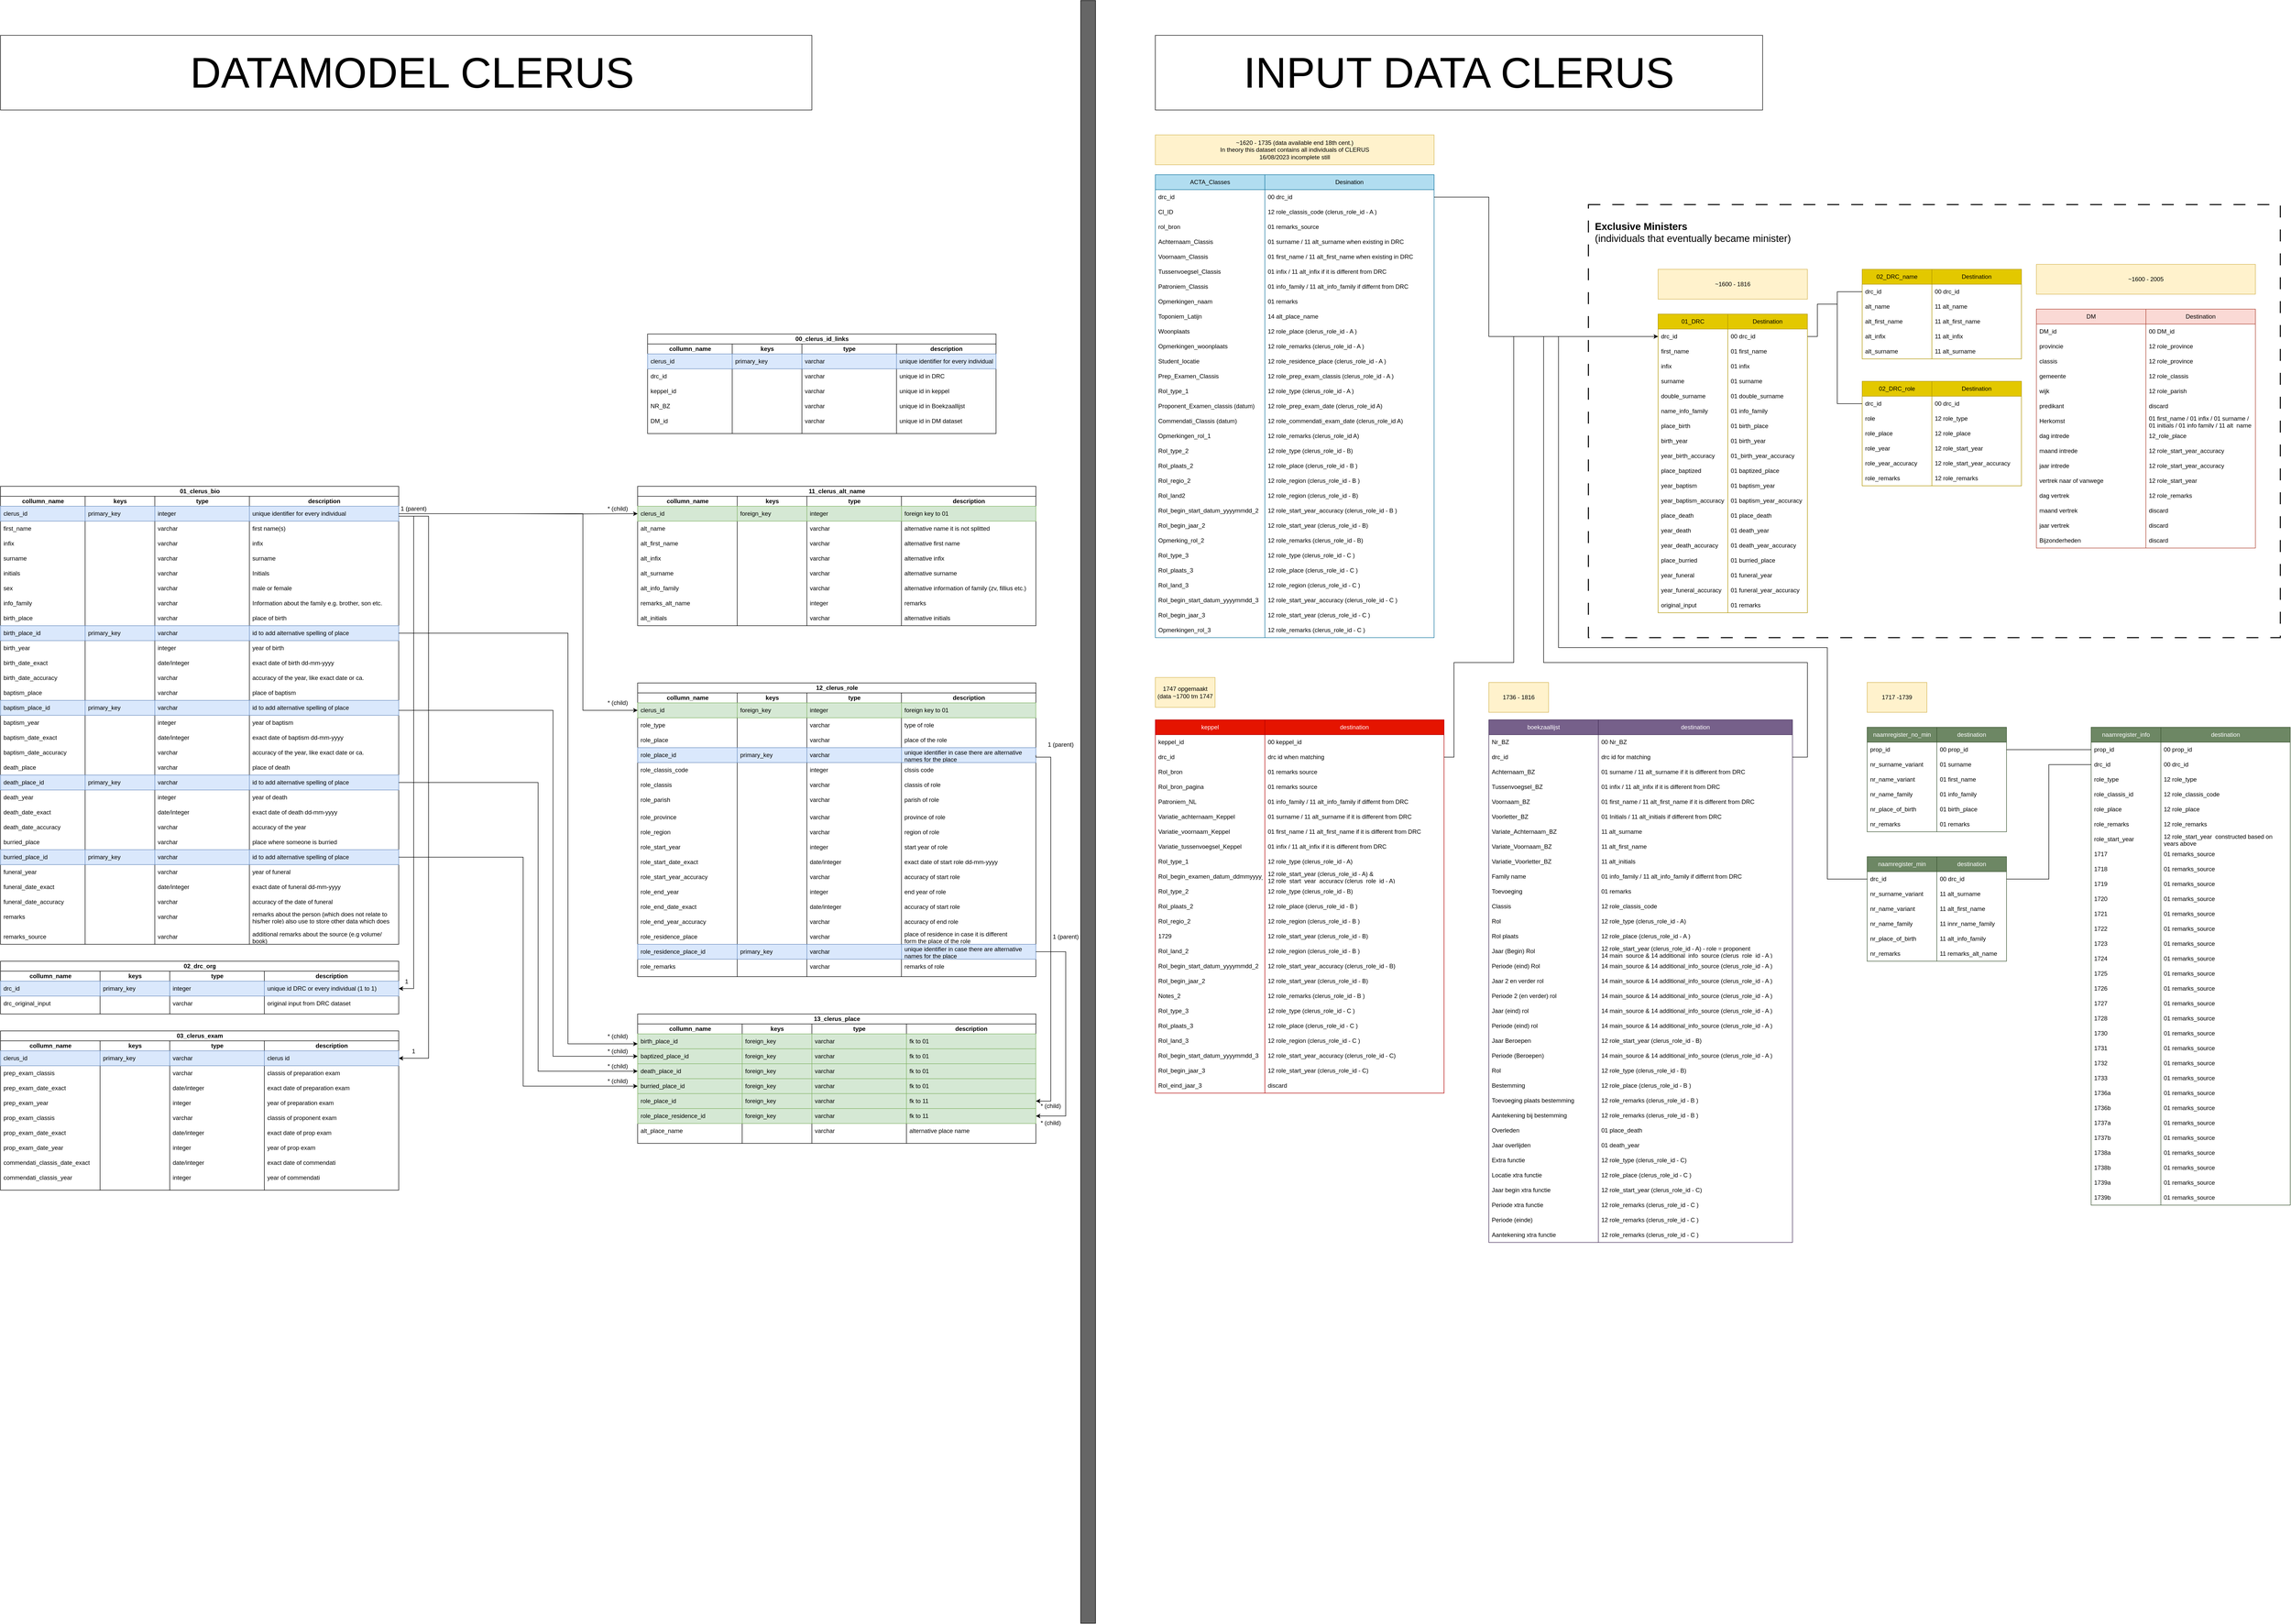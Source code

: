 <mxfile version="22.1.21" type="github">
  <diagram name="Page-1" id="c4acf3e9-155e-7222-9cf6-157b1a14988f">
    <mxGraphModel dx="6024" dy="697" grid="1" gridSize="10" guides="1" tooltips="1" connect="1" arrows="1" fold="1" page="1" pageScale="1" pageWidth="4681" pageHeight="3300" background="none" math="0" shadow="0">
      <root>
        <mxCell id="0" />
        <mxCell id="1" parent="0" />
        <mxCell id="xJq8VJdn7wkD5GuFVw5j-2" value="&lt;div style=&quot;font-size: 20px;&quot; align=&quot;left&quot;&gt;&lt;font style=&quot;font-size: 20px;&quot;&gt;&lt;b&gt;&amp;nbsp; Exclusive Ministers&lt;br&gt;&lt;/b&gt;&lt;/font&gt;&lt;/div&gt;&lt;div style=&quot;font-size: 20px;&quot;&gt;&lt;font style=&quot;font-size: 20px;&quot;&gt;&amp;nbsp; (individuals that eventually became minister)&lt;br&gt;&lt;/font&gt;&lt;/div&gt;&lt;div style=&quot;font-size: 20px;&quot;&gt;&lt;font style=&quot;font-size: 20px;&quot;&gt;&lt;br&gt;&lt;/font&gt;&lt;/div&gt;&lt;div style=&quot;font-size: 20px;&quot;&gt;&lt;font style=&quot;font-size: 20px;&quot;&gt;&lt;br&gt;&lt;/font&gt;&lt;/div&gt;&lt;div style=&quot;font-size: 20px;&quot;&gt;&lt;font style=&quot;font-size: 20px;&quot;&gt;&lt;br&gt;&lt;/font&gt;&lt;/div&gt;&lt;div style=&quot;font-size: 20px;&quot;&gt;&lt;font style=&quot;font-size: 20px;&quot;&gt;&lt;br&gt;&lt;/font&gt;&lt;/div&gt;&lt;div style=&quot;font-size: 20px;&quot;&gt;&lt;font style=&quot;font-size: 20px;&quot;&gt;&lt;br&gt;&lt;/font&gt;&lt;/div&gt;&lt;div style=&quot;font-size: 20px;&quot;&gt;&lt;font style=&quot;font-size: 20px;&quot;&gt;&lt;br&gt;&lt;/font&gt;&lt;/div&gt;&lt;div style=&quot;font-size: 20px;&quot;&gt;&lt;font style=&quot;font-size: 20px;&quot;&gt;&lt;br&gt;&lt;/font&gt;&lt;/div&gt;&lt;div style=&quot;font-size: 20px;&quot;&gt;&lt;font style=&quot;font-size: 20px;&quot;&gt;&lt;br&gt;&lt;/font&gt;&lt;/div&gt;&lt;div style=&quot;font-size: 20px;&quot;&gt;&lt;font style=&quot;font-size: 20px;&quot;&gt;&lt;br&gt;&lt;/font&gt;&lt;/div&gt;&lt;div style=&quot;font-size: 20px;&quot;&gt;&lt;font style=&quot;font-size: 20px;&quot;&gt;&lt;br&gt;&lt;/font&gt;&lt;/div&gt;&lt;div style=&quot;font-size: 20px;&quot;&gt;&lt;font style=&quot;font-size: 20px;&quot;&gt;&lt;br&gt;&lt;/font&gt;&lt;/div&gt;&lt;div style=&quot;font-size: 20px;&quot;&gt;&lt;font style=&quot;font-size: 20px;&quot;&gt;&lt;br&gt;&lt;/font&gt;&lt;/div&gt;&lt;div style=&quot;font-size: 20px;&quot;&gt;&lt;font style=&quot;font-size: 20px;&quot;&gt;&lt;br&gt;&lt;/font&gt;&lt;/div&gt;&lt;div style=&quot;font-size: 20px;&quot;&gt;&lt;font style=&quot;font-size: 20px;&quot;&gt;&lt;br&gt;&lt;/font&gt;&lt;/div&gt;&lt;div style=&quot;font-size: 20px;&quot;&gt;&lt;font style=&quot;font-size: 20px;&quot;&gt;&lt;br&gt;&lt;/font&gt;&lt;/div&gt;&lt;div style=&quot;font-size: 20px;&quot;&gt;&lt;font style=&quot;font-size: 20px;&quot;&gt;&lt;br&gt;&lt;/font&gt;&lt;/div&gt;&lt;div style=&quot;font-size: 20px;&quot;&gt;&lt;font style=&quot;font-size: 20px;&quot;&gt;&lt;br&gt;&lt;/font&gt;&lt;/div&gt;&lt;div style=&quot;font-size: 20px;&quot;&gt;&lt;font style=&quot;font-size: 20px;&quot;&gt;&lt;br&gt;&lt;/font&gt;&lt;/div&gt;&lt;div style=&quot;font-size: 20px;&quot;&gt;&lt;font style=&quot;font-size: 20px;&quot;&gt;&lt;br&gt;&lt;/font&gt;&lt;/div&gt;&lt;div style=&quot;font-size: 20px;&quot;&gt;&lt;font style=&quot;font-size: 20px;&quot;&gt;&lt;br&gt;&lt;/font&gt;&lt;/div&gt;&lt;div style=&quot;font-size: 20px;&quot;&gt;&lt;font style=&quot;font-size: 20px;&quot;&gt;&lt;br&gt;&lt;/font&gt;&lt;/div&gt;&lt;div style=&quot;font-size: 20px;&quot;&gt;&lt;font style=&quot;font-size: 20px;&quot;&gt;&lt;br&gt;&lt;/font&gt;&lt;/div&gt;&lt;div style=&quot;font-size: 20px;&quot;&gt;&lt;font style=&quot;font-size: 20px;&quot;&gt;&lt;br&gt;&lt;/font&gt;&lt;/div&gt;&lt;div style=&quot;font-size: 20px;&quot;&gt;&lt;font style=&quot;font-size: 20px;&quot;&gt;&lt;br&gt;&lt;/font&gt;&lt;/div&gt;&lt;div style=&quot;font-size: 20px;&quot;&gt;&lt;font style=&quot;font-size: 20px;&quot;&gt;&lt;br&gt;&lt;/font&gt;&lt;/div&gt;&lt;div style=&quot;font-size: 20px;&quot;&gt;&lt;font style=&quot;font-size: 20px;&quot;&gt;&lt;br&gt;&lt;/font&gt;&lt;/div&gt;&lt;div style=&quot;font-size: 20px;&quot;&gt;&lt;font style=&quot;font-size: 20px;&quot;&gt;&lt;br&gt;&lt;/font&gt;&lt;/div&gt;&lt;div style=&quot;font-size: 20px;&quot;&gt;&lt;font style=&quot;font-size: 20px;&quot;&gt;&lt;br&gt;&lt;/font&gt;&lt;/div&gt;&lt;div style=&quot;font-size: 20px;&quot;&gt;&lt;font style=&quot;font-size: 20px;&quot;&gt;&lt;br&gt;&lt;/font&gt;&lt;/div&gt;&lt;div style=&quot;font-size: 20px;&quot;&gt;&lt;font style=&quot;font-size: 20px;&quot;&gt;&lt;br&gt;&lt;/font&gt;&lt;/div&gt;&lt;div style=&quot;font-size: 20px;&quot;&gt;&lt;font style=&quot;font-size: 20px;&quot;&gt;&lt;br&gt;&lt;/font&gt;&lt;/div&gt;&amp;nbsp;" style="rounded=0;whiteSpace=wrap;html=1;dashed=1;dashPattern=12 12;strokeWidth=2;align=left;" parent="1" vertex="1">
          <mxGeometry x="-1410" y="420" width="1390" height="870" as="geometry" />
        </mxCell>
        <mxCell id="v5tH6zYExcCofQopODxD-1" value="01_DRC" style="swimlane;fontStyle=0;childLayout=stackLayout;horizontal=1;startSize=30;horizontalStack=0;resizeParent=1;resizeParentMax=0;resizeLast=0;collapsible=1;marginBottom=0;whiteSpace=wrap;html=1;fillColor=#e3c800;fontColor=#000000;strokeColor=#B09500;" parent="1" vertex="1">
          <mxGeometry x="-1270" y="640" width="140" height="600" as="geometry" />
        </mxCell>
        <mxCell id="xJq8VJdn7wkD5GuFVw5j-292" style="edgeStyle=orthogonalEdgeStyle;rounded=0;orthogonalLoop=1;jettySize=auto;html=1;endArrow=none;endFill=0;exitX=1;exitY=0.5;exitDx=0;exitDy=0;" parent="v5tH6zYExcCofQopODxD-1" source="xJq8VJdn7wkD5GuFVw5j-273" edge="1">
          <mxGeometry relative="1" as="geometry">
            <mxPoint x="360" y="-20" as="targetPoint" />
            <Array as="points">
              <mxPoint x="320" y="45" />
              <mxPoint x="320" y="-20" />
            </Array>
          </mxGeometry>
        </mxCell>
        <mxCell id="v5tH6zYExcCofQopODxD-2" value="drc_id" style="text;strokeColor=none;fillColor=none;align=left;verticalAlign=middle;spacingLeft=4;spacingRight=4;overflow=hidden;points=[[0,0.5],[1,0.5]];portConstraint=eastwest;rotatable=0;whiteSpace=wrap;html=1;" parent="v5tH6zYExcCofQopODxD-1" vertex="1">
          <mxGeometry y="30" width="140" height="30" as="geometry" />
        </mxCell>
        <mxCell id="v5tH6zYExcCofQopODxD-5" value="first_name" style="text;strokeColor=none;fillColor=none;align=left;verticalAlign=middle;spacingLeft=4;spacingRight=4;overflow=hidden;points=[[0,0.5],[1,0.5]];portConstraint=eastwest;rotatable=0;whiteSpace=wrap;html=1;" parent="v5tH6zYExcCofQopODxD-1" vertex="1">
          <mxGeometry y="60" width="140" height="30" as="geometry" />
        </mxCell>
        <mxCell id="v5tH6zYExcCofQopODxD-8" value="infix" style="text;strokeColor=none;fillColor=none;align=left;verticalAlign=middle;spacingLeft=4;spacingRight=4;overflow=hidden;points=[[0,0.5],[1,0.5]];portConstraint=eastwest;rotatable=0;whiteSpace=wrap;html=1;" parent="v5tH6zYExcCofQopODxD-1" vertex="1">
          <mxGeometry y="90" width="140" height="30" as="geometry" />
        </mxCell>
        <mxCell id="v5tH6zYExcCofQopODxD-7" value="surname" style="text;strokeColor=none;fillColor=none;align=left;verticalAlign=middle;spacingLeft=4;spacingRight=4;overflow=hidden;points=[[0,0.5],[1,0.5]];portConstraint=eastwest;rotatable=0;whiteSpace=wrap;html=1;" parent="v5tH6zYExcCofQopODxD-1" vertex="1">
          <mxGeometry y="120" width="140" height="30" as="geometry" />
        </mxCell>
        <mxCell id="7QPDLyYBN54F9DGwP9kU-4" value="double_surname" style="text;strokeColor=none;fillColor=none;align=left;verticalAlign=middle;spacingLeft=4;spacingRight=4;overflow=hidden;points=[[0,0.5],[1,0.5]];portConstraint=eastwest;rotatable=0;whiteSpace=wrap;html=1;" parent="v5tH6zYExcCofQopODxD-1" vertex="1">
          <mxGeometry y="150" width="140" height="30" as="geometry" />
        </mxCell>
        <mxCell id="v5tH6zYExcCofQopODxD-38" value="name_info_family" style="text;strokeColor=none;fillColor=none;align=left;verticalAlign=middle;spacingLeft=4;spacingRight=4;overflow=hidden;points=[[0,0.5],[1,0.5]];portConstraint=eastwest;rotatable=0;whiteSpace=wrap;html=1;" parent="v5tH6zYExcCofQopODxD-1" vertex="1">
          <mxGeometry y="180" width="140" height="30" as="geometry" />
        </mxCell>
        <mxCell id="v5tH6zYExcCofQopODxD-6" value="place_birth" style="text;strokeColor=none;fillColor=none;align=left;verticalAlign=middle;spacingLeft=4;spacingRight=4;overflow=hidden;points=[[0,0.5],[1,0.5]];portConstraint=eastwest;rotatable=0;whiteSpace=wrap;html=1;" parent="v5tH6zYExcCofQopODxD-1" vertex="1">
          <mxGeometry y="210" width="140" height="30" as="geometry" />
        </mxCell>
        <mxCell id="v5tH6zYExcCofQopODxD-3" value="birth_year" style="text;strokeColor=none;fillColor=none;align=left;verticalAlign=middle;spacingLeft=4;spacingRight=4;overflow=hidden;points=[[0,0.5],[1,0.5]];portConstraint=eastwest;rotatable=0;whiteSpace=wrap;html=1;" parent="v5tH6zYExcCofQopODxD-1" vertex="1">
          <mxGeometry y="240" width="140" height="30" as="geometry" />
        </mxCell>
        <mxCell id="v5tH6zYExcCofQopODxD-41" value="year_birth_accuracy" style="text;strokeColor=none;fillColor=none;align=left;verticalAlign=middle;spacingLeft=4;spacingRight=4;overflow=hidden;points=[[0,0.5],[1,0.5]];portConstraint=eastwest;rotatable=0;whiteSpace=wrap;html=1;" parent="v5tH6zYExcCofQopODxD-1" vertex="1">
          <mxGeometry y="270" width="140" height="30" as="geometry" />
        </mxCell>
        <mxCell id="v5tH6zYExcCofQopODxD-4" value="place_baptized" style="text;strokeColor=none;fillColor=none;align=left;verticalAlign=middle;spacingLeft=4;spacingRight=4;overflow=hidden;points=[[0,0.5],[1,0.5]];portConstraint=eastwest;rotatable=0;whiteSpace=wrap;html=1;" parent="v5tH6zYExcCofQopODxD-1" vertex="1">
          <mxGeometry y="300" width="140" height="30" as="geometry" />
        </mxCell>
        <mxCell id="v5tH6zYExcCofQopODxD-33" value="year_baptism" style="text;strokeColor=none;fillColor=none;align=left;verticalAlign=middle;spacingLeft=4;spacingRight=4;overflow=hidden;points=[[0,0.5],[1,0.5]];portConstraint=eastwest;rotatable=0;whiteSpace=wrap;html=1;" parent="v5tH6zYExcCofQopODxD-1" vertex="1">
          <mxGeometry y="330" width="140" height="30" as="geometry" />
        </mxCell>
        <mxCell id="v5tH6zYExcCofQopODxD-42" value="year_baptism_accuracy" style="text;strokeColor=none;fillColor=none;align=left;verticalAlign=middle;spacingLeft=4;spacingRight=4;overflow=hidden;points=[[0,0.5],[1,0.5]];portConstraint=eastwest;rotatable=0;whiteSpace=wrap;html=1;" parent="v5tH6zYExcCofQopODxD-1" vertex="1">
          <mxGeometry y="360" width="140" height="30" as="geometry" />
        </mxCell>
        <mxCell id="v5tH6zYExcCofQopODxD-34" value="place_death" style="text;strokeColor=none;fillColor=none;align=left;verticalAlign=middle;spacingLeft=4;spacingRight=4;overflow=hidden;points=[[0,0.5],[1,0.5]];portConstraint=eastwest;rotatable=0;whiteSpace=wrap;html=1;" parent="v5tH6zYExcCofQopODxD-1" vertex="1">
          <mxGeometry y="390" width="140" height="30" as="geometry" />
        </mxCell>
        <mxCell id="v5tH6zYExcCofQopODxD-35" value="year_death" style="text;strokeColor=none;fillColor=none;align=left;verticalAlign=middle;spacingLeft=4;spacingRight=4;overflow=hidden;points=[[0,0.5],[1,0.5]];portConstraint=eastwest;rotatable=0;whiteSpace=wrap;html=1;" parent="v5tH6zYExcCofQopODxD-1" vertex="1">
          <mxGeometry y="420" width="140" height="30" as="geometry" />
        </mxCell>
        <mxCell id="v5tH6zYExcCofQopODxD-43" value="year_death_accuracy" style="text;strokeColor=none;fillColor=none;align=left;verticalAlign=middle;spacingLeft=4;spacingRight=4;overflow=hidden;points=[[0,0.5],[1,0.5]];portConstraint=eastwest;rotatable=0;whiteSpace=wrap;html=1;" parent="v5tH6zYExcCofQopODxD-1" vertex="1">
          <mxGeometry y="450" width="140" height="30" as="geometry" />
        </mxCell>
        <mxCell id="v5tH6zYExcCofQopODxD-36" value="place_burried" style="text;strokeColor=none;fillColor=none;align=left;verticalAlign=middle;spacingLeft=4;spacingRight=4;overflow=hidden;points=[[0,0.5],[1,0.5]];portConstraint=eastwest;rotatable=0;whiteSpace=wrap;html=1;" parent="v5tH6zYExcCofQopODxD-1" vertex="1">
          <mxGeometry y="480" width="140" height="30" as="geometry" />
        </mxCell>
        <mxCell id="v5tH6zYExcCofQopODxD-37" value="year_funeral" style="text;strokeColor=none;fillColor=none;align=left;verticalAlign=middle;spacingLeft=4;spacingRight=4;overflow=hidden;points=[[0,0.5],[1,0.5]];portConstraint=eastwest;rotatable=0;whiteSpace=wrap;html=1;" parent="v5tH6zYExcCofQopODxD-1" vertex="1">
          <mxGeometry y="510" width="140" height="30" as="geometry" />
        </mxCell>
        <mxCell id="v5tH6zYExcCofQopODxD-44" value="year_funeral_accuracy" style="text;strokeColor=none;fillColor=none;align=left;verticalAlign=middle;spacingLeft=4;spacingRight=4;overflow=hidden;points=[[0,0.5],[1,0.5]];portConstraint=eastwest;rotatable=0;whiteSpace=wrap;html=1;" parent="v5tH6zYExcCofQopODxD-1" vertex="1">
          <mxGeometry y="540" width="140" height="30" as="geometry" />
        </mxCell>
        <mxCell id="v5tH6zYExcCofQopODxD-39" value="original_input" style="text;strokeColor=none;fillColor=none;align=left;verticalAlign=middle;spacingLeft=4;spacingRight=4;overflow=hidden;points=[[0,0.5],[1,0.5]];portConstraint=eastwest;rotatable=0;whiteSpace=wrap;html=1;" parent="v5tH6zYExcCofQopODxD-1" vertex="1">
          <mxGeometry y="570" width="140" height="30" as="geometry" />
        </mxCell>
        <mxCell id="v5tH6zYExcCofQopODxD-25" value="destination" style="swimlane;fontStyle=0;childLayout=stackLayout;horizontal=1;startSize=30;horizontalStack=0;resizeParent=1;resizeParentMax=0;resizeLast=0;collapsible=1;marginBottom=0;whiteSpace=wrap;html=1;fillColor=#76608a;fontColor=#ffffff;strokeColor=#432D57;" parent="1" vertex="1">
          <mxGeometry x="-1390" y="1455" width="390" height="1050" as="geometry" />
        </mxCell>
        <mxCell id="v5tH6zYExcCofQopODxD-26" value="00 Nr_BZ" style="text;strokeColor=none;fillColor=none;align=left;verticalAlign=middle;spacingLeft=4;spacingRight=4;overflow=hidden;points=[[0,0.5],[1,0.5]];portConstraint=eastwest;rotatable=0;whiteSpace=wrap;html=1;flipV=1;flipH=1;" parent="v5tH6zYExcCofQopODxD-25" vertex="1">
          <mxGeometry y="30" width="390" height="30" as="geometry" />
        </mxCell>
        <mxCell id="AzpIxYVinU37_Tb9Akn6-314" value="drc id for matching" style="text;strokeColor=none;fillColor=none;align=left;verticalAlign=middle;spacingLeft=4;spacingRight=4;overflow=hidden;points=[[0,0.5],[1,0.5]];portConstraint=eastwest;rotatable=0;whiteSpace=wrap;html=1;" parent="v5tH6zYExcCofQopODxD-25" vertex="1">
          <mxGeometry y="60" width="390" height="30" as="geometry" />
        </mxCell>
        <mxCell id="v5tH6zYExcCofQopODxD-27" value="01 surname / 11 alt_surname if it is different from DRC" style="text;strokeColor=none;fillColor=none;align=left;verticalAlign=middle;spacingLeft=4;spacingRight=4;overflow=hidden;points=[[0,0.5],[1,0.5]];portConstraint=eastwest;rotatable=0;whiteSpace=wrap;html=1;" parent="v5tH6zYExcCofQopODxD-25" vertex="1">
          <mxGeometry y="90" width="390" height="30" as="geometry" />
        </mxCell>
        <mxCell id="v5tH6zYExcCofQopODxD-28" value="01 infix / 11 alt_infix if it is different from DRC" style="text;strokeColor=none;fillColor=none;align=left;verticalAlign=middle;spacingLeft=4;spacingRight=4;overflow=hidden;points=[[0,0.5],[1,0.5]];portConstraint=eastwest;rotatable=0;whiteSpace=wrap;html=1;" parent="v5tH6zYExcCofQopODxD-25" vertex="1">
          <mxGeometry y="120" width="390" height="30" as="geometry" />
        </mxCell>
        <mxCell id="v5tH6zYExcCofQopODxD-29" value="01 first_name / 11 alt_first_name if it is different from DRC" style="text;strokeColor=none;fillColor=none;align=left;verticalAlign=middle;spacingLeft=4;spacingRight=4;overflow=hidden;points=[[0,0.5],[1,0.5]];portConstraint=eastwest;rotatable=0;whiteSpace=wrap;html=1;" parent="v5tH6zYExcCofQopODxD-25" vertex="1">
          <mxGeometry y="150" width="390" height="30" as="geometry" />
        </mxCell>
        <mxCell id="v5tH6zYExcCofQopODxD-30" value="01 Initials / 11 alt_initials if different from DRC" style="text;strokeColor=none;fillColor=none;align=left;verticalAlign=middle;spacingLeft=4;spacingRight=4;overflow=hidden;points=[[0,0.5],[1,0.5]];portConstraint=eastwest;rotatable=0;whiteSpace=wrap;html=1;" parent="v5tH6zYExcCofQopODxD-25" vertex="1">
          <mxGeometry y="180" width="390" height="30" as="geometry" />
        </mxCell>
        <mxCell id="v5tH6zYExcCofQopODxD-31" value="11 alt_surname " style="text;strokeColor=none;fillColor=none;align=left;verticalAlign=middle;spacingLeft=4;spacingRight=4;overflow=hidden;points=[[0,0.5],[1,0.5]];portConstraint=eastwest;rotatable=0;whiteSpace=wrap;html=1;" parent="v5tH6zYExcCofQopODxD-25" vertex="1">
          <mxGeometry y="210" width="390" height="30" as="geometry" />
        </mxCell>
        <mxCell id="v5tH6zYExcCofQopODxD-32" value="11 alt_first_name" style="text;strokeColor=none;fillColor=none;align=left;verticalAlign=middle;spacingLeft=4;spacingRight=4;overflow=hidden;points=[[0,0.5],[1,0.5]];portConstraint=eastwest;rotatable=0;whiteSpace=wrap;html=1;" parent="v5tH6zYExcCofQopODxD-25" vertex="1">
          <mxGeometry y="240" width="390" height="30" as="geometry" />
        </mxCell>
        <mxCell id="v5tH6zYExcCofQopODxD-86" value="11 alt_initials " style="text;strokeColor=none;fillColor=none;align=left;verticalAlign=middle;spacingLeft=4;spacingRight=4;overflow=hidden;points=[[0,0.5],[1,0.5]];portConstraint=eastwest;rotatable=0;whiteSpace=wrap;html=1;" parent="v5tH6zYExcCofQopODxD-25" vertex="1">
          <mxGeometry y="270" width="390" height="30" as="geometry" />
        </mxCell>
        <mxCell id="v5tH6zYExcCofQopODxD-85" value="01 info_family /&amp;nbsp;11 alt_info_family if differnt from DRC" style="text;strokeColor=none;fillColor=none;align=left;verticalAlign=middle;spacingLeft=4;spacingRight=4;overflow=hidden;points=[[0,0.5],[1,0.5]];portConstraint=eastwest;rotatable=0;whiteSpace=wrap;html=1;" parent="v5tH6zYExcCofQopODxD-25" vertex="1">
          <mxGeometry y="300" width="390" height="30" as="geometry" />
        </mxCell>
        <mxCell id="v5tH6zYExcCofQopODxD-84" value="01 remarks" style="text;strokeColor=none;fillColor=none;align=left;verticalAlign=middle;spacingLeft=4;spacingRight=4;overflow=hidden;points=[[0,0.5],[1,0.5]];portConstraint=eastwest;rotatable=0;whiteSpace=wrap;html=1;" parent="v5tH6zYExcCofQopODxD-25" vertex="1">
          <mxGeometry y="330" width="390" height="30" as="geometry" />
        </mxCell>
        <mxCell id="v5tH6zYExcCofQopODxD-83" value="12 role_classis_code" style="text;strokeColor=none;fillColor=none;align=left;verticalAlign=middle;spacingLeft=4;spacingRight=4;overflow=hidden;points=[[0,0.5],[1,0.5]];portConstraint=eastwest;rotatable=0;whiteSpace=wrap;html=1;" parent="v5tH6zYExcCofQopODxD-25" vertex="1">
          <mxGeometry y="360" width="390" height="30" as="geometry" />
        </mxCell>
        <mxCell id="v5tH6zYExcCofQopODxD-82" value="12 role_type (clerus_role_id - A)" style="text;strokeColor=none;fillColor=none;align=left;verticalAlign=middle;spacingLeft=4;spacingRight=4;overflow=hidden;points=[[0,0.5],[1,0.5]];portConstraint=eastwest;rotatable=0;whiteSpace=wrap;html=1;" parent="v5tH6zYExcCofQopODxD-25" vertex="1">
          <mxGeometry y="390" width="390" height="30" as="geometry" />
        </mxCell>
        <mxCell id="v5tH6zYExcCofQopODxD-81" value="12 role_place (clerus_role_id - A )" style="text;strokeColor=none;fillColor=none;align=left;verticalAlign=middle;spacingLeft=4;spacingRight=4;overflow=hidden;points=[[0,0.5],[1,0.5]];portConstraint=eastwest;rotatable=0;whiteSpace=wrap;html=1;" parent="v5tH6zYExcCofQopODxD-25" vertex="1">
          <mxGeometry y="420" width="390" height="30" as="geometry" />
        </mxCell>
        <mxCell id="v5tH6zYExcCofQopODxD-80" value="&lt;div&gt;12 role_start_year (clerus_role_id - A) - role = proponent &lt;br&gt;&lt;/div&gt;&lt;div&gt;14 main_source &amp;amp;&amp;nbsp;14 additional_info_source  (clerus_role_id - A )&lt;/div&gt;" style="text;strokeColor=none;fillColor=none;align=left;verticalAlign=middle;spacingLeft=4;spacingRight=4;overflow=hidden;points=[[0,0.5],[1,0.5]];portConstraint=eastwest;rotatable=0;whiteSpace=wrap;html=1;" parent="v5tH6zYExcCofQopODxD-25" vertex="1">
          <mxGeometry y="450" width="390" height="30" as="geometry" />
        </mxCell>
        <mxCell id="v5tH6zYExcCofQopODxD-102" value="14 main_source &amp;amp;&amp;nbsp;14 additional_info_source  (clerus_role_id - A )" style="text;strokeColor=none;fillColor=none;align=left;verticalAlign=middle;spacingLeft=4;spacingRight=4;overflow=hidden;points=[[0,0.5],[1,0.5]];portConstraint=eastwest;rotatable=0;whiteSpace=wrap;html=1;" parent="v5tH6zYExcCofQopODxD-25" vertex="1">
          <mxGeometry y="480" width="390" height="30" as="geometry" />
        </mxCell>
        <mxCell id="v5tH6zYExcCofQopODxD-113" value="14 main_source &amp;amp;&amp;nbsp;14 additional_info_source  (clerus_role_id - A )" style="text;strokeColor=none;fillColor=none;align=left;verticalAlign=middle;spacingLeft=4;spacingRight=4;overflow=hidden;points=[[0,0.5],[1,0.5]];portConstraint=eastwest;rotatable=0;whiteSpace=wrap;html=1;" parent="v5tH6zYExcCofQopODxD-25" vertex="1">
          <mxGeometry y="510" width="390" height="30" as="geometry" />
        </mxCell>
        <mxCell id="v5tH6zYExcCofQopODxD-112" value="14 main_source &amp;amp;&amp;nbsp;14 additional_info_source  (clerus_role_id - A )" style="text;strokeColor=none;fillColor=none;align=left;verticalAlign=middle;spacingLeft=4;spacingRight=4;overflow=hidden;points=[[0,0.5],[1,0.5]];portConstraint=eastwest;rotatable=0;whiteSpace=wrap;html=1;" parent="v5tH6zYExcCofQopODxD-25" vertex="1">
          <mxGeometry y="540" width="390" height="30" as="geometry" />
        </mxCell>
        <mxCell id="v5tH6zYExcCofQopODxD-111" value="14 main_source &amp;amp;&amp;nbsp;14 additional_info_source  (clerus_role_id - A )" style="text;strokeColor=none;fillColor=none;align=left;verticalAlign=middle;spacingLeft=4;spacingRight=4;overflow=hidden;points=[[0,0.5],[1,0.5]];portConstraint=eastwest;rotatable=0;whiteSpace=wrap;html=1;" parent="v5tH6zYExcCofQopODxD-25" vertex="1">
          <mxGeometry y="570" width="390" height="30" as="geometry" />
        </mxCell>
        <mxCell id="v5tH6zYExcCofQopODxD-110" value="14 main_source &amp;amp;&amp;nbsp;14 additional_info_source  (clerus_role_id - A )" style="text;strokeColor=none;fillColor=none;align=left;verticalAlign=middle;spacingLeft=4;spacingRight=4;overflow=hidden;points=[[0,0.5],[1,0.5]];portConstraint=eastwest;rotatable=0;whiteSpace=wrap;html=1;" parent="v5tH6zYExcCofQopODxD-25" vertex="1">
          <mxGeometry y="600" width="390" height="30" as="geometry" />
        </mxCell>
        <mxCell id="v5tH6zYExcCofQopODxD-109" value="12 role_start_year (clerus_role_id - B)&amp;nbsp; " style="text;strokeColor=none;fillColor=none;align=left;verticalAlign=middle;spacingLeft=4;spacingRight=4;overflow=hidden;points=[[0,0.5],[1,0.5]];portConstraint=eastwest;rotatable=0;whiteSpace=wrap;html=1;" parent="v5tH6zYExcCofQopODxD-25" vertex="1">
          <mxGeometry y="630" width="390" height="30" as="geometry" />
        </mxCell>
        <mxCell id="v5tH6zYExcCofQopODxD-108" value="14 main_source &amp;amp;&amp;nbsp;14 additional_info_source  (clerus_role_id - A )" style="text;strokeColor=none;fillColor=none;align=left;verticalAlign=middle;spacingLeft=4;spacingRight=4;overflow=hidden;points=[[0,0.5],[1,0.5]];portConstraint=eastwest;rotatable=0;whiteSpace=wrap;html=1;" parent="v5tH6zYExcCofQopODxD-25" vertex="1">
          <mxGeometry y="660" width="390" height="30" as="geometry" />
        </mxCell>
        <mxCell id="v5tH6zYExcCofQopODxD-107" value="12 role_type (clerus_role_id - B)" style="text;strokeColor=none;fillColor=none;align=left;verticalAlign=middle;spacingLeft=4;spacingRight=4;overflow=hidden;points=[[0,0.5],[1,0.5]];portConstraint=eastwest;rotatable=0;whiteSpace=wrap;html=1;" parent="v5tH6zYExcCofQopODxD-25" vertex="1">
          <mxGeometry y="690" width="390" height="30" as="geometry" />
        </mxCell>
        <mxCell id="v5tH6zYExcCofQopODxD-106" value="12 role_place (clerus_role_id - B )" style="text;strokeColor=none;fillColor=none;align=left;verticalAlign=middle;spacingLeft=4;spacingRight=4;overflow=hidden;points=[[0,0.5],[1,0.5]];portConstraint=eastwest;rotatable=0;whiteSpace=wrap;html=1;" parent="v5tH6zYExcCofQopODxD-25" vertex="1">
          <mxGeometry y="720" width="390" height="30" as="geometry" />
        </mxCell>
        <mxCell id="v5tH6zYExcCofQopODxD-105" value="12 role_remarks (clerus_role_id - B )" style="text;strokeColor=none;fillColor=none;align=left;verticalAlign=middle;spacingLeft=4;spacingRight=4;overflow=hidden;points=[[0,0.5],[1,0.5]];portConstraint=eastwest;rotatable=0;whiteSpace=wrap;html=1;" parent="v5tH6zYExcCofQopODxD-25" vertex="1">
          <mxGeometry y="750" width="390" height="30" as="geometry" />
        </mxCell>
        <mxCell id="v5tH6zYExcCofQopODxD-104" value="12 role_remarks (clerus_role_id - B )" style="text;strokeColor=none;fillColor=none;align=left;verticalAlign=middle;spacingLeft=4;spacingRight=4;overflow=hidden;points=[[0,0.5],[1,0.5]];portConstraint=eastwest;rotatable=0;whiteSpace=wrap;html=1;" parent="v5tH6zYExcCofQopODxD-25" vertex="1">
          <mxGeometry y="780" width="390" height="30" as="geometry" />
        </mxCell>
        <mxCell id="v5tH6zYExcCofQopODxD-118" value="01 place_death" style="text;strokeColor=none;fillColor=none;align=left;verticalAlign=middle;spacingLeft=4;spacingRight=4;overflow=hidden;points=[[0,0.5],[1,0.5]];portConstraint=eastwest;rotatable=0;whiteSpace=wrap;html=1;" parent="v5tH6zYExcCofQopODxD-25" vertex="1">
          <mxGeometry y="810" width="390" height="30" as="geometry" />
        </mxCell>
        <mxCell id="v5tH6zYExcCofQopODxD-117" value="01 death_year" style="text;strokeColor=none;fillColor=none;align=left;verticalAlign=middle;spacingLeft=4;spacingRight=4;overflow=hidden;points=[[0,0.5],[1,0.5]];portConstraint=eastwest;rotatable=0;whiteSpace=wrap;html=1;" parent="v5tH6zYExcCofQopODxD-25" vertex="1">
          <mxGeometry y="840" width="390" height="30" as="geometry" />
        </mxCell>
        <mxCell id="v5tH6zYExcCofQopODxD-116" value="12 role_type (clerus_role_id - C)" style="text;strokeColor=none;fillColor=none;align=left;verticalAlign=middle;spacingLeft=4;spacingRight=4;overflow=hidden;points=[[0,0.5],[1,0.5]];portConstraint=eastwest;rotatable=0;whiteSpace=wrap;html=1;" parent="v5tH6zYExcCofQopODxD-25" vertex="1">
          <mxGeometry y="870" width="390" height="30" as="geometry" />
        </mxCell>
        <mxCell id="v5tH6zYExcCofQopODxD-115" value="12 role_place (clerus_role_id - C )" style="text;strokeColor=none;fillColor=none;align=left;verticalAlign=middle;spacingLeft=4;spacingRight=4;overflow=hidden;points=[[0,0.5],[1,0.5]];portConstraint=eastwest;rotatable=0;whiteSpace=wrap;html=1;" parent="v5tH6zYExcCofQopODxD-25" vertex="1">
          <mxGeometry y="900" width="390" height="30" as="geometry" />
        </mxCell>
        <mxCell id="v5tH6zYExcCofQopODxD-114" value="12 role_start_year (clerus_role_id - C)" style="text;strokeColor=none;fillColor=none;align=left;verticalAlign=middle;spacingLeft=4;spacingRight=4;overflow=hidden;points=[[0,0.5],[1,0.5]];portConstraint=eastwest;rotatable=0;whiteSpace=wrap;html=1;" parent="v5tH6zYExcCofQopODxD-25" vertex="1">
          <mxGeometry y="930" width="390" height="30" as="geometry" />
        </mxCell>
        <mxCell id="v5tH6zYExcCofQopODxD-103" value="12 role_remarks (clerus_role_id - C )" style="text;strokeColor=none;fillColor=none;align=left;verticalAlign=middle;spacingLeft=4;spacingRight=4;overflow=hidden;points=[[0,0.5],[1,0.5]];portConstraint=eastwest;rotatable=0;whiteSpace=wrap;html=1;" parent="v5tH6zYExcCofQopODxD-25" vertex="1">
          <mxGeometry y="960" width="390" height="30" as="geometry" />
        </mxCell>
        <mxCell id="v5tH6zYExcCofQopODxD-120" value="12 role_remarks (clerus_role_id - C )" style="text;strokeColor=none;fillColor=none;align=left;verticalAlign=middle;spacingLeft=4;spacingRight=4;overflow=hidden;points=[[0,0.5],[1,0.5]];portConstraint=eastwest;rotatable=0;whiteSpace=wrap;html=1;" parent="v5tH6zYExcCofQopODxD-25" vertex="1">
          <mxGeometry y="990" width="390" height="30" as="geometry" />
        </mxCell>
        <mxCell id="v5tH6zYExcCofQopODxD-119" value="12 role_remarks (clerus_role_id - C )" style="text;strokeColor=none;fillColor=none;align=left;verticalAlign=middle;spacingLeft=4;spacingRight=4;overflow=hidden;points=[[0,0.5],[1,0.5]];portConstraint=eastwest;rotatable=0;whiteSpace=wrap;html=1;" parent="v5tH6zYExcCofQopODxD-25" vertex="1">
          <mxGeometry y="1020" width="390" height="30" as="geometry" />
        </mxCell>
        <mxCell id="v5tH6zYExcCofQopODxD-45" value="02_DRC_name" style="swimlane;fontStyle=0;childLayout=stackLayout;horizontal=1;startSize=30;horizontalStack=0;resizeParent=1;resizeParentMax=0;resizeLast=0;collapsible=1;marginBottom=0;whiteSpace=wrap;html=1;fillColor=#e3c800;fontColor=#000000;strokeColor=#B09500;" parent="1" vertex="1">
          <mxGeometry x="-860" y="550" width="140" height="180" as="geometry" />
        </mxCell>
        <mxCell id="v5tH6zYExcCofQopODxD-46" value="drc_id" style="text;strokeColor=none;fillColor=none;align=left;verticalAlign=middle;spacingLeft=4;spacingRight=4;overflow=hidden;points=[[0,0.5],[1,0.5]];portConstraint=eastwest;rotatable=0;whiteSpace=wrap;html=1;" parent="v5tH6zYExcCofQopODxD-45" vertex="1">
          <mxGeometry y="30" width="140" height="30" as="geometry" />
        </mxCell>
        <mxCell id="06i2pUNaTt7zVlCuUhyh-1" value="alt_name" style="text;strokeColor=none;fillColor=none;align=left;verticalAlign=middle;spacingLeft=4;spacingRight=4;overflow=hidden;points=[[0,0.5],[1,0.5]];portConstraint=eastwest;rotatable=0;whiteSpace=wrap;html=1;" parent="v5tH6zYExcCofQopODxD-45" vertex="1">
          <mxGeometry y="60" width="140" height="30" as="geometry" />
        </mxCell>
        <mxCell id="06i2pUNaTt7zVlCuUhyh-2" value="alt_first_name" style="text;strokeColor=none;fillColor=none;align=left;verticalAlign=middle;spacingLeft=4;spacingRight=4;overflow=hidden;points=[[0,0.5],[1,0.5]];portConstraint=eastwest;rotatable=0;whiteSpace=wrap;html=1;" parent="v5tH6zYExcCofQopODxD-45" vertex="1">
          <mxGeometry y="90" width="140" height="30" as="geometry" />
        </mxCell>
        <mxCell id="06i2pUNaTt7zVlCuUhyh-3" value="alt_infix" style="text;strokeColor=none;fillColor=none;align=left;verticalAlign=middle;spacingLeft=4;spacingRight=4;overflow=hidden;points=[[0,0.5],[1,0.5]];portConstraint=eastwest;rotatable=0;whiteSpace=wrap;html=1;" parent="v5tH6zYExcCofQopODxD-45" vertex="1">
          <mxGeometry y="120" width="140" height="30" as="geometry" />
        </mxCell>
        <mxCell id="06i2pUNaTt7zVlCuUhyh-4" value="alt_surname" style="text;strokeColor=none;fillColor=none;align=left;verticalAlign=middle;spacingLeft=4;spacingRight=4;overflow=hidden;points=[[0,0.5],[1,0.5]];portConstraint=eastwest;rotatable=0;whiteSpace=wrap;html=1;" parent="v5tH6zYExcCofQopODxD-45" vertex="1">
          <mxGeometry y="150" width="140" height="30" as="geometry" />
        </mxCell>
        <mxCell id="v5tH6zYExcCofQopODxD-69" value="02_DRC_role" style="swimlane;fontStyle=0;childLayout=stackLayout;horizontal=1;startSize=30;horizontalStack=0;resizeParent=1;resizeParentMax=0;resizeLast=0;collapsible=1;marginBottom=0;whiteSpace=wrap;html=1;fillColor=#e3c800;fontColor=#000000;strokeColor=#B09500;" parent="1" vertex="1">
          <mxGeometry x="-860" y="775" width="140" height="210" as="geometry" />
        </mxCell>
        <mxCell id="v5tH6zYExcCofQopODxD-70" value="drc_id" style="text;strokeColor=none;fillColor=none;align=left;verticalAlign=middle;spacingLeft=4;spacingRight=4;overflow=hidden;points=[[0,0.5],[1,0.5]];portConstraint=eastwest;rotatable=0;whiteSpace=wrap;html=1;" parent="v5tH6zYExcCofQopODxD-69" vertex="1">
          <mxGeometry y="30" width="140" height="30" as="geometry" />
        </mxCell>
        <mxCell id="v5tH6zYExcCofQopODxD-71" value="role" style="text;strokeColor=none;fillColor=none;align=left;verticalAlign=middle;spacingLeft=4;spacingRight=4;overflow=hidden;points=[[0,0.5],[1,0.5]];portConstraint=eastwest;rotatable=0;whiteSpace=wrap;html=1;" parent="v5tH6zYExcCofQopODxD-69" vertex="1">
          <mxGeometry y="60" width="140" height="30" as="geometry" />
        </mxCell>
        <mxCell id="v5tH6zYExcCofQopODxD-72" value="role_place" style="text;strokeColor=none;fillColor=none;align=left;verticalAlign=middle;spacingLeft=4;spacingRight=4;overflow=hidden;points=[[0,0.5],[1,0.5]];portConstraint=eastwest;rotatable=0;whiteSpace=wrap;html=1;" parent="v5tH6zYExcCofQopODxD-69" vertex="1">
          <mxGeometry y="90" width="140" height="30" as="geometry" />
        </mxCell>
        <mxCell id="v5tH6zYExcCofQopODxD-73" value="role_year" style="text;strokeColor=none;fillColor=none;align=left;verticalAlign=middle;spacingLeft=4;spacingRight=4;overflow=hidden;points=[[0,0.5],[1,0.5]];portConstraint=eastwest;rotatable=0;whiteSpace=wrap;html=1;" parent="v5tH6zYExcCofQopODxD-69" vertex="1">
          <mxGeometry y="120" width="140" height="30" as="geometry" />
        </mxCell>
        <mxCell id="v5tH6zYExcCofQopODxD-74" value="role_year_accuracy" style="text;strokeColor=none;fillColor=none;align=left;verticalAlign=middle;spacingLeft=4;spacingRight=4;overflow=hidden;points=[[0,0.5],[1,0.5]];portConstraint=eastwest;rotatable=0;whiteSpace=wrap;html=1;" parent="v5tH6zYExcCofQopODxD-69" vertex="1">
          <mxGeometry y="150" width="140" height="30" as="geometry" />
        </mxCell>
        <mxCell id="v5tH6zYExcCofQopODxD-75" value="role_remarks" style="text;strokeColor=none;fillColor=none;align=left;verticalAlign=middle;spacingLeft=4;spacingRight=4;overflow=hidden;points=[[0,0.5],[1,0.5]];portConstraint=eastwest;rotatable=0;whiteSpace=wrap;html=1;" parent="v5tH6zYExcCofQopODxD-69" vertex="1">
          <mxGeometry y="180" width="140" height="30" as="geometry" />
        </mxCell>
        <mxCell id="v5tH6zYExcCofQopODxD-87" value="DM" style="swimlane;fontStyle=0;childLayout=stackLayout;horizontal=1;startSize=30;horizontalStack=0;resizeParent=1;resizeParentMax=0;resizeLast=0;collapsible=1;marginBottom=0;whiteSpace=wrap;html=1;fillColor=#fad9d5;strokeColor=#ae4132;" parent="1" vertex="1">
          <mxGeometry x="-510" y="630" width="220" height="480" as="geometry" />
        </mxCell>
        <mxCell id="AG2McBLE8GteRgOnOXGc-89" value="DM_id" style="text;strokeColor=none;fillColor=none;align=left;verticalAlign=middle;spacingLeft=4;spacingRight=4;overflow=hidden;points=[[0,0.5],[1,0.5]];portConstraint=eastwest;rotatable=0;whiteSpace=wrap;html=1;" parent="v5tH6zYExcCofQopODxD-87" vertex="1">
          <mxGeometry y="30" width="220" height="30" as="geometry" />
        </mxCell>
        <mxCell id="v5tH6zYExcCofQopODxD-88" value="provincie" style="text;strokeColor=none;fillColor=none;align=left;verticalAlign=middle;spacingLeft=4;spacingRight=4;overflow=hidden;points=[[0,0.5],[1,0.5]];portConstraint=eastwest;rotatable=0;whiteSpace=wrap;html=1;" parent="v5tH6zYExcCofQopODxD-87" vertex="1">
          <mxGeometry y="60" width="220" height="30" as="geometry" />
        </mxCell>
        <mxCell id="v5tH6zYExcCofQopODxD-89" value="classis" style="text;strokeColor=none;fillColor=none;align=left;verticalAlign=middle;spacingLeft=4;spacingRight=4;overflow=hidden;points=[[0,0.5],[1,0.5]];portConstraint=eastwest;rotatable=0;whiteSpace=wrap;html=1;" parent="v5tH6zYExcCofQopODxD-87" vertex="1">
          <mxGeometry y="90" width="220" height="30" as="geometry" />
        </mxCell>
        <mxCell id="v5tH6zYExcCofQopODxD-90" value="gemeente" style="text;strokeColor=none;fillColor=none;align=left;verticalAlign=middle;spacingLeft=4;spacingRight=4;overflow=hidden;points=[[0,0.5],[1,0.5]];portConstraint=eastwest;rotatable=0;whiteSpace=wrap;html=1;" parent="v5tH6zYExcCofQopODxD-87" vertex="1">
          <mxGeometry y="120" width="220" height="30" as="geometry" />
        </mxCell>
        <mxCell id="v5tH6zYExcCofQopODxD-91" value="wijk" style="text;strokeColor=none;fillColor=none;align=left;verticalAlign=middle;spacingLeft=4;spacingRight=4;overflow=hidden;points=[[0,0.5],[1,0.5]];portConstraint=eastwest;rotatable=0;whiteSpace=wrap;html=1;" parent="v5tH6zYExcCofQopODxD-87" vertex="1">
          <mxGeometry y="150" width="220" height="30" as="geometry" />
        </mxCell>
        <mxCell id="v5tH6zYExcCofQopODxD-92" value="predikant" style="text;strokeColor=none;fillColor=none;align=left;verticalAlign=middle;spacingLeft=4;spacingRight=4;overflow=hidden;points=[[0,0.5],[1,0.5]];portConstraint=eastwest;rotatable=0;whiteSpace=wrap;html=1;" parent="v5tH6zYExcCofQopODxD-87" vertex="1">
          <mxGeometry y="180" width="220" height="30" as="geometry" />
        </mxCell>
        <mxCell id="v5tH6zYExcCofQopODxD-93" value="Herkomst" style="text;strokeColor=none;fillColor=none;align=left;verticalAlign=middle;spacingLeft=4;spacingRight=4;overflow=hidden;points=[[0,0.5],[1,0.5]];portConstraint=eastwest;rotatable=0;whiteSpace=wrap;html=1;" parent="v5tH6zYExcCofQopODxD-87" vertex="1">
          <mxGeometry y="210" width="220" height="30" as="geometry" />
        </mxCell>
        <mxCell id="v5tH6zYExcCofQopODxD-94" value="dag intrede" style="text;strokeColor=none;fillColor=none;align=left;verticalAlign=middle;spacingLeft=4;spacingRight=4;overflow=hidden;points=[[0,0.5],[1,0.5]];portConstraint=eastwest;rotatable=0;whiteSpace=wrap;html=1;" parent="v5tH6zYExcCofQopODxD-87" vertex="1">
          <mxGeometry y="240" width="220" height="30" as="geometry" />
        </mxCell>
        <mxCell id="v5tH6zYExcCofQopODxD-95" value="maand intrede" style="text;strokeColor=none;fillColor=none;align=left;verticalAlign=middle;spacingLeft=4;spacingRight=4;overflow=hidden;points=[[0,0.5],[1,0.5]];portConstraint=eastwest;rotatable=0;whiteSpace=wrap;html=1;" parent="v5tH6zYExcCofQopODxD-87" vertex="1">
          <mxGeometry y="270" width="220" height="30" as="geometry" />
        </mxCell>
        <mxCell id="v5tH6zYExcCofQopODxD-96" value="jaar intrede" style="text;strokeColor=none;fillColor=none;align=left;verticalAlign=middle;spacingLeft=4;spacingRight=4;overflow=hidden;points=[[0,0.5],[1,0.5]];portConstraint=eastwest;rotatable=0;whiteSpace=wrap;html=1;" parent="v5tH6zYExcCofQopODxD-87" vertex="1">
          <mxGeometry y="300" width="220" height="30" as="geometry" />
        </mxCell>
        <mxCell id="v5tH6zYExcCofQopODxD-97" value="vertrek naar of vanwege" style="text;strokeColor=none;fillColor=none;align=left;verticalAlign=middle;spacingLeft=4;spacingRight=4;overflow=hidden;points=[[0,0.5],[1,0.5]];portConstraint=eastwest;rotatable=0;whiteSpace=wrap;html=1;" parent="v5tH6zYExcCofQopODxD-87" vertex="1">
          <mxGeometry y="330" width="220" height="30" as="geometry" />
        </mxCell>
        <mxCell id="v5tH6zYExcCofQopODxD-98" value="dag vertrek" style="text;strokeColor=none;fillColor=none;align=left;verticalAlign=middle;spacingLeft=4;spacingRight=4;overflow=hidden;points=[[0,0.5],[1,0.5]];portConstraint=eastwest;rotatable=0;whiteSpace=wrap;html=1;" parent="v5tH6zYExcCofQopODxD-87" vertex="1">
          <mxGeometry y="360" width="220" height="30" as="geometry" />
        </mxCell>
        <mxCell id="v5tH6zYExcCofQopODxD-99" value="maand vertrek" style="text;strokeColor=none;fillColor=none;align=left;verticalAlign=middle;spacingLeft=4;spacingRight=4;overflow=hidden;points=[[0,0.5],[1,0.5]];portConstraint=eastwest;rotatable=0;whiteSpace=wrap;html=1;" parent="v5tH6zYExcCofQopODxD-87" vertex="1">
          <mxGeometry y="390" width="220" height="30" as="geometry" />
        </mxCell>
        <mxCell id="v5tH6zYExcCofQopODxD-100" value="jaar vertrek" style="text;strokeColor=none;fillColor=none;align=left;verticalAlign=middle;spacingLeft=4;spacingRight=4;overflow=hidden;points=[[0,0.5],[1,0.5]];portConstraint=eastwest;rotatable=0;whiteSpace=wrap;html=1;" parent="v5tH6zYExcCofQopODxD-87" vertex="1">
          <mxGeometry y="420" width="220" height="30" as="geometry" />
        </mxCell>
        <mxCell id="v5tH6zYExcCofQopODxD-101" value="Bijzonderheden" style="text;strokeColor=none;fillColor=none;align=left;verticalAlign=middle;spacingLeft=4;spacingRight=4;overflow=hidden;points=[[0,0.5],[1,0.5]];portConstraint=eastwest;rotatable=0;whiteSpace=wrap;html=1;" parent="v5tH6zYExcCofQopODxD-87" vertex="1">
          <mxGeometry y="450" width="220" height="30" as="geometry" />
        </mxCell>
        <mxCell id="t8jxFMlalKWOaSQotO5f-1" value="destination" style="swimlane;fontStyle=0;childLayout=stackLayout;horizontal=1;startSize=30;horizontalStack=0;resizeParent=1;resizeParentMax=0;resizeLast=0;collapsible=1;marginBottom=0;whiteSpace=wrap;html=1;fillColor=#e51400;strokeColor=#B20000;fontColor=#ffffff;" parent="1" vertex="1">
          <mxGeometry x="-2060" y="1455" width="360" height="750" as="geometry" />
        </mxCell>
        <mxCell id="t8jxFMlalKWOaSQotO5f-2" value="00 keppel_id" style="text;strokeColor=none;fillColor=none;align=left;verticalAlign=middle;spacingLeft=4;spacingRight=4;overflow=hidden;points=[[0,0.5],[1,0.5]];portConstraint=eastwest;rotatable=0;whiteSpace=wrap;html=1;" parent="t8jxFMlalKWOaSQotO5f-1" vertex="1">
          <mxGeometry y="30" width="360" height="30" as="geometry" />
        </mxCell>
        <mxCell id="AzpIxYVinU37_Tb9Akn6-313" value="drc id when matching" style="text;strokeColor=none;fillColor=none;align=left;verticalAlign=middle;spacingLeft=4;spacingRight=4;overflow=hidden;points=[[0,0.5],[1,0.5]];portConstraint=eastwest;rotatable=0;whiteSpace=wrap;html=1;" parent="t8jxFMlalKWOaSQotO5f-1" vertex="1">
          <mxGeometry y="60" width="360" height="30" as="geometry" />
        </mxCell>
        <mxCell id="t8jxFMlalKWOaSQotO5f-3" value="01 remarks source" style="text;strokeColor=none;fillColor=none;align=left;verticalAlign=middle;spacingLeft=4;spacingRight=4;overflow=hidden;points=[[0,0.5],[1,0.5]];portConstraint=eastwest;rotatable=0;whiteSpace=wrap;html=1;" parent="t8jxFMlalKWOaSQotO5f-1" vertex="1">
          <mxGeometry y="90" width="360" height="30" as="geometry" />
        </mxCell>
        <mxCell id="t8jxFMlalKWOaSQotO5f-4" value="01 remarks source" style="text;strokeColor=none;fillColor=none;align=left;verticalAlign=middle;spacingLeft=4;spacingRight=4;overflow=hidden;points=[[0,0.5],[1,0.5]];portConstraint=eastwest;rotatable=0;whiteSpace=wrap;html=1;" parent="t8jxFMlalKWOaSQotO5f-1" vertex="1">
          <mxGeometry y="120" width="360" height="30" as="geometry" />
        </mxCell>
        <mxCell id="t8jxFMlalKWOaSQotO5f-5" value="01 info_family /&amp;nbsp;11 alt_info_family if differnt from DRC" style="text;strokeColor=none;fillColor=none;align=left;verticalAlign=middle;spacingLeft=4;spacingRight=4;overflow=hidden;points=[[0,0.5],[1,0.5]];portConstraint=eastwest;rotatable=0;whiteSpace=wrap;html=1;" parent="t8jxFMlalKWOaSQotO5f-1" vertex="1">
          <mxGeometry y="150" width="360" height="30" as="geometry" />
        </mxCell>
        <mxCell id="t8jxFMlalKWOaSQotO5f-6" value="01 surname / 11 alt_surname if it is different from DRC" style="text;strokeColor=none;fillColor=none;align=left;verticalAlign=middle;spacingLeft=4;spacingRight=4;overflow=hidden;points=[[0,0.5],[1,0.5]];portConstraint=eastwest;rotatable=0;whiteSpace=wrap;html=1;" parent="t8jxFMlalKWOaSQotO5f-1" vertex="1">
          <mxGeometry y="180" width="360" height="30" as="geometry" />
        </mxCell>
        <mxCell id="t8jxFMlalKWOaSQotO5f-7" value="01 first_name / 11 alt_first_name if it is different from DRC" style="text;strokeColor=none;fillColor=none;align=left;verticalAlign=middle;spacingLeft=4;spacingRight=4;overflow=hidden;points=[[0,0.5],[1,0.5]];portConstraint=eastwest;rotatable=0;whiteSpace=wrap;html=1;" parent="t8jxFMlalKWOaSQotO5f-1" vertex="1">
          <mxGeometry y="210" width="360" height="30" as="geometry" />
        </mxCell>
        <mxCell id="t8jxFMlalKWOaSQotO5f-8" value="01 infix / 11 alt_infix if it is different from DRC" style="text;strokeColor=none;fillColor=none;align=left;verticalAlign=middle;spacingLeft=4;spacingRight=4;overflow=hidden;points=[[0,0.5],[1,0.5]];portConstraint=eastwest;rotatable=0;whiteSpace=wrap;html=1;" parent="t8jxFMlalKWOaSQotO5f-1" vertex="1">
          <mxGeometry y="240" width="360" height="30" as="geometry" />
        </mxCell>
        <mxCell id="t8jxFMlalKWOaSQotO5f-9" value="12 role_type (clerus_role_id - A)" style="text;strokeColor=none;fillColor=none;align=left;verticalAlign=middle;spacingLeft=4;spacingRight=4;overflow=hidden;points=[[0,0.5],[1,0.5]];portConstraint=eastwest;rotatable=0;whiteSpace=wrap;html=1;" parent="t8jxFMlalKWOaSQotO5f-1" vertex="1">
          <mxGeometry y="270" width="360" height="30" as="geometry" />
        </mxCell>
        <mxCell id="t8jxFMlalKWOaSQotO5f-10" value="&lt;div&gt;12 role_start_year (clerus_role_id - A) &amp;amp; &lt;br&gt;&lt;/div&gt;&lt;div&gt;12 role_start_year_accuracy (clerus_role_id - A) &lt;/div&gt;" style="text;strokeColor=none;fillColor=none;align=left;verticalAlign=middle;spacingLeft=4;spacingRight=4;overflow=hidden;points=[[0,0.5],[1,0.5]];portConstraint=eastwest;rotatable=0;whiteSpace=wrap;html=1;" parent="t8jxFMlalKWOaSQotO5f-1" vertex="1">
          <mxGeometry y="300" width="360" height="30" as="geometry" />
        </mxCell>
        <mxCell id="t8jxFMlalKWOaSQotO5f-11" value="12 role_type (clerus_role_id - B)" style="text;strokeColor=none;fillColor=none;align=left;verticalAlign=middle;spacingLeft=4;spacingRight=4;overflow=hidden;points=[[0,0.5],[1,0.5]];portConstraint=eastwest;rotatable=0;whiteSpace=wrap;html=1;" parent="t8jxFMlalKWOaSQotO5f-1" vertex="1">
          <mxGeometry y="330" width="360" height="30" as="geometry" />
        </mxCell>
        <mxCell id="t8jxFMlalKWOaSQotO5f-12" value="12 role_place (clerus_role_id - B )" style="text;strokeColor=none;fillColor=none;align=left;verticalAlign=middle;spacingLeft=4;spacingRight=4;overflow=hidden;points=[[0,0.5],[1,0.5]];portConstraint=eastwest;rotatable=0;whiteSpace=wrap;html=1;" parent="t8jxFMlalKWOaSQotO5f-1" vertex="1">
          <mxGeometry y="360" width="360" height="30" as="geometry" />
        </mxCell>
        <mxCell id="t8jxFMlalKWOaSQotO5f-13" value="12 role_region (clerus_role_id - B )" style="text;strokeColor=none;fillColor=none;align=left;verticalAlign=middle;spacingLeft=4;spacingRight=4;overflow=hidden;points=[[0,0.5],[1,0.5]];portConstraint=eastwest;rotatable=0;whiteSpace=wrap;html=1;" parent="t8jxFMlalKWOaSQotO5f-1" vertex="1">
          <mxGeometry y="390" width="360" height="30" as="geometry" />
        </mxCell>
        <mxCell id="t8jxFMlalKWOaSQotO5f-74" value="&lt;div&gt;12 role_start_year (clerus_role_id - B) &lt;br&gt;&lt;/div&gt;" style="text;strokeColor=none;fillColor=none;align=left;verticalAlign=middle;spacingLeft=4;spacingRight=4;overflow=hidden;points=[[0,0.5],[1,0.5]];portConstraint=eastwest;rotatable=0;whiteSpace=wrap;html=1;" parent="t8jxFMlalKWOaSQotO5f-1" vertex="1">
          <mxGeometry y="420" width="360" height="30" as="geometry" />
        </mxCell>
        <mxCell id="t8jxFMlalKWOaSQotO5f-14" value="12 role_region (clerus_role_id - B )" style="text;strokeColor=none;fillColor=none;align=left;verticalAlign=middle;spacingLeft=4;spacingRight=4;overflow=hidden;points=[[0,0.5],[1,0.5]];portConstraint=eastwest;rotatable=0;whiteSpace=wrap;html=1;" parent="t8jxFMlalKWOaSQotO5f-1" vertex="1">
          <mxGeometry y="450" width="360" height="30" as="geometry" />
        </mxCell>
        <mxCell id="t8jxFMlalKWOaSQotO5f-15" value="12 role_start_year_accuracy (clerus_role_id - B) " style="text;strokeColor=none;fillColor=none;align=left;verticalAlign=middle;spacingLeft=4;spacingRight=4;overflow=hidden;points=[[0,0.5],[1,0.5]];portConstraint=eastwest;rotatable=0;whiteSpace=wrap;html=1;" parent="t8jxFMlalKWOaSQotO5f-1" vertex="1">
          <mxGeometry y="480" width="360" height="30" as="geometry" />
        </mxCell>
        <mxCell id="t8jxFMlalKWOaSQotO5f-16" value="&lt;table width=&quot;266&quot; cellspacing=&quot;0&quot; cellpadding=&quot;0&quot; border=&quot;0&quot;&gt;&lt;tbody&gt;&lt;tr height=&quot;19&quot;&gt;&lt;td style=&quot;height:14.4pt;width:199pt&quot; class=&quot;xl65&quot; width=&quot;266&quot; height=&quot;19&quot;&gt;&lt;div&gt;12 role_start_year (clerus_role_id - B) &lt;br&gt;&lt;/div&gt;&lt;/td&gt;&lt;/tr&gt;&lt;/tbody&gt;&lt;/table&gt;" style="text;strokeColor=none;fillColor=none;align=left;verticalAlign=middle;spacingLeft=4;spacingRight=4;overflow=hidden;points=[[0,0.5],[1,0.5]];portConstraint=eastwest;rotatable=0;whiteSpace=wrap;html=1;" parent="t8jxFMlalKWOaSQotO5f-1" vertex="1">
          <mxGeometry y="510" width="360" height="30" as="geometry" />
        </mxCell>
        <mxCell id="t8jxFMlalKWOaSQotO5f-17" value="12 role_remarks (clerus_role_id - B )" style="text;strokeColor=none;fillColor=none;align=left;verticalAlign=middle;spacingLeft=4;spacingRight=4;overflow=hidden;points=[[0,0.5],[1,0.5]];portConstraint=eastwest;rotatable=0;whiteSpace=wrap;html=1;" parent="t8jxFMlalKWOaSQotO5f-1" vertex="1">
          <mxGeometry y="540" width="360" height="30" as="geometry" />
        </mxCell>
        <mxCell id="t8jxFMlalKWOaSQotO5f-18" value="12 role_type (clerus_role_id - C )" style="text;strokeColor=none;fillColor=none;align=left;verticalAlign=middle;spacingLeft=4;spacingRight=4;overflow=hidden;points=[[0,0.5],[1,0.5]];portConstraint=eastwest;rotatable=0;whiteSpace=wrap;html=1;" parent="t8jxFMlalKWOaSQotO5f-1" vertex="1">
          <mxGeometry y="570" width="360" height="30" as="geometry" />
        </mxCell>
        <mxCell id="t8jxFMlalKWOaSQotO5f-19" value="12 role_place (clerus_role_id - C )" style="text;strokeColor=none;fillColor=none;align=left;verticalAlign=middle;spacingLeft=4;spacingRight=4;overflow=hidden;points=[[0,0.5],[1,0.5]];portConstraint=eastwest;rotatable=0;whiteSpace=wrap;html=1;" parent="t8jxFMlalKWOaSQotO5f-1" vertex="1">
          <mxGeometry y="600" width="360" height="30" as="geometry" />
        </mxCell>
        <mxCell id="t8jxFMlalKWOaSQotO5f-20" value="12 role_region (clerus_role_id - C )" style="text;strokeColor=none;fillColor=none;align=left;verticalAlign=middle;spacingLeft=4;spacingRight=4;overflow=hidden;points=[[0,0.5],[1,0.5]];portConstraint=eastwest;rotatable=0;whiteSpace=wrap;html=1;" parent="t8jxFMlalKWOaSQotO5f-1" vertex="1">
          <mxGeometry y="630" width="360" height="30" as="geometry" />
        </mxCell>
        <mxCell id="t8jxFMlalKWOaSQotO5f-21" value="&lt;div&gt;12 role_start_year_accuracy (clerus_role_id - C) &lt;/div&gt;" style="text;strokeColor=none;fillColor=none;align=left;verticalAlign=middle;spacingLeft=4;spacingRight=4;overflow=hidden;points=[[0,0.5],[1,0.5]];portConstraint=eastwest;rotatable=0;whiteSpace=wrap;html=1;" parent="t8jxFMlalKWOaSQotO5f-1" vertex="1">
          <mxGeometry y="660" width="360" height="30" as="geometry" />
        </mxCell>
        <mxCell id="t8jxFMlalKWOaSQotO5f-22" value="&lt;div&gt;12 role_start_year (clerus_role_id - C) &lt;br&gt;&lt;/div&gt;" style="text;strokeColor=none;fillColor=none;align=left;verticalAlign=middle;spacingLeft=4;spacingRight=4;overflow=hidden;points=[[0,0.5],[1,0.5]];portConstraint=eastwest;rotatable=0;whiteSpace=wrap;html=1;" parent="t8jxFMlalKWOaSQotO5f-1" vertex="1">
          <mxGeometry y="690" width="360" height="30" as="geometry" />
        </mxCell>
        <mxCell id="t8jxFMlalKWOaSQotO5f-23" value="discard" style="text;strokeColor=none;fillColor=none;align=left;verticalAlign=middle;spacingLeft=4;spacingRight=4;overflow=hidden;points=[[0,0.5],[1,0.5]];portConstraint=eastwest;rotatable=0;whiteSpace=wrap;html=1;" parent="t8jxFMlalKWOaSQotO5f-1" vertex="1">
          <mxGeometry y="720" width="360" height="30" as="geometry" />
        </mxCell>
        <mxCell id="t8jxFMlalKWOaSQotO5f-35" value="destination" style="swimlane;fontStyle=0;childLayout=stackLayout;horizontal=1;startSize=30;horizontalStack=0;resizeParent=1;resizeParentMax=0;resizeLast=0;collapsible=1;marginBottom=0;whiteSpace=wrap;html=1;fillColor=#6d8764;fontColor=#ffffff;strokeColor=#3A5431;" parent="1" vertex="1">
          <mxGeometry x="-710" y="1730" width="140" height="210" as="geometry" />
        </mxCell>
        <mxCell id="t8jxFMlalKWOaSQotO5f-36" value="00 drc_id" style="text;strokeColor=none;fillColor=none;align=left;verticalAlign=middle;spacingLeft=4;spacingRight=4;overflow=hidden;points=[[0,0.5],[1,0.5]];portConstraint=eastwest;rotatable=0;whiteSpace=wrap;html=1;" parent="t8jxFMlalKWOaSQotO5f-35" vertex="1">
          <mxGeometry y="30" width="140" height="30" as="geometry" />
        </mxCell>
        <mxCell id="t8jxFMlalKWOaSQotO5f-37" value="11 alt_surname" style="text;strokeColor=none;fillColor=none;align=left;verticalAlign=middle;spacingLeft=4;spacingRight=4;overflow=hidden;points=[[0,0.5],[1,0.5]];portConstraint=eastwest;rotatable=0;whiteSpace=wrap;html=1;" parent="t8jxFMlalKWOaSQotO5f-35" vertex="1">
          <mxGeometry y="60" width="140" height="30" as="geometry" />
        </mxCell>
        <mxCell id="t8jxFMlalKWOaSQotO5f-38" value="11 alt_first_name" style="text;strokeColor=none;fillColor=none;align=left;verticalAlign=middle;spacingLeft=4;spacingRight=4;overflow=hidden;points=[[0,0.5],[1,0.5]];portConstraint=eastwest;rotatable=0;whiteSpace=wrap;html=1;" parent="t8jxFMlalKWOaSQotO5f-35" vertex="1">
          <mxGeometry y="90" width="140" height="30" as="geometry" />
        </mxCell>
        <mxCell id="t8jxFMlalKWOaSQotO5f-39" value="11 innr_name_family" style="text;strokeColor=none;fillColor=none;align=left;verticalAlign=middle;spacingLeft=4;spacingRight=4;overflow=hidden;points=[[0,0.5],[1,0.5]];portConstraint=eastwest;rotatable=0;whiteSpace=wrap;html=1;" parent="t8jxFMlalKWOaSQotO5f-35" vertex="1">
          <mxGeometry y="120" width="140" height="30" as="geometry" />
        </mxCell>
        <mxCell id="t8jxFMlalKWOaSQotO5f-40" value="11 alt_info_family" style="text;strokeColor=none;fillColor=none;align=left;verticalAlign=middle;spacingLeft=4;spacingRight=4;overflow=hidden;points=[[0,0.5],[1,0.5]];portConstraint=eastwest;rotatable=0;whiteSpace=wrap;html=1;" parent="t8jxFMlalKWOaSQotO5f-35" vertex="1">
          <mxGeometry y="150" width="140" height="30" as="geometry" />
        </mxCell>
        <mxCell id="t8jxFMlalKWOaSQotO5f-41" value="11 remarks_alt_name" style="text;strokeColor=none;fillColor=none;align=left;verticalAlign=middle;spacingLeft=4;spacingRight=4;overflow=hidden;points=[[0,0.5],[1,0.5]];portConstraint=eastwest;rotatable=0;whiteSpace=wrap;html=1;" parent="t8jxFMlalKWOaSQotO5f-35" vertex="1">
          <mxGeometry y="180" width="140" height="30" as="geometry" />
        </mxCell>
        <mxCell id="t8jxFMlalKWOaSQotO5f-48" value="destination" style="swimlane;fontStyle=0;childLayout=stackLayout;horizontal=1;startSize=30;horizontalStack=0;resizeParent=1;resizeParentMax=0;resizeLast=0;collapsible=1;marginBottom=0;whiteSpace=wrap;html=1;fillColor=#6d8764;fontColor=#ffffff;strokeColor=#3A5431;" parent="1" vertex="1">
          <mxGeometry x="-710" y="1470" width="140" height="210" as="geometry" />
        </mxCell>
        <mxCell id="t8jxFMlalKWOaSQotO5f-49" value="00 prop_id" style="text;strokeColor=none;fillColor=none;align=left;verticalAlign=middle;spacingLeft=4;spacingRight=4;overflow=hidden;points=[[0,0.5],[1,0.5]];portConstraint=eastwest;rotatable=0;whiteSpace=wrap;html=1;" parent="t8jxFMlalKWOaSQotO5f-48" vertex="1">
          <mxGeometry y="30" width="140" height="30" as="geometry" />
        </mxCell>
        <mxCell id="t8jxFMlalKWOaSQotO5f-50" value="01 surname" style="text;strokeColor=none;fillColor=none;align=left;verticalAlign=middle;spacingLeft=4;spacingRight=4;overflow=hidden;points=[[0,0.5],[1,0.5]];portConstraint=eastwest;rotatable=0;whiteSpace=wrap;html=1;" parent="t8jxFMlalKWOaSQotO5f-48" vertex="1">
          <mxGeometry y="60" width="140" height="30" as="geometry" />
        </mxCell>
        <mxCell id="t8jxFMlalKWOaSQotO5f-51" value="01 first_name" style="text;strokeColor=none;fillColor=none;align=left;verticalAlign=middle;spacingLeft=4;spacingRight=4;overflow=hidden;points=[[0,0.5],[1,0.5]];portConstraint=eastwest;rotatable=0;whiteSpace=wrap;html=1;" parent="t8jxFMlalKWOaSQotO5f-48" vertex="1">
          <mxGeometry y="90" width="140" height="30" as="geometry" />
        </mxCell>
        <mxCell id="t8jxFMlalKWOaSQotO5f-52" value="01 info_family" style="text;strokeColor=none;fillColor=none;align=left;verticalAlign=middle;spacingLeft=4;spacingRight=4;overflow=hidden;points=[[0,0.5],[1,0.5]];portConstraint=eastwest;rotatable=0;whiteSpace=wrap;html=1;" parent="t8jxFMlalKWOaSQotO5f-48" vertex="1">
          <mxGeometry y="120" width="140" height="30" as="geometry" />
        </mxCell>
        <mxCell id="t8jxFMlalKWOaSQotO5f-53" value="01 birth_place" style="text;strokeColor=none;fillColor=none;align=left;verticalAlign=middle;spacingLeft=4;spacingRight=4;overflow=hidden;points=[[0,0.5],[1,0.5]];portConstraint=eastwest;rotatable=0;whiteSpace=wrap;html=1;" parent="t8jxFMlalKWOaSQotO5f-48" vertex="1">
          <mxGeometry y="150" width="140" height="30" as="geometry" />
        </mxCell>
        <mxCell id="t8jxFMlalKWOaSQotO5f-54" value="01 remarks" style="text;strokeColor=none;fillColor=none;align=left;verticalAlign=middle;spacingLeft=4;spacingRight=4;overflow=hidden;points=[[0,0.5],[1,0.5]];portConstraint=eastwest;rotatable=0;whiteSpace=wrap;html=1;" parent="t8jxFMlalKWOaSQotO5f-48" vertex="1">
          <mxGeometry y="180" width="140" height="30" as="geometry" />
        </mxCell>
        <mxCell id="t8jxFMlalKWOaSQotO5f-55" value="naamregister_info" style="swimlane;fontStyle=0;childLayout=stackLayout;horizontal=1;startSize=30;horizontalStack=0;resizeParent=1;resizeParentMax=0;resizeLast=0;collapsible=1;marginBottom=0;whiteSpace=wrap;html=1;fillColor=#6d8764;fontColor=#ffffff;strokeColor=#3A5431;" parent="1" vertex="1">
          <mxGeometry x="-400" y="1470" width="140" height="960" as="geometry" />
        </mxCell>
        <mxCell id="t8jxFMlalKWOaSQotO5f-56" value="prop_id" style="text;strokeColor=none;fillColor=none;align=left;verticalAlign=middle;spacingLeft=4;spacingRight=4;overflow=hidden;points=[[0,0.5],[1,0.5]];portConstraint=eastwest;rotatable=0;whiteSpace=wrap;html=1;" parent="t8jxFMlalKWOaSQotO5f-55" vertex="1">
          <mxGeometry y="30" width="140" height="30" as="geometry" />
        </mxCell>
        <mxCell id="t8jxFMlalKWOaSQotO5f-57" value="drc_id" style="text;strokeColor=none;fillColor=none;align=left;verticalAlign=middle;spacingLeft=4;spacingRight=4;overflow=hidden;points=[[0,0.5],[1,0.5]];portConstraint=eastwest;rotatable=0;whiteSpace=wrap;html=1;" parent="t8jxFMlalKWOaSQotO5f-55" vertex="1">
          <mxGeometry y="60" width="140" height="30" as="geometry" />
        </mxCell>
        <mxCell id="t8jxFMlalKWOaSQotO5f-58" value="role_type" style="text;strokeColor=none;fillColor=none;align=left;verticalAlign=middle;spacingLeft=4;spacingRight=4;overflow=hidden;points=[[0,0.5],[1,0.5]];portConstraint=eastwest;rotatable=0;whiteSpace=wrap;html=1;" parent="t8jxFMlalKWOaSQotO5f-55" vertex="1">
          <mxGeometry y="90" width="140" height="30" as="geometry" />
        </mxCell>
        <mxCell id="t8jxFMlalKWOaSQotO5f-59" value="role_classis_id" style="text;strokeColor=none;fillColor=none;align=left;verticalAlign=middle;spacingLeft=4;spacingRight=4;overflow=hidden;points=[[0,0.5],[1,0.5]];portConstraint=eastwest;rotatable=0;whiteSpace=wrap;html=1;" parent="t8jxFMlalKWOaSQotO5f-55" vertex="1">
          <mxGeometry y="120" width="140" height="30" as="geometry" />
        </mxCell>
        <mxCell id="t8jxFMlalKWOaSQotO5f-60" value="role_place" style="text;strokeColor=none;fillColor=none;align=left;verticalAlign=middle;spacingLeft=4;spacingRight=4;overflow=hidden;points=[[0,0.5],[1,0.5]];portConstraint=eastwest;rotatable=0;whiteSpace=wrap;html=1;" parent="t8jxFMlalKWOaSQotO5f-55" vertex="1">
          <mxGeometry y="150" width="140" height="30" as="geometry" />
        </mxCell>
        <mxCell id="t8jxFMlalKWOaSQotO5f-61" value="role_remarks" style="text;strokeColor=none;fillColor=none;align=left;verticalAlign=middle;spacingLeft=4;spacingRight=4;overflow=hidden;points=[[0,0.5],[1,0.5]];portConstraint=eastwest;rotatable=0;whiteSpace=wrap;html=1;" parent="t8jxFMlalKWOaSQotO5f-55" vertex="1">
          <mxGeometry y="180" width="140" height="30" as="geometry" />
        </mxCell>
        <mxCell id="xJq8VJdn7wkD5GuFVw5j-467" value="role_start_year" style="text;strokeColor=none;fillColor=none;align=left;verticalAlign=middle;spacingLeft=4;spacingRight=4;overflow=hidden;points=[[0,0.5],[1,0.5]];portConstraint=eastwest;rotatable=0;whiteSpace=wrap;html=1;" parent="t8jxFMlalKWOaSQotO5f-55" vertex="1">
          <mxGeometry y="210" width="140" height="30" as="geometry" />
        </mxCell>
        <mxCell id="t8jxFMlalKWOaSQotO5f-62" value="1717" style="text;strokeColor=none;fillColor=none;align=left;verticalAlign=middle;spacingLeft=4;spacingRight=4;overflow=hidden;points=[[0,0.5],[1,0.5]];portConstraint=eastwest;rotatable=0;whiteSpace=wrap;html=1;" parent="t8jxFMlalKWOaSQotO5f-55" vertex="1">
          <mxGeometry y="240" width="140" height="30" as="geometry" />
        </mxCell>
        <mxCell id="t8jxFMlalKWOaSQotO5f-63" value="1718" style="text;strokeColor=none;fillColor=none;align=left;verticalAlign=middle;spacingLeft=4;spacingRight=4;overflow=hidden;points=[[0,0.5],[1,0.5]];portConstraint=eastwest;rotatable=0;whiteSpace=wrap;html=1;" parent="t8jxFMlalKWOaSQotO5f-55" vertex="1">
          <mxGeometry y="270" width="140" height="30" as="geometry" />
        </mxCell>
        <mxCell id="t8jxFMlalKWOaSQotO5f-64" value="1719" style="text;strokeColor=none;fillColor=none;align=left;verticalAlign=middle;spacingLeft=4;spacingRight=4;overflow=hidden;points=[[0,0.5],[1,0.5]];portConstraint=eastwest;rotatable=0;whiteSpace=wrap;html=1;" parent="t8jxFMlalKWOaSQotO5f-55" vertex="1">
          <mxGeometry y="300" width="140" height="30" as="geometry" />
        </mxCell>
        <mxCell id="t8jxFMlalKWOaSQotO5f-65" value="1720" style="text;strokeColor=none;fillColor=none;align=left;verticalAlign=middle;spacingLeft=4;spacingRight=4;overflow=hidden;points=[[0,0.5],[1,0.5]];portConstraint=eastwest;rotatable=0;whiteSpace=wrap;html=1;" parent="t8jxFMlalKWOaSQotO5f-55" vertex="1">
          <mxGeometry y="330" width="140" height="30" as="geometry" />
        </mxCell>
        <mxCell id="t8jxFMlalKWOaSQotO5f-66" value="1721" style="text;strokeColor=none;fillColor=none;align=left;verticalAlign=middle;spacingLeft=4;spacingRight=4;overflow=hidden;points=[[0,0.5],[1,0.5]];portConstraint=eastwest;rotatable=0;whiteSpace=wrap;html=1;" parent="t8jxFMlalKWOaSQotO5f-55" vertex="1">
          <mxGeometry y="360" width="140" height="30" as="geometry" />
        </mxCell>
        <mxCell id="t8jxFMlalKWOaSQotO5f-67" value="1722" style="text;strokeColor=none;fillColor=none;align=left;verticalAlign=middle;spacingLeft=4;spacingRight=4;overflow=hidden;points=[[0,0.5],[1,0.5]];portConstraint=eastwest;rotatable=0;whiteSpace=wrap;html=1;" parent="t8jxFMlalKWOaSQotO5f-55" vertex="1">
          <mxGeometry y="390" width="140" height="30" as="geometry" />
        </mxCell>
        <mxCell id="t8jxFMlalKWOaSQotO5f-68" value="1723" style="text;strokeColor=none;fillColor=none;align=left;verticalAlign=middle;spacingLeft=4;spacingRight=4;overflow=hidden;points=[[0,0.5],[1,0.5]];portConstraint=eastwest;rotatable=0;whiteSpace=wrap;html=1;" parent="t8jxFMlalKWOaSQotO5f-55" vertex="1">
          <mxGeometry y="420" width="140" height="30" as="geometry" />
        </mxCell>
        <mxCell id="t8jxFMlalKWOaSQotO5f-69" value="1724" style="text;strokeColor=none;fillColor=none;align=left;verticalAlign=middle;spacingLeft=4;spacingRight=4;overflow=hidden;points=[[0,0.5],[1,0.5]];portConstraint=eastwest;rotatable=0;whiteSpace=wrap;html=1;" parent="t8jxFMlalKWOaSQotO5f-55" vertex="1">
          <mxGeometry y="450" width="140" height="30" as="geometry" />
        </mxCell>
        <mxCell id="t8jxFMlalKWOaSQotO5f-70" value="1725" style="text;strokeColor=none;fillColor=none;align=left;verticalAlign=middle;spacingLeft=4;spacingRight=4;overflow=hidden;points=[[0,0.5],[1,0.5]];portConstraint=eastwest;rotatable=0;whiteSpace=wrap;html=1;" parent="t8jxFMlalKWOaSQotO5f-55" vertex="1">
          <mxGeometry y="480" width="140" height="30" as="geometry" />
        </mxCell>
        <mxCell id="t8jxFMlalKWOaSQotO5f-71" value="1726" style="text;strokeColor=none;fillColor=none;align=left;verticalAlign=middle;spacingLeft=4;spacingRight=4;overflow=hidden;points=[[0,0.5],[1,0.5]];portConstraint=eastwest;rotatable=0;whiteSpace=wrap;html=1;" parent="t8jxFMlalKWOaSQotO5f-55" vertex="1">
          <mxGeometry y="510" width="140" height="30" as="geometry" />
        </mxCell>
        <mxCell id="t8jxFMlalKWOaSQotO5f-72" value="1727" style="text;strokeColor=none;fillColor=none;align=left;verticalAlign=middle;spacingLeft=4;spacingRight=4;overflow=hidden;points=[[0,0.5],[1,0.5]];portConstraint=eastwest;rotatable=0;whiteSpace=wrap;html=1;" parent="t8jxFMlalKWOaSQotO5f-55" vertex="1">
          <mxGeometry y="540" width="140" height="30" as="geometry" />
        </mxCell>
        <mxCell id="t8jxFMlalKWOaSQotO5f-73" value="1728" style="text;strokeColor=none;fillColor=none;align=left;verticalAlign=middle;spacingLeft=4;spacingRight=4;overflow=hidden;points=[[0,0.5],[1,0.5]];portConstraint=eastwest;rotatable=0;whiteSpace=wrap;html=1;" parent="t8jxFMlalKWOaSQotO5f-55" vertex="1">
          <mxGeometry y="570" width="140" height="30" as="geometry" />
        </mxCell>
        <mxCell id="t8jxFMlalKWOaSQotO5f-75" value="1730" style="text;strokeColor=none;fillColor=none;align=left;verticalAlign=middle;spacingLeft=4;spacingRight=4;overflow=hidden;points=[[0,0.5],[1,0.5]];portConstraint=eastwest;rotatable=0;whiteSpace=wrap;html=1;" parent="t8jxFMlalKWOaSQotO5f-55" vertex="1">
          <mxGeometry y="600" width="140" height="30" as="geometry" />
        </mxCell>
        <mxCell id="t8jxFMlalKWOaSQotO5f-76" value="1731" style="text;strokeColor=none;fillColor=none;align=left;verticalAlign=middle;spacingLeft=4;spacingRight=4;overflow=hidden;points=[[0,0.5],[1,0.5]];portConstraint=eastwest;rotatable=0;whiteSpace=wrap;html=1;" parent="t8jxFMlalKWOaSQotO5f-55" vertex="1">
          <mxGeometry y="630" width="140" height="30" as="geometry" />
        </mxCell>
        <mxCell id="t8jxFMlalKWOaSQotO5f-82" value="1732" style="text;strokeColor=none;fillColor=none;align=left;verticalAlign=middle;spacingLeft=4;spacingRight=4;overflow=hidden;points=[[0,0.5],[1,0.5]];portConstraint=eastwest;rotatable=0;whiteSpace=wrap;html=1;" parent="t8jxFMlalKWOaSQotO5f-55" vertex="1">
          <mxGeometry y="660" width="140" height="30" as="geometry" />
        </mxCell>
        <mxCell id="t8jxFMlalKWOaSQotO5f-81" value="1733" style="text;strokeColor=none;fillColor=none;align=left;verticalAlign=middle;spacingLeft=4;spacingRight=4;overflow=hidden;points=[[0,0.5],[1,0.5]];portConstraint=eastwest;rotatable=0;whiteSpace=wrap;html=1;" parent="t8jxFMlalKWOaSQotO5f-55" vertex="1">
          <mxGeometry y="690" width="140" height="30" as="geometry" />
        </mxCell>
        <mxCell id="t8jxFMlalKWOaSQotO5f-90" value="1736a" style="text;strokeColor=none;fillColor=none;align=left;verticalAlign=middle;spacingLeft=4;spacingRight=4;overflow=hidden;points=[[0,0.5],[1,0.5]];portConstraint=eastwest;rotatable=0;whiteSpace=wrap;html=1;" parent="t8jxFMlalKWOaSQotO5f-55" vertex="1">
          <mxGeometry y="720" width="140" height="30" as="geometry" />
        </mxCell>
        <mxCell id="t8jxFMlalKWOaSQotO5f-89" value="1736b" style="text;strokeColor=none;fillColor=none;align=left;verticalAlign=middle;spacingLeft=4;spacingRight=4;overflow=hidden;points=[[0,0.5],[1,0.5]];portConstraint=eastwest;rotatable=0;whiteSpace=wrap;html=1;" parent="t8jxFMlalKWOaSQotO5f-55" vertex="1">
          <mxGeometry y="750" width="140" height="30" as="geometry" />
        </mxCell>
        <mxCell id="t8jxFMlalKWOaSQotO5f-88" value="1737a" style="text;strokeColor=none;fillColor=none;align=left;verticalAlign=middle;spacingLeft=4;spacingRight=4;overflow=hidden;points=[[0,0.5],[1,0.5]];portConstraint=eastwest;rotatable=0;whiteSpace=wrap;html=1;" parent="t8jxFMlalKWOaSQotO5f-55" vertex="1">
          <mxGeometry y="780" width="140" height="30" as="geometry" />
        </mxCell>
        <mxCell id="t8jxFMlalKWOaSQotO5f-87" value="1737b" style="text;strokeColor=none;fillColor=none;align=left;verticalAlign=middle;spacingLeft=4;spacingRight=4;overflow=hidden;points=[[0,0.5],[1,0.5]];portConstraint=eastwest;rotatable=0;whiteSpace=wrap;html=1;" parent="t8jxFMlalKWOaSQotO5f-55" vertex="1">
          <mxGeometry y="810" width="140" height="30" as="geometry" />
        </mxCell>
        <mxCell id="t8jxFMlalKWOaSQotO5f-86" value="1738a" style="text;strokeColor=none;fillColor=none;align=left;verticalAlign=middle;spacingLeft=4;spacingRight=4;overflow=hidden;points=[[0,0.5],[1,0.5]];portConstraint=eastwest;rotatable=0;whiteSpace=wrap;html=1;" parent="t8jxFMlalKWOaSQotO5f-55" vertex="1">
          <mxGeometry y="840" width="140" height="30" as="geometry" />
        </mxCell>
        <mxCell id="t8jxFMlalKWOaSQotO5f-85" value="1738b" style="text;strokeColor=none;fillColor=none;align=left;verticalAlign=middle;spacingLeft=4;spacingRight=4;overflow=hidden;points=[[0,0.5],[1,0.5]];portConstraint=eastwest;rotatable=0;whiteSpace=wrap;html=1;" parent="t8jxFMlalKWOaSQotO5f-55" vertex="1">
          <mxGeometry y="870" width="140" height="30" as="geometry" />
        </mxCell>
        <mxCell id="t8jxFMlalKWOaSQotO5f-84" value="1739a" style="text;strokeColor=none;fillColor=none;align=left;verticalAlign=middle;spacingLeft=4;spacingRight=4;overflow=hidden;points=[[0,0.5],[1,0.5]];portConstraint=eastwest;rotatable=0;whiteSpace=wrap;html=1;" parent="t8jxFMlalKWOaSQotO5f-55" vertex="1">
          <mxGeometry y="900" width="140" height="30" as="geometry" />
        </mxCell>
        <mxCell id="t8jxFMlalKWOaSQotO5f-83" value="1739b" style="text;strokeColor=none;fillColor=none;align=left;verticalAlign=middle;spacingLeft=4;spacingRight=4;overflow=hidden;points=[[0,0.5],[1,0.5]];portConstraint=eastwest;rotatable=0;whiteSpace=wrap;html=1;" parent="t8jxFMlalKWOaSQotO5f-55" vertex="1">
          <mxGeometry y="930" width="140" height="30" as="geometry" />
        </mxCell>
        <mxCell id="t8jxFMlalKWOaSQotO5f-125" style="edgeStyle=orthogonalEdgeStyle;rounded=0;orthogonalLoop=1;jettySize=auto;html=1;endArrow=none;endFill=0;exitX=0;exitY=0.5;exitDx=0;exitDy=0;" parent="1" source="v5tH6zYExcCofQopODxD-2" edge="1">
          <mxGeometry relative="1" as="geometry">
            <mxPoint x="-1510" y="1000" as="sourcePoint" />
            <mxPoint x="-1700" y="1530" as="targetPoint" />
            <Array as="points">
              <mxPoint x="-1560" y="685" />
              <mxPoint x="-1560" y="1340" />
              <mxPoint x="-1680" y="1340" />
              <mxPoint x="-1680" y="1530" />
            </Array>
          </mxGeometry>
        </mxCell>
        <mxCell id="t8jxFMlalKWOaSQotO5f-126" style="edgeStyle=orthogonalEdgeStyle;rounded=0;orthogonalLoop=1;jettySize=auto;html=1;endArrow=none;endFill=0;exitX=0;exitY=0.5;exitDx=0;exitDy=0;entryX=1;entryY=0.5;entryDx=0;entryDy=0;" parent="1" source="v5tH6zYExcCofQopODxD-2" target="AzpIxYVinU37_Tb9Akn6-314" edge="1">
          <mxGeometry relative="1" as="geometry">
            <mxPoint x="-1440" y="695" as="sourcePoint" />
            <mxPoint x="-1250" y="1415" as="targetPoint" />
            <Array as="points">
              <mxPoint x="-1500" y="685" />
              <mxPoint x="-1500" y="1340" />
              <mxPoint x="-970" y="1340" />
              <mxPoint x="-970" y="1530" />
            </Array>
          </mxGeometry>
        </mxCell>
        <mxCell id="t8jxFMlalKWOaSQotO5f-135" style="edgeStyle=orthogonalEdgeStyle;rounded=0;orthogonalLoop=1;jettySize=auto;html=1;entryX=0;entryY=0.5;entryDx=0;entryDy=0;endArrow=none;endFill=0;" parent="1" source="v5tH6zYExcCofQopODxD-70" target="v5tH6zYExcCofQopODxD-46" edge="1">
          <mxGeometry relative="1" as="geometry">
            <Array as="points">
              <mxPoint x="-910" y="820" />
              <mxPoint x="-910" y="595" />
            </Array>
          </mxGeometry>
        </mxCell>
        <mxCell id="t8jxFMlalKWOaSQotO5f-137" style="edgeStyle=orthogonalEdgeStyle;rounded=0;orthogonalLoop=1;jettySize=auto;html=1;exitX=0;exitY=0.5;exitDx=0;exitDy=0;entryX=1;entryY=0.5;entryDx=0;entryDy=0;endArrow=none;endFill=0;" parent="1" source="t8jxFMlalKWOaSQotO5f-56" target="t8jxFMlalKWOaSQotO5f-49" edge="1">
          <mxGeometry relative="1" as="geometry" />
        </mxCell>
        <mxCell id="t8jxFMlalKWOaSQotO5f-138" style="edgeStyle=orthogonalEdgeStyle;rounded=0;orthogonalLoop=1;jettySize=auto;html=1;exitX=0;exitY=0.5;exitDx=0;exitDy=0;entryX=1;entryY=0.5;entryDx=0;entryDy=0;endArrow=none;endFill=0;" parent="1" source="t8jxFMlalKWOaSQotO5f-57" target="t8jxFMlalKWOaSQotO5f-36" edge="1">
          <mxGeometry relative="1" as="geometry" />
        </mxCell>
        <mxCell id="AG2McBLE8GteRgOnOXGc-91" value="Desination" style="swimlane;fontStyle=0;childLayout=stackLayout;horizontal=1;startSize=30;horizontalStack=0;resizeParent=1;resizeParentMax=0;resizeLast=0;collapsible=1;marginBottom=0;whiteSpace=wrap;html=1;fillColor=#b1ddf0;strokeColor=#10739e;" parent="1" vertex="1">
          <mxGeometry x="-2060" y="360" width="340" height="930" as="geometry" />
        </mxCell>
        <mxCell id="AG2McBLE8GteRgOnOXGc-92" value="00 drc_id" style="text;strokeColor=none;fillColor=none;align=left;verticalAlign=middle;spacingLeft=4;spacingRight=4;overflow=hidden;points=[[0,0.5],[1,0.5]];portConstraint=eastwest;rotatable=0;whiteSpace=wrap;html=1;" parent="AG2McBLE8GteRgOnOXGc-91" vertex="1">
          <mxGeometry y="30" width="340" height="30" as="geometry" />
        </mxCell>
        <mxCell id="AG2McBLE8GteRgOnOXGc-93" value="12 role_classis_code  (clerus_role_id - A )" style="text;strokeColor=none;fillColor=none;align=left;verticalAlign=middle;spacingLeft=4;spacingRight=4;overflow=hidden;points=[[0,0.5],[1,0.5]];portConstraint=eastwest;rotatable=0;whiteSpace=wrap;html=1;" parent="AG2McBLE8GteRgOnOXGc-91" vertex="1">
          <mxGeometry y="60" width="340" height="30" as="geometry" />
        </mxCell>
        <mxCell id="AG2McBLE8GteRgOnOXGc-94" value="01 remarks_source" style="text;strokeColor=none;fillColor=none;align=left;verticalAlign=middle;spacingLeft=4;spacingRight=4;overflow=hidden;points=[[0,0.5],[1,0.5]];portConstraint=eastwest;rotatable=0;whiteSpace=wrap;html=1;" parent="AG2McBLE8GteRgOnOXGc-91" vertex="1">
          <mxGeometry y="90" width="340" height="30" as="geometry" />
        </mxCell>
        <mxCell id="AG2McBLE8GteRgOnOXGc-95" value="01 surname / 11 alt_surname when existing in DRC" style="text;strokeColor=none;fillColor=none;align=left;verticalAlign=middle;spacingLeft=4;spacingRight=4;overflow=hidden;points=[[0,0.5],[1,0.5]];portConstraint=eastwest;rotatable=0;whiteSpace=wrap;html=1;" parent="AG2McBLE8GteRgOnOXGc-91" vertex="1">
          <mxGeometry y="120" width="340" height="30" as="geometry" />
        </mxCell>
        <mxCell id="AG2McBLE8GteRgOnOXGc-96" value="01 first_name / 11 alt_first_name when existing in DRC" style="text;strokeColor=none;fillColor=none;align=left;verticalAlign=middle;spacingLeft=4;spacingRight=4;overflow=hidden;points=[[0,0.5],[1,0.5]];portConstraint=eastwest;rotatable=0;whiteSpace=wrap;html=1;" parent="AG2McBLE8GteRgOnOXGc-91" vertex="1">
          <mxGeometry y="150" width="340" height="30" as="geometry" />
        </mxCell>
        <mxCell id="AG2McBLE8GteRgOnOXGc-97" value="01 infix / 11 alt_infix if it is different from DRC" style="text;strokeColor=none;fillColor=none;align=left;verticalAlign=middle;spacingLeft=4;spacingRight=4;overflow=hidden;points=[[0,0.5],[1,0.5]];portConstraint=eastwest;rotatable=0;whiteSpace=wrap;html=1;" parent="AG2McBLE8GteRgOnOXGc-91" vertex="1">
          <mxGeometry y="180" width="340" height="30" as="geometry" />
        </mxCell>
        <mxCell id="AG2McBLE8GteRgOnOXGc-98" value="01 info_family /&amp;nbsp;11 alt_info_family if differnt from DRC" style="text;strokeColor=none;fillColor=none;align=left;verticalAlign=middle;spacingLeft=4;spacingRight=4;overflow=hidden;points=[[0,0.5],[1,0.5]];portConstraint=eastwest;rotatable=0;whiteSpace=wrap;html=1;" parent="AG2McBLE8GteRgOnOXGc-91" vertex="1">
          <mxGeometry y="210" width="340" height="30" as="geometry" />
        </mxCell>
        <mxCell id="AG2McBLE8GteRgOnOXGc-99" value="01 remarks" style="text;strokeColor=none;fillColor=none;align=left;verticalAlign=middle;spacingLeft=4;spacingRight=4;overflow=hidden;points=[[0,0.5],[1,0.5]];portConstraint=eastwest;rotatable=0;whiteSpace=wrap;html=1;" parent="AG2McBLE8GteRgOnOXGc-91" vertex="1">
          <mxGeometry y="240" width="340" height="30" as="geometry" />
        </mxCell>
        <mxCell id="AG2McBLE8GteRgOnOXGc-100" value="14 alt_place_name" style="text;strokeColor=none;fillColor=none;align=left;verticalAlign=middle;spacingLeft=4;spacingRight=4;overflow=hidden;points=[[0,0.5],[1,0.5]];portConstraint=eastwest;rotatable=0;whiteSpace=wrap;html=1;" parent="AG2McBLE8GteRgOnOXGc-91" vertex="1">
          <mxGeometry y="270" width="340" height="30" as="geometry" />
        </mxCell>
        <mxCell id="AG2McBLE8GteRgOnOXGc-101" value="12 role_place  (clerus_role_id - A )" style="text;strokeColor=none;fillColor=none;align=left;verticalAlign=middle;spacingLeft=4;spacingRight=4;overflow=hidden;points=[[0,0.5],[1,0.5]];portConstraint=eastwest;rotatable=0;whiteSpace=wrap;html=1;" parent="AG2McBLE8GteRgOnOXGc-91" vertex="1">
          <mxGeometry y="300" width="340" height="30" as="geometry" />
        </mxCell>
        <mxCell id="AG2McBLE8GteRgOnOXGc-102" value="12 role_remarks (clerus_role_id - A )" style="text;strokeColor=none;fillColor=none;align=left;verticalAlign=middle;spacingLeft=4;spacingRight=4;overflow=hidden;points=[[0,0.5],[1,0.5]];portConstraint=eastwest;rotatable=0;whiteSpace=wrap;html=1;" parent="AG2McBLE8GteRgOnOXGc-91" vertex="1">
          <mxGeometry y="330" width="340" height="30" as="geometry" />
        </mxCell>
        <mxCell id="AG2McBLE8GteRgOnOXGc-103" value="12 role_residence_place (clerus_role_id - A )" style="text;strokeColor=none;fillColor=none;align=left;verticalAlign=middle;spacingLeft=4;spacingRight=4;overflow=hidden;points=[[0,0.5],[1,0.5]];portConstraint=eastwest;rotatable=0;whiteSpace=wrap;html=1;" parent="AG2McBLE8GteRgOnOXGc-91" vertex="1">
          <mxGeometry y="360" width="340" height="30" as="geometry" />
        </mxCell>
        <mxCell id="AG2McBLE8GteRgOnOXGc-104" value="12 role_prep_exam_classis (clerus_role_id - A )" style="text;strokeColor=none;fillColor=none;align=left;verticalAlign=middle;spacingLeft=4;spacingRight=4;overflow=hidden;points=[[0,0.5],[1,0.5]];portConstraint=eastwest;rotatable=0;whiteSpace=wrap;html=1;" parent="AG2McBLE8GteRgOnOXGc-91" vertex="1">
          <mxGeometry y="390" width="340" height="30" as="geometry" />
        </mxCell>
        <mxCell id="AG2McBLE8GteRgOnOXGc-105" value="12 role_type (clerus_role_id - A )" style="text;strokeColor=none;fillColor=none;align=left;verticalAlign=middle;spacingLeft=4;spacingRight=4;overflow=hidden;points=[[0,0.5],[1,0.5]];portConstraint=eastwest;rotatable=0;whiteSpace=wrap;html=1;" parent="AG2McBLE8GteRgOnOXGc-91" vertex="1">
          <mxGeometry y="420" width="340" height="30" as="geometry" />
        </mxCell>
        <mxCell id="AG2McBLE8GteRgOnOXGc-106" value="12&amp;nbsp;role_prep_exam_date (clerus_role_id A)" style="text;strokeColor=none;fillColor=none;align=left;verticalAlign=middle;spacingLeft=4;spacingRight=4;overflow=hidden;points=[[0,0.5],[1,0.5]];portConstraint=eastwest;rotatable=0;whiteSpace=wrap;html=1;" parent="AG2McBLE8GteRgOnOXGc-91" vertex="1">
          <mxGeometry y="450" width="340" height="30" as="geometry" />
        </mxCell>
        <mxCell id="AG2McBLE8GteRgOnOXGc-107" value="12&amp;nbsp;role_commendati_exam_date (clerus_role_id A)" style="text;strokeColor=none;fillColor=none;align=left;verticalAlign=middle;spacingLeft=4;spacingRight=4;overflow=hidden;points=[[0,0.5],[1,0.5]];portConstraint=eastwest;rotatable=0;whiteSpace=wrap;html=1;" parent="AG2McBLE8GteRgOnOXGc-91" vertex="1">
          <mxGeometry y="480" width="340" height="30" as="geometry" />
        </mxCell>
        <mxCell id="AG2McBLE8GteRgOnOXGc-108" value="12 role_remarks (clerus_role_id A)" style="text;strokeColor=none;fillColor=none;align=left;verticalAlign=middle;spacingLeft=4;spacingRight=4;overflow=hidden;points=[[0,0.5],[1,0.5]];portConstraint=eastwest;rotatable=0;whiteSpace=wrap;html=1;" parent="AG2McBLE8GteRgOnOXGc-91" vertex="1">
          <mxGeometry y="510" width="340" height="30" as="geometry" />
        </mxCell>
        <mxCell id="AG2McBLE8GteRgOnOXGc-109" value="12 role_type (clerus_role_id - B)" style="text;strokeColor=none;fillColor=none;align=left;verticalAlign=middle;spacingLeft=4;spacingRight=4;overflow=hidden;points=[[0,0.5],[1,0.5]];portConstraint=eastwest;rotatable=0;whiteSpace=wrap;html=1;" parent="AG2McBLE8GteRgOnOXGc-91" vertex="1">
          <mxGeometry y="540" width="340" height="30" as="geometry" />
        </mxCell>
        <mxCell id="AG2McBLE8GteRgOnOXGc-110" value="12 role_place (clerus_role_id - B )" style="text;strokeColor=none;fillColor=none;align=left;verticalAlign=middle;spacingLeft=4;spacingRight=4;overflow=hidden;points=[[0,0.5],[1,0.5]];portConstraint=eastwest;rotatable=0;whiteSpace=wrap;html=1;" parent="AG2McBLE8GteRgOnOXGc-91" vertex="1">
          <mxGeometry y="570" width="340" height="30" as="geometry" />
        </mxCell>
        <mxCell id="AG2McBLE8GteRgOnOXGc-111" value="12 role_region (clerus_role_id - B )" style="text;strokeColor=none;fillColor=none;align=left;verticalAlign=middle;spacingLeft=4;spacingRight=4;overflow=hidden;points=[[0,0.5],[1,0.5]];portConstraint=eastwest;rotatable=0;whiteSpace=wrap;html=1;" parent="AG2McBLE8GteRgOnOXGc-91" vertex="1">
          <mxGeometry y="600" width="340" height="30" as="geometry" />
        </mxCell>
        <mxCell id="AG2McBLE8GteRgOnOXGc-112" value="12 role_region (clerus_role_id - B)" style="text;strokeColor=none;fillColor=none;align=left;verticalAlign=middle;spacingLeft=4;spacingRight=4;overflow=hidden;points=[[0,0.5],[1,0.5]];portConstraint=eastwest;rotatable=0;whiteSpace=wrap;html=1;" parent="AG2McBLE8GteRgOnOXGc-91" vertex="1">
          <mxGeometry y="630" width="340" height="30" as="geometry" />
        </mxCell>
        <mxCell id="AG2McBLE8GteRgOnOXGc-126" value="12 role_start_year_accuracy (clerus_role_id - B )" style="text;strokeColor=none;fillColor=none;align=left;verticalAlign=middle;spacingLeft=4;spacingRight=4;overflow=hidden;points=[[0,0.5],[1,0.5]];portConstraint=eastwest;rotatable=0;whiteSpace=wrap;html=1;" parent="AG2McBLE8GteRgOnOXGc-91" vertex="1">
          <mxGeometry y="660" width="340" height="30" as="geometry" />
        </mxCell>
        <mxCell id="AG2McBLE8GteRgOnOXGc-125" value="12 role_start_year (clerus_role_id - B)" style="text;strokeColor=none;fillColor=none;align=left;verticalAlign=middle;spacingLeft=4;spacingRight=4;overflow=hidden;points=[[0,0.5],[1,0.5]];portConstraint=eastwest;rotatable=0;whiteSpace=wrap;html=1;" parent="AG2McBLE8GteRgOnOXGc-91" vertex="1">
          <mxGeometry y="690" width="340" height="30" as="geometry" />
        </mxCell>
        <mxCell id="AG2McBLE8GteRgOnOXGc-124" value="12 role_remarks (clerus_role_id - B)" style="text;strokeColor=none;fillColor=none;align=left;verticalAlign=middle;spacingLeft=4;spacingRight=4;overflow=hidden;points=[[0,0.5],[1,0.5]];portConstraint=eastwest;rotatable=0;whiteSpace=wrap;html=1;" parent="AG2McBLE8GteRgOnOXGc-91" vertex="1">
          <mxGeometry y="720" width="340" height="30" as="geometry" />
        </mxCell>
        <mxCell id="AG2McBLE8GteRgOnOXGc-123" value="12 role_type (clerus_role_id - C )" style="text;strokeColor=none;fillColor=none;align=left;verticalAlign=middle;spacingLeft=4;spacingRight=4;overflow=hidden;points=[[0,0.5],[1,0.5]];portConstraint=eastwest;rotatable=0;whiteSpace=wrap;html=1;" parent="AG2McBLE8GteRgOnOXGc-91" vertex="1">
          <mxGeometry y="750" width="340" height="30" as="geometry" />
        </mxCell>
        <mxCell id="AG2McBLE8GteRgOnOXGc-122" value="12 role_place (clerus_role_id - C )" style="text;strokeColor=none;fillColor=none;align=left;verticalAlign=middle;spacingLeft=4;spacingRight=4;overflow=hidden;points=[[0,0.5],[1,0.5]];portConstraint=eastwest;rotatable=0;whiteSpace=wrap;html=1;" parent="AG2McBLE8GteRgOnOXGc-91" vertex="1">
          <mxGeometry y="780" width="340" height="30" as="geometry" />
        </mxCell>
        <mxCell id="AG2McBLE8GteRgOnOXGc-121" value="12 role_region (clerus_role_id - C )" style="text;strokeColor=none;fillColor=none;align=left;verticalAlign=middle;spacingLeft=4;spacingRight=4;overflow=hidden;points=[[0,0.5],[1,0.5]];portConstraint=eastwest;rotatable=0;whiteSpace=wrap;html=1;" parent="AG2McBLE8GteRgOnOXGc-91" vertex="1">
          <mxGeometry y="810" width="340" height="30" as="geometry" />
        </mxCell>
        <mxCell id="AG2McBLE8GteRgOnOXGc-120" value="12 role_start_year_accuracy (clerus_role_id - C )" style="text;strokeColor=none;fillColor=none;align=left;verticalAlign=middle;spacingLeft=4;spacingRight=4;overflow=hidden;points=[[0,0.5],[1,0.5]];portConstraint=eastwest;rotatable=0;whiteSpace=wrap;html=1;" parent="AG2McBLE8GteRgOnOXGc-91" vertex="1">
          <mxGeometry y="840" width="340" height="30" as="geometry" />
        </mxCell>
        <mxCell id="AG2McBLE8GteRgOnOXGc-119" value="12 role_start_year (clerus_role_id - C )" style="text;strokeColor=none;fillColor=none;align=left;verticalAlign=middle;spacingLeft=4;spacingRight=4;overflow=hidden;points=[[0,0.5],[1,0.5]];portConstraint=eastwest;rotatable=0;whiteSpace=wrap;html=1;" parent="AG2McBLE8GteRgOnOXGc-91" vertex="1">
          <mxGeometry y="870" width="340" height="30" as="geometry" />
        </mxCell>
        <mxCell id="AG2McBLE8GteRgOnOXGc-118" value="12 role_remarks (clerus_role_id - C )" style="text;strokeColor=none;fillColor=none;align=left;verticalAlign=middle;spacingLeft=4;spacingRight=4;overflow=hidden;points=[[0,0.5],[1,0.5]];portConstraint=eastwest;rotatable=0;whiteSpace=wrap;html=1;" parent="AG2McBLE8GteRgOnOXGc-91" vertex="1">
          <mxGeometry y="900" width="340" height="30" as="geometry" />
        </mxCell>
        <mxCell id="HJhV2FQeV8XM8kMmGPjY-104" value="01_clerus_bio" style="swimlane;childLayout=stackLayout;resizeParent=1;resizeParentMax=0;startSize=20;html=1;" parent="1" vertex="1">
          <mxGeometry x="-4600" y="986" width="800" height="920" as="geometry" />
        </mxCell>
        <mxCell id="HJhV2FQeV8XM8kMmGPjY-105" value="collumn_name" style="swimlane;startSize=20;html=1;" parent="HJhV2FQeV8XM8kMmGPjY-104" vertex="1">
          <mxGeometry y="20" width="170" height="900" as="geometry">
            <mxRectangle y="20" width="40" height="460" as="alternateBounds" />
          </mxGeometry>
        </mxCell>
        <mxCell id="HJhV2FQeV8XM8kMmGPjY-80" value="first_name" style="text;strokeColor=none;fillColor=none;align=left;verticalAlign=middle;spacingLeft=4;spacingRight=4;overflow=hidden;points=[[0,0.5],[1,0.5]];portConstraint=eastwest;rotatable=0;whiteSpace=wrap;html=1;" parent="HJhV2FQeV8XM8kMmGPjY-105" vertex="1">
          <mxGeometry y="50" width="140" height="30" as="geometry" />
        </mxCell>
        <mxCell id="HJhV2FQeV8XM8kMmGPjY-79" value="clerus_id" style="text;strokeColor=#6c8ebf;fillColor=#dae8fc;align=left;verticalAlign=middle;spacingLeft=4;spacingRight=4;overflow=hidden;points=[[0,0.5],[1,0.5]];portConstraint=eastwest;rotatable=0;whiteSpace=wrap;html=1;" parent="HJhV2FQeV8XM8kMmGPjY-105" vertex="1">
          <mxGeometry y="20" width="170" height="30" as="geometry" />
        </mxCell>
        <mxCell id="HJhV2FQeV8XM8kMmGPjY-81" value="infix" style="text;strokeColor=none;fillColor=none;align=left;verticalAlign=middle;spacingLeft=4;spacingRight=4;overflow=hidden;points=[[0,0.5],[1,0.5]];portConstraint=eastwest;rotatable=0;whiteSpace=wrap;html=1;" parent="HJhV2FQeV8XM8kMmGPjY-105" vertex="1">
          <mxGeometry y="80" width="140" height="30" as="geometry" />
        </mxCell>
        <mxCell id="HJhV2FQeV8XM8kMmGPjY-82" value="surname" style="text;strokeColor=none;fillColor=none;align=left;verticalAlign=middle;spacingLeft=4;spacingRight=4;overflow=hidden;points=[[0,0.5],[1,0.5]];portConstraint=eastwest;rotatable=0;whiteSpace=wrap;html=1;" parent="HJhV2FQeV8XM8kMmGPjY-105" vertex="1">
          <mxGeometry y="110" width="140" height="30" as="geometry" />
        </mxCell>
        <mxCell id="HJhV2FQeV8XM8kMmGPjY-83" value="initials" style="text;strokeColor=none;fillColor=none;align=left;verticalAlign=middle;spacingLeft=4;spacingRight=4;overflow=hidden;points=[[0,0.5],[1,0.5]];portConstraint=eastwest;rotatable=0;whiteSpace=wrap;html=1;" parent="HJhV2FQeV8XM8kMmGPjY-105" vertex="1">
          <mxGeometry y="140" width="140" height="30" as="geometry" />
        </mxCell>
        <mxCell id="HJhV2FQeV8XM8kMmGPjY-137" value="keys" style="swimlane;startSize=20;html=1;" parent="HJhV2FQeV8XM8kMmGPjY-104" vertex="1">
          <mxGeometry x="170" y="20" width="140" height="900" as="geometry">
            <mxRectangle x="170" y="20" width="40" height="770" as="alternateBounds" />
          </mxGeometry>
        </mxCell>
        <mxCell id="HJhV2FQeV8XM8kMmGPjY-138" value="primary_key" style="text;strokeColor=#6c8ebf;fillColor=#dae8fc;align=left;verticalAlign=middle;spacingLeft=4;spacingRight=4;overflow=hidden;points=[[0,0.5],[1,0.5]];portConstraint=eastwest;rotatable=0;whiteSpace=wrap;html=1;" parent="HJhV2FQeV8XM8kMmGPjY-137" vertex="1">
          <mxGeometry y="20" width="140" height="30" as="geometry" />
        </mxCell>
        <mxCell id="HJhV2FQeV8XM8kMmGPjY-106" value="type" style="swimlane;startSize=20;html=1;" parent="HJhV2FQeV8XM8kMmGPjY-104" vertex="1">
          <mxGeometry x="310" y="20" width="190" height="900" as="geometry">
            <mxRectangle x="260" y="20" width="40" height="770" as="alternateBounds" />
          </mxGeometry>
        </mxCell>
        <mxCell id="HJhV2FQeV8XM8kMmGPjY-110" value="varchar" style="text;strokeColor=none;fillColor=none;align=left;verticalAlign=middle;spacingLeft=4;spacingRight=4;overflow=hidden;points=[[0,0.5],[1,0.5]];portConstraint=eastwest;rotatable=0;whiteSpace=wrap;html=1;" parent="HJhV2FQeV8XM8kMmGPjY-106" vertex="1">
          <mxGeometry y="50" width="140" height="30" as="geometry" />
        </mxCell>
        <mxCell id="HJhV2FQeV8XM8kMmGPjY-111" value="integer" style="text;strokeColor=#6c8ebf;fillColor=#dae8fc;align=left;verticalAlign=middle;spacingLeft=4;spacingRight=4;overflow=hidden;points=[[0,0.5],[1,0.5]];portConstraint=eastwest;rotatable=0;whiteSpace=wrap;html=1;" parent="HJhV2FQeV8XM8kMmGPjY-106" vertex="1">
          <mxGeometry y="20" width="190" height="30" as="geometry" />
        </mxCell>
        <mxCell id="HJhV2FQeV8XM8kMmGPjY-112" value="varchar" style="text;strokeColor=none;fillColor=none;align=left;verticalAlign=middle;spacingLeft=4;spacingRight=4;overflow=hidden;points=[[0,0.5],[1,0.5]];portConstraint=eastwest;rotatable=0;whiteSpace=wrap;html=1;" parent="HJhV2FQeV8XM8kMmGPjY-106" vertex="1">
          <mxGeometry y="80" width="140" height="30" as="geometry" />
        </mxCell>
        <mxCell id="HJhV2FQeV8XM8kMmGPjY-113" value="varchar" style="text;strokeColor=none;fillColor=none;align=left;verticalAlign=middle;spacingLeft=4;spacingRight=4;overflow=hidden;points=[[0,0.5],[1,0.5]];portConstraint=eastwest;rotatable=0;whiteSpace=wrap;html=1;" parent="HJhV2FQeV8XM8kMmGPjY-106" vertex="1">
          <mxGeometry y="110" width="140" height="30" as="geometry" />
        </mxCell>
        <mxCell id="HJhV2FQeV8XM8kMmGPjY-114" value="varchar" style="text;strokeColor=none;fillColor=none;align=left;verticalAlign=middle;spacingLeft=4;spacingRight=4;overflow=hidden;points=[[0,0.5],[1,0.5]];portConstraint=eastwest;rotatable=0;whiteSpace=wrap;html=1;" parent="HJhV2FQeV8XM8kMmGPjY-106" vertex="1">
          <mxGeometry y="140" width="140" height="30" as="geometry" />
        </mxCell>
        <mxCell id="HJhV2FQeV8XM8kMmGPjY-107" value="description" style="swimlane;startSize=20;html=1;" parent="HJhV2FQeV8XM8kMmGPjY-104" vertex="1">
          <mxGeometry x="500" y="20" width="300" height="900" as="geometry" />
        </mxCell>
        <mxCell id="HJhV2FQeV8XM8kMmGPjY-490" value="first name(s) " style="text;strokeColor=none;fillColor=none;align=left;verticalAlign=middle;spacingLeft=4;spacingRight=4;overflow=hidden;points=[[0,0.5],[1,0.5]];portConstraint=eastwest;rotatable=0;whiteSpace=wrap;html=1;" parent="HJhV2FQeV8XM8kMmGPjY-107" vertex="1">
          <mxGeometry y="50" width="230" height="30" as="geometry" />
        </mxCell>
        <mxCell id="HJhV2FQeV8XM8kMmGPjY-491" value="unique identifier for every individual" style="text;strokeColor=#6c8ebf;fillColor=#dae8fc;align=left;verticalAlign=middle;spacingLeft=4;spacingRight=4;overflow=hidden;points=[[0,0.5],[1,0.5]];portConstraint=eastwest;rotatable=0;whiteSpace=wrap;html=1;" parent="HJhV2FQeV8XM8kMmGPjY-107" vertex="1">
          <mxGeometry y="20" width="300" height="30" as="geometry" />
        </mxCell>
        <mxCell id="HJhV2FQeV8XM8kMmGPjY-492" value="infix " style="text;strokeColor=none;fillColor=none;align=left;verticalAlign=middle;spacingLeft=4;spacingRight=4;overflow=hidden;points=[[0,0.5],[1,0.5]];portConstraint=eastwest;rotatable=0;whiteSpace=wrap;html=1;" parent="HJhV2FQeV8XM8kMmGPjY-107" vertex="1">
          <mxGeometry y="80" width="230" height="30" as="geometry" />
        </mxCell>
        <mxCell id="HJhV2FQeV8XM8kMmGPjY-493" value="surname" style="text;strokeColor=none;fillColor=none;align=left;verticalAlign=middle;spacingLeft=4;spacingRight=4;overflow=hidden;points=[[0,0.5],[1,0.5]];portConstraint=eastwest;rotatable=0;whiteSpace=wrap;html=1;" parent="HJhV2FQeV8XM8kMmGPjY-107" vertex="1">
          <mxGeometry y="110" width="230" height="30" as="geometry" />
        </mxCell>
        <mxCell id="HJhV2FQeV8XM8kMmGPjY-495" value="Initials" style="text;strokeColor=none;fillColor=none;align=left;verticalAlign=middle;spacingLeft=4;spacingRight=4;overflow=hidden;points=[[0,0.5],[1,0.5]];portConstraint=eastwest;rotatable=0;whiteSpace=wrap;html=1;" parent="HJhV2FQeV8XM8kMmGPjY-107" vertex="1">
          <mxGeometry y="140" width="230" height="30" as="geometry" />
        </mxCell>
        <mxCell id="AzpIxYVinU37_Tb9Akn6-18" value="male or female" style="text;strokeColor=none;fillColor=none;align=left;verticalAlign=middle;spacingLeft=4;spacingRight=4;overflow=hidden;points=[[0,0.5],[1,0.5]];portConstraint=eastwest;rotatable=0;whiteSpace=wrap;html=1;" parent="HJhV2FQeV8XM8kMmGPjY-107" vertex="1">
          <mxGeometry y="170" width="300" height="30" as="geometry" />
        </mxCell>
        <mxCell id="AzpIxYVinU37_Tb9Akn6-19" value="varchar" style="text;strokeColor=none;fillColor=none;align=left;verticalAlign=middle;spacingLeft=4;spacingRight=4;overflow=hidden;points=[[0,0.5],[1,0.5]];portConstraint=eastwest;rotatable=0;whiteSpace=wrap;html=1;" parent="HJhV2FQeV8XM8kMmGPjY-107" vertex="1">
          <mxGeometry x="-190" y="170" width="190" height="30" as="geometry" />
        </mxCell>
        <mxCell id="AzpIxYVinU37_Tb9Akn6-20" value="sex" style="text;strokeColor=none;fillColor=none;align=left;verticalAlign=middle;spacingLeft=4;spacingRight=4;overflow=hidden;points=[[0,0.5],[1,0.5]];portConstraint=eastwest;rotatable=0;whiteSpace=wrap;html=1;" parent="HJhV2FQeV8XM8kMmGPjY-107" vertex="1">
          <mxGeometry x="-500" y="170" width="170" height="30" as="geometry" />
        </mxCell>
        <mxCell id="HJhV2FQeV8XM8kMmGPjY-84" value="info_family" style="text;strokeColor=none;fillColor=none;align=left;verticalAlign=middle;spacingLeft=4;spacingRight=4;overflow=hidden;points=[[0,0.5],[1,0.5]];portConstraint=eastwest;rotatable=0;whiteSpace=wrap;html=1;" parent="HJhV2FQeV8XM8kMmGPjY-107" vertex="1">
          <mxGeometry x="-500" y="200" width="140" height="30" as="geometry" />
        </mxCell>
        <mxCell id="HJhV2FQeV8XM8kMmGPjY-85" value="birth_place" style="text;strokeColor=none;fillColor=none;align=left;verticalAlign=middle;spacingLeft=4;spacingRight=4;overflow=hidden;points=[[0,0.5],[1,0.5]];portConstraint=eastwest;rotatable=0;whiteSpace=wrap;html=1;" parent="HJhV2FQeV8XM8kMmGPjY-107" vertex="1">
          <mxGeometry x="-500" y="230" width="140" height="30" as="geometry" />
        </mxCell>
        <mxCell id="HJhV2FQeV8XM8kMmGPjY-86" value="birth_place_id" style="text;strokeColor=#6c8ebf;fillColor=#dae8fc;align=left;verticalAlign=middle;spacingLeft=4;spacingRight=4;overflow=hidden;points=[[0,0.5],[1,0.5]];portConstraint=eastwest;rotatable=0;whiteSpace=wrap;html=1;" parent="HJhV2FQeV8XM8kMmGPjY-107" vertex="1">
          <mxGeometry x="-500" y="260" width="170" height="30" as="geometry" />
        </mxCell>
        <mxCell id="HJhV2FQeV8XM8kMmGPjY-87" value="birth_year" style="text;strokeColor=none;fillColor=none;align=left;verticalAlign=middle;spacingLeft=4;spacingRight=4;overflow=hidden;points=[[0,0.5],[1,0.5]];portConstraint=eastwest;rotatable=0;whiteSpace=wrap;html=1;" parent="HJhV2FQeV8XM8kMmGPjY-107" vertex="1">
          <mxGeometry x="-500" y="290" width="140" height="30" as="geometry" />
        </mxCell>
        <mxCell id="HJhV2FQeV8XM8kMmGPjY-88" value="birth_date_accuracy" style="text;strokeColor=none;fillColor=none;align=left;verticalAlign=middle;spacingLeft=4;spacingRight=4;overflow=hidden;points=[[0,0.5],[1,0.5]];portConstraint=eastwest;rotatable=0;whiteSpace=wrap;html=1;" parent="HJhV2FQeV8XM8kMmGPjY-107" vertex="1">
          <mxGeometry x="-500" y="350" width="140" height="30" as="geometry" />
        </mxCell>
        <mxCell id="HJhV2FQeV8XM8kMmGPjY-320" value="primary_key" style="text;strokeColor=#6c8ebf;fillColor=#dae8fc;align=left;verticalAlign=middle;spacingLeft=4;spacingRight=4;overflow=hidden;points=[[0,0.5],[1,0.5]];portConstraint=eastwest;rotatable=0;whiteSpace=wrap;html=1;" parent="HJhV2FQeV8XM8kMmGPjY-107" vertex="1">
          <mxGeometry x="-330" y="260" width="140" height="30" as="geometry" />
        </mxCell>
        <mxCell id="HJhV2FQeV8XM8kMmGPjY-115" value="varchar" style="text;strokeColor=none;fillColor=none;align=left;verticalAlign=middle;spacingLeft=4;spacingRight=4;overflow=hidden;points=[[0,0.5],[1,0.5]];portConstraint=eastwest;rotatable=0;whiteSpace=wrap;html=1;" parent="HJhV2FQeV8XM8kMmGPjY-107" vertex="1">
          <mxGeometry x="-190" y="200" width="140" height="30" as="geometry" />
        </mxCell>
        <mxCell id="HJhV2FQeV8XM8kMmGPjY-116" value="varchar" style="text;strokeColor=none;fillColor=none;align=left;verticalAlign=middle;spacingLeft=4;spacingRight=4;overflow=hidden;points=[[0,0.5],[1,0.5]];portConstraint=eastwest;rotatable=0;whiteSpace=wrap;html=1;" parent="HJhV2FQeV8XM8kMmGPjY-107" vertex="1">
          <mxGeometry x="-190" y="230" width="140" height="30" as="geometry" />
        </mxCell>
        <mxCell id="HJhV2FQeV8XM8kMmGPjY-117" value="varchar" style="text;strokeColor=#6c8ebf;fillColor=#dae8fc;align=left;verticalAlign=middle;spacingLeft=4;spacingRight=4;overflow=hidden;points=[[0,0.5],[1,0.5]];portConstraint=eastwest;rotatable=0;whiteSpace=wrap;html=1;" parent="HJhV2FQeV8XM8kMmGPjY-107" vertex="1">
          <mxGeometry x="-190" y="260" width="190" height="30" as="geometry" />
        </mxCell>
        <mxCell id="HJhV2FQeV8XM8kMmGPjY-118" value="integer" style="text;strokeColor=none;fillColor=none;align=left;verticalAlign=middle;spacingLeft=4;spacingRight=4;overflow=hidden;points=[[0,0.5],[1,0.5]];portConstraint=eastwest;rotatable=0;whiteSpace=wrap;html=1;" parent="HJhV2FQeV8XM8kMmGPjY-107" vertex="1">
          <mxGeometry x="-190" y="290" width="140" height="30" as="geometry" />
        </mxCell>
        <mxCell id="HJhV2FQeV8XM8kMmGPjY-119" value="varchar" style="text;strokeColor=none;fillColor=none;align=left;verticalAlign=middle;spacingLeft=4;spacingRight=4;overflow=hidden;points=[[0,0.5],[1,0.5]];portConstraint=eastwest;rotatable=0;whiteSpace=wrap;html=1;" parent="HJhV2FQeV8XM8kMmGPjY-107" vertex="1">
          <mxGeometry x="-190" y="350" width="140" height="30" as="geometry" />
        </mxCell>
        <mxCell id="HJhV2FQeV8XM8kMmGPjY-494" value="Information about the family e.g. brother, son etc. " style="text;strokeColor=none;fillColor=none;align=left;verticalAlign=middle;spacingLeft=4;spacingRight=4;overflow=hidden;points=[[0,0.5],[1,0.5]];portConstraint=eastwest;rotatable=0;whiteSpace=wrap;html=1;" parent="HJhV2FQeV8XM8kMmGPjY-107" vertex="1">
          <mxGeometry y="200" width="300" height="30" as="geometry" />
        </mxCell>
        <mxCell id="HJhV2FQeV8XM8kMmGPjY-496" value="place of birth" style="text;strokeColor=none;fillColor=none;align=left;verticalAlign=middle;spacingLeft=4;spacingRight=4;overflow=hidden;points=[[0,0.5],[1,0.5]];portConstraint=eastwest;rotatable=0;whiteSpace=wrap;html=1;" parent="HJhV2FQeV8XM8kMmGPjY-107" vertex="1">
          <mxGeometry y="230" width="230" height="30" as="geometry" />
        </mxCell>
        <mxCell id="HJhV2FQeV8XM8kMmGPjY-497" value="id to add alternative spelling of place" style="text;strokeColor=#6c8ebf;fillColor=#dae8fc;align=left;verticalAlign=middle;spacingLeft=4;spacingRight=4;overflow=hidden;points=[[0,0.5],[1,0.5]];portConstraint=eastwest;rotatable=0;whiteSpace=wrap;html=1;" parent="HJhV2FQeV8XM8kMmGPjY-107" vertex="1">
          <mxGeometry y="260" width="300" height="30" as="geometry" />
        </mxCell>
        <mxCell id="HJhV2FQeV8XM8kMmGPjY-498" value="accuracy of the year, like exact date or ca." style="text;strokeColor=none;fillColor=none;align=left;verticalAlign=middle;spacingLeft=4;spacingRight=4;overflow=hidden;points=[[0,0.5],[1,0.5]];portConstraint=eastwest;rotatable=0;whiteSpace=wrap;html=1;" parent="HJhV2FQeV8XM8kMmGPjY-107" vertex="1">
          <mxGeometry y="350" width="300" height="30" as="geometry" />
        </mxCell>
        <mxCell id="HJhV2FQeV8XM8kMmGPjY-499" value="year of birth" style="text;strokeColor=none;fillColor=none;align=left;verticalAlign=middle;spacingLeft=4;spacingRight=4;overflow=hidden;points=[[0,0.5],[1,0.5]];portConstraint=eastwest;rotatable=0;whiteSpace=wrap;html=1;" parent="HJhV2FQeV8XM8kMmGPjY-107" vertex="1">
          <mxGeometry y="290" width="230" height="30" as="geometry" />
        </mxCell>
        <mxCell id="AzpIxYVinU37_Tb9Akn6-2" value="birth_date_exact" style="text;strokeColor=none;fillColor=none;align=left;verticalAlign=middle;spacingLeft=4;spacingRight=4;overflow=hidden;points=[[0,0.5],[1,0.5]];portConstraint=eastwest;rotatable=0;whiteSpace=wrap;html=1;" parent="HJhV2FQeV8XM8kMmGPjY-107" vertex="1">
          <mxGeometry x="-500" y="320" width="170" height="30" as="geometry" />
        </mxCell>
        <mxCell id="AzpIxYVinU37_Tb9Akn6-3" value="date/integer" style="text;strokeColor=none;fillColor=none;align=left;verticalAlign=middle;spacingLeft=4;spacingRight=4;overflow=hidden;points=[[0,0.5],[1,0.5]];portConstraint=eastwest;rotatable=0;whiteSpace=wrap;html=1;" parent="HJhV2FQeV8XM8kMmGPjY-107" vertex="1">
          <mxGeometry x="-190" y="320" width="190" height="30" as="geometry" />
        </mxCell>
        <mxCell id="AzpIxYVinU37_Tb9Akn6-4" value="exact date of birth dd-mm-yyyy" style="text;strokeColor=none;fillColor=none;align=left;verticalAlign=middle;spacingLeft=4;spacingRight=4;overflow=hidden;points=[[0,0.5],[1,0.5]];portConstraint=eastwest;rotatable=0;whiteSpace=wrap;html=1;" parent="HJhV2FQeV8XM8kMmGPjY-107" vertex="1">
          <mxGeometry y="320" width="300" height="30" as="geometry" />
        </mxCell>
        <mxCell id="HJhV2FQeV8XM8kMmGPjY-89" value="baptism_place" style="text;strokeColor=none;fillColor=none;align=left;verticalAlign=middle;spacingLeft=4;spacingRight=4;overflow=hidden;points=[[0,0.5],[1,0.5]];portConstraint=eastwest;rotatable=0;whiteSpace=wrap;html=1;" parent="HJhV2FQeV8XM8kMmGPjY-107" vertex="1">
          <mxGeometry x="-500" y="380" width="140" height="30" as="geometry" />
        </mxCell>
        <mxCell id="HJhV2FQeV8XM8kMmGPjY-90" value="baptism_place_id" style="text;strokeColor=#6c8ebf;fillColor=#dae8fc;align=left;verticalAlign=middle;spacingLeft=4;spacingRight=4;overflow=hidden;points=[[0,0.5],[1,0.5]];portConstraint=eastwest;rotatable=0;whiteSpace=wrap;html=1;" parent="HJhV2FQeV8XM8kMmGPjY-107" vertex="1">
          <mxGeometry x="-500" y="410" width="170" height="30" as="geometry" />
        </mxCell>
        <mxCell id="HJhV2FQeV8XM8kMmGPjY-91" value="baptism_year" style="text;strokeColor=none;fillColor=none;align=left;verticalAlign=middle;spacingLeft=4;spacingRight=4;overflow=hidden;points=[[0,0.5],[1,0.5]];portConstraint=eastwest;rotatable=0;whiteSpace=wrap;html=1;" parent="HJhV2FQeV8XM8kMmGPjY-107" vertex="1">
          <mxGeometry x="-500" y="440" width="140" height="30" as="geometry" />
        </mxCell>
        <mxCell id="HJhV2FQeV8XM8kMmGPjY-321" value="primary_key" style="text;strokeColor=#6c8ebf;fillColor=#dae8fc;align=left;verticalAlign=middle;spacingLeft=4;spacingRight=4;overflow=hidden;points=[[0,0.5],[1,0.5]];portConstraint=eastwest;rotatable=0;whiteSpace=wrap;html=1;" parent="HJhV2FQeV8XM8kMmGPjY-107" vertex="1">
          <mxGeometry x="-330" y="410" width="140" height="30" as="geometry" />
        </mxCell>
        <mxCell id="HJhV2FQeV8XM8kMmGPjY-120" value="varchar" style="text;strokeColor=none;fillColor=none;align=left;verticalAlign=middle;spacingLeft=4;spacingRight=4;overflow=hidden;points=[[0,0.5],[1,0.5]];portConstraint=eastwest;rotatable=0;whiteSpace=wrap;html=1;" parent="HJhV2FQeV8XM8kMmGPjY-107" vertex="1">
          <mxGeometry x="-190" y="380" width="140" height="30" as="geometry" />
        </mxCell>
        <mxCell id="HJhV2FQeV8XM8kMmGPjY-121" value="varchar" style="text;strokeColor=#6c8ebf;fillColor=#dae8fc;align=left;verticalAlign=middle;spacingLeft=4;spacingRight=4;overflow=hidden;points=[[0,0.5],[1,0.5]];portConstraint=eastwest;rotatable=0;whiteSpace=wrap;html=1;" parent="HJhV2FQeV8XM8kMmGPjY-107" vertex="1">
          <mxGeometry x="-190" y="410" width="190" height="30" as="geometry" />
        </mxCell>
        <mxCell id="HJhV2FQeV8XM8kMmGPjY-122" value="integer" style="text;strokeColor=none;fillColor=none;align=left;verticalAlign=middle;spacingLeft=4;spacingRight=4;overflow=hidden;points=[[0,0.5],[1,0.5]];portConstraint=eastwest;rotatable=0;whiteSpace=wrap;html=1;" parent="HJhV2FQeV8XM8kMmGPjY-107" vertex="1">
          <mxGeometry x="-190" y="440" width="140" height="30" as="geometry" />
        </mxCell>
        <mxCell id="HJhV2FQeV8XM8kMmGPjY-500" value="place of baptism" style="text;strokeColor=none;fillColor=none;align=left;verticalAlign=middle;spacingLeft=4;spacingRight=4;overflow=hidden;points=[[0,0.5],[1,0.5]];portConstraint=eastwest;rotatable=0;whiteSpace=wrap;html=1;" parent="HJhV2FQeV8XM8kMmGPjY-107" vertex="1">
          <mxGeometry y="380" width="230" height="30" as="geometry" />
        </mxCell>
        <mxCell id="HJhV2FQeV8XM8kMmGPjY-501" value="id to add alternative spelling of place" style="text;strokeColor=#6c8ebf;fillColor=#dae8fc;align=left;verticalAlign=middle;spacingLeft=4;spacingRight=4;overflow=hidden;points=[[0,0.5],[1,0.5]];portConstraint=eastwest;rotatable=0;whiteSpace=wrap;html=1;" parent="HJhV2FQeV8XM8kMmGPjY-107" vertex="1">
          <mxGeometry y="410" width="300" height="30" as="geometry" />
        </mxCell>
        <mxCell id="HJhV2FQeV8XM8kMmGPjY-503" value="year of baptism" style="text;strokeColor=none;fillColor=none;align=left;verticalAlign=middle;spacingLeft=4;spacingRight=4;overflow=hidden;points=[[0,0.5],[1,0.5]];portConstraint=eastwest;rotatable=0;whiteSpace=wrap;html=1;" parent="HJhV2FQeV8XM8kMmGPjY-107" vertex="1">
          <mxGeometry y="440" width="230" height="30" as="geometry" />
        </mxCell>
        <mxCell id="AzpIxYVinU37_Tb9Akn6-6" value="baptism_date_exact" style="text;strokeColor=none;fillColor=none;align=left;verticalAlign=middle;spacingLeft=4;spacingRight=4;overflow=hidden;points=[[0,0.5],[1,0.5]];portConstraint=eastwest;rotatable=0;whiteSpace=wrap;html=1;" parent="HJhV2FQeV8XM8kMmGPjY-107" vertex="1">
          <mxGeometry x="-500" y="470" width="170" height="30" as="geometry" />
        </mxCell>
        <mxCell id="AzpIxYVinU37_Tb9Akn6-7" value="date/integer" style="text;strokeColor=none;fillColor=none;align=left;verticalAlign=middle;spacingLeft=4;spacingRight=4;overflow=hidden;points=[[0,0.5],[1,0.5]];portConstraint=eastwest;rotatable=0;whiteSpace=wrap;html=1;" parent="HJhV2FQeV8XM8kMmGPjY-107" vertex="1">
          <mxGeometry x="-190" y="470" width="190" height="30" as="geometry" />
        </mxCell>
        <mxCell id="AzpIxYVinU37_Tb9Akn6-8" value="exact date of baptism dd-mm-yyyy" style="text;strokeColor=none;fillColor=none;align=left;verticalAlign=middle;spacingLeft=4;spacingRight=4;overflow=hidden;points=[[0,0.5],[1,0.5]];portConstraint=eastwest;rotatable=0;whiteSpace=wrap;html=1;" parent="HJhV2FQeV8XM8kMmGPjY-107" vertex="1">
          <mxGeometry y="470" width="300" height="30" as="geometry" />
        </mxCell>
        <mxCell id="HJhV2FQeV8XM8kMmGPjY-92" value="baptism_date_accuracy" style="text;strokeColor=none;fillColor=none;align=left;verticalAlign=middle;spacingLeft=4;spacingRight=4;overflow=hidden;points=[[0,0.5],[1,0.5]];portConstraint=eastwest;rotatable=0;whiteSpace=wrap;html=1;" parent="HJhV2FQeV8XM8kMmGPjY-107" vertex="1">
          <mxGeometry x="-500" y="500" width="140" height="30" as="geometry" />
        </mxCell>
        <mxCell id="HJhV2FQeV8XM8kMmGPjY-123" value="varchar" style="text;strokeColor=none;fillColor=none;align=left;verticalAlign=middle;spacingLeft=4;spacingRight=4;overflow=hidden;points=[[0,0.5],[1,0.5]];portConstraint=eastwest;rotatable=0;whiteSpace=wrap;html=1;" parent="HJhV2FQeV8XM8kMmGPjY-107" vertex="1">
          <mxGeometry x="-190" y="500" width="140" height="30" as="geometry" />
        </mxCell>
        <mxCell id="HJhV2FQeV8XM8kMmGPjY-502" value="accuracy of the year, like exact date or ca." style="text;strokeColor=none;fillColor=none;align=left;verticalAlign=middle;spacingLeft=4;spacingRight=4;overflow=hidden;points=[[0,0.5],[1,0.5]];portConstraint=eastwest;rotatable=0;whiteSpace=wrap;html=1;" parent="HJhV2FQeV8XM8kMmGPjY-107" vertex="1">
          <mxGeometry y="500" width="300" height="30" as="geometry" />
        </mxCell>
        <mxCell id="HJhV2FQeV8XM8kMmGPjY-93" value="death_place" style="text;strokeColor=none;fillColor=none;align=left;verticalAlign=middle;spacingLeft=4;spacingRight=4;overflow=hidden;points=[[0,0.5],[1,0.5]];portConstraint=eastwest;rotatable=0;whiteSpace=wrap;html=1;" parent="HJhV2FQeV8XM8kMmGPjY-107" vertex="1">
          <mxGeometry x="-500" y="530" width="140" height="30" as="geometry" />
        </mxCell>
        <mxCell id="HJhV2FQeV8XM8kMmGPjY-94" value="death_place_id" style="text;strokeColor=#6c8ebf;fillColor=#dae8fc;align=left;verticalAlign=middle;spacingLeft=4;spacingRight=4;overflow=hidden;points=[[0,0.5],[1,0.5]];portConstraint=eastwest;rotatable=0;whiteSpace=wrap;html=1;" parent="HJhV2FQeV8XM8kMmGPjY-107" vertex="1">
          <mxGeometry x="-500" y="560" width="170" height="30" as="geometry" />
        </mxCell>
        <mxCell id="HJhV2FQeV8XM8kMmGPjY-95" value="death_year" style="text;strokeColor=none;fillColor=none;align=left;verticalAlign=middle;spacingLeft=4;spacingRight=4;overflow=hidden;points=[[0,0.5],[1,0.5]];portConstraint=eastwest;rotatable=0;whiteSpace=wrap;html=1;" parent="HJhV2FQeV8XM8kMmGPjY-107" vertex="1">
          <mxGeometry x="-500" y="590" width="140" height="30" as="geometry" />
        </mxCell>
        <mxCell id="HJhV2FQeV8XM8kMmGPjY-322" value="primary_key" style="text;strokeColor=#6c8ebf;fillColor=#dae8fc;align=left;verticalAlign=middle;spacingLeft=4;spacingRight=4;overflow=hidden;points=[[0,0.5],[1,0.5]];portConstraint=eastwest;rotatable=0;whiteSpace=wrap;html=1;" parent="HJhV2FQeV8XM8kMmGPjY-107" vertex="1">
          <mxGeometry x="-330" y="560" width="140" height="30" as="geometry" />
        </mxCell>
        <mxCell id="HJhV2FQeV8XM8kMmGPjY-124" value="varchar" style="text;strokeColor=none;fillColor=none;align=left;verticalAlign=middle;spacingLeft=4;spacingRight=4;overflow=hidden;points=[[0,0.5],[1,0.5]];portConstraint=eastwest;rotatable=0;whiteSpace=wrap;html=1;" parent="HJhV2FQeV8XM8kMmGPjY-107" vertex="1">
          <mxGeometry x="-190" y="530" width="140" height="30" as="geometry" />
        </mxCell>
        <mxCell id="HJhV2FQeV8XM8kMmGPjY-125" value="varchar" style="text;strokeColor=#6c8ebf;fillColor=#dae8fc;align=left;verticalAlign=middle;spacingLeft=4;spacingRight=4;overflow=hidden;points=[[0,0.5],[1,0.5]];portConstraint=eastwest;rotatable=0;whiteSpace=wrap;html=1;" parent="HJhV2FQeV8XM8kMmGPjY-107" vertex="1">
          <mxGeometry x="-190" y="560" width="190" height="30" as="geometry" />
        </mxCell>
        <mxCell id="HJhV2FQeV8XM8kMmGPjY-126" value="integer" style="text;strokeColor=none;fillColor=none;align=left;verticalAlign=middle;spacingLeft=4;spacingRight=4;overflow=hidden;points=[[0,0.5],[1,0.5]];portConstraint=eastwest;rotatable=0;whiteSpace=wrap;html=1;" parent="HJhV2FQeV8XM8kMmGPjY-107" vertex="1">
          <mxGeometry x="-190" y="590" width="140" height="30" as="geometry" />
        </mxCell>
        <mxCell id="HJhV2FQeV8XM8kMmGPjY-504" value="place of death" style="text;strokeColor=none;fillColor=none;align=left;verticalAlign=middle;spacingLeft=4;spacingRight=4;overflow=hidden;points=[[0,0.5],[1,0.5]];portConstraint=eastwest;rotatable=0;whiteSpace=wrap;html=1;" parent="HJhV2FQeV8XM8kMmGPjY-107" vertex="1">
          <mxGeometry y="530" width="230" height="30" as="geometry" />
        </mxCell>
        <mxCell id="HJhV2FQeV8XM8kMmGPjY-505" value="id to add alternative spelling of place" style="text;strokeColor=#6c8ebf;fillColor=#dae8fc;align=left;verticalAlign=middle;spacingLeft=4;spacingRight=4;overflow=hidden;points=[[0,0.5],[1,0.5]];portConstraint=eastwest;rotatable=0;whiteSpace=wrap;html=1;" parent="HJhV2FQeV8XM8kMmGPjY-107" vertex="1">
          <mxGeometry y="560" width="300" height="30" as="geometry" />
        </mxCell>
        <mxCell id="HJhV2FQeV8XM8kMmGPjY-507" value="year of death" style="text;strokeColor=none;fillColor=none;align=left;verticalAlign=middle;spacingLeft=4;spacingRight=4;overflow=hidden;points=[[0,0.5],[1,0.5]];portConstraint=eastwest;rotatable=0;whiteSpace=wrap;html=1;" parent="HJhV2FQeV8XM8kMmGPjY-107" vertex="1">
          <mxGeometry y="590" width="230" height="30" as="geometry" />
        </mxCell>
        <mxCell id="AzpIxYVinU37_Tb9Akn6-9" value="death_date_exact" style="text;strokeColor=none;fillColor=none;align=left;verticalAlign=middle;spacingLeft=4;spacingRight=4;overflow=hidden;points=[[0,0.5],[1,0.5]];portConstraint=eastwest;rotatable=0;whiteSpace=wrap;html=1;" parent="HJhV2FQeV8XM8kMmGPjY-107" vertex="1">
          <mxGeometry x="-500" y="620" width="170" height="30" as="geometry" />
        </mxCell>
        <mxCell id="AzpIxYVinU37_Tb9Akn6-10" value="date/integer" style="text;strokeColor=none;fillColor=none;align=left;verticalAlign=middle;spacingLeft=4;spacingRight=4;overflow=hidden;points=[[0,0.5],[1,0.5]];portConstraint=eastwest;rotatable=0;whiteSpace=wrap;html=1;" parent="HJhV2FQeV8XM8kMmGPjY-107" vertex="1">
          <mxGeometry x="-190" y="620" width="190" height="30" as="geometry" />
        </mxCell>
        <mxCell id="AzpIxYVinU37_Tb9Akn6-11" value="exact date of death dd-mm-yyyy" style="text;strokeColor=none;fillColor=none;align=left;verticalAlign=middle;spacingLeft=4;spacingRight=4;overflow=hidden;points=[[0,0.5],[1,0.5]];portConstraint=eastwest;rotatable=0;whiteSpace=wrap;html=1;" parent="HJhV2FQeV8XM8kMmGPjY-107" vertex="1">
          <mxGeometry y="620" width="300" height="30" as="geometry" />
        </mxCell>
        <mxCell id="HJhV2FQeV8XM8kMmGPjY-96" value="death_date_accuracy" style="text;strokeColor=none;fillColor=none;align=left;verticalAlign=middle;spacingLeft=4;spacingRight=4;overflow=hidden;points=[[0,0.5],[1,0.5]];portConstraint=eastwest;rotatable=0;whiteSpace=wrap;html=1;" parent="HJhV2FQeV8XM8kMmGPjY-107" vertex="1">
          <mxGeometry x="-500" y="650" width="140" height="30" as="geometry" />
        </mxCell>
        <mxCell id="HJhV2FQeV8XM8kMmGPjY-127" value="varchar" style="text;strokeColor=none;fillColor=none;align=left;verticalAlign=middle;spacingLeft=4;spacingRight=4;overflow=hidden;points=[[0,0.5],[1,0.5]];portConstraint=eastwest;rotatable=0;whiteSpace=wrap;html=1;" parent="HJhV2FQeV8XM8kMmGPjY-107" vertex="1">
          <mxGeometry x="-190" y="650" width="140" height="30" as="geometry" />
        </mxCell>
        <mxCell id="HJhV2FQeV8XM8kMmGPjY-506" value="accuracy of the year" style="text;strokeColor=none;fillColor=none;align=left;verticalAlign=middle;spacingLeft=4;spacingRight=4;overflow=hidden;points=[[0,0.5],[1,0.5]];portConstraint=eastwest;rotatable=0;whiteSpace=wrap;html=1;" parent="HJhV2FQeV8XM8kMmGPjY-107" vertex="1">
          <mxGeometry y="650" width="300" height="30" as="geometry" />
        </mxCell>
        <mxCell id="HJhV2FQeV8XM8kMmGPjY-97" value="burried_place" style="text;strokeColor=none;fillColor=none;align=left;verticalAlign=middle;spacingLeft=4;spacingRight=4;overflow=hidden;points=[[0,0.5],[1,0.5]];portConstraint=eastwest;rotatable=0;whiteSpace=wrap;html=1;" parent="HJhV2FQeV8XM8kMmGPjY-107" vertex="1">
          <mxGeometry x="-500" y="680" width="140" height="30" as="geometry" />
        </mxCell>
        <mxCell id="HJhV2FQeV8XM8kMmGPjY-98" value="burried_place_id" style="text;strokeColor=#6c8ebf;fillColor=#dae8fc;align=left;verticalAlign=middle;spacingLeft=4;spacingRight=4;overflow=hidden;points=[[0,0.5],[1,0.5]];portConstraint=eastwest;rotatable=0;whiteSpace=wrap;html=1;" parent="HJhV2FQeV8XM8kMmGPjY-107" vertex="1">
          <mxGeometry x="-500" y="710" width="170" height="30" as="geometry" />
        </mxCell>
        <mxCell id="HJhV2FQeV8XM8kMmGPjY-323" value="primary_key" style="text;strokeColor=#6c8ebf;fillColor=#dae8fc;align=left;verticalAlign=middle;spacingLeft=4;spacingRight=4;overflow=hidden;points=[[0,0.5],[1,0.5]];portConstraint=eastwest;rotatable=0;whiteSpace=wrap;html=1;" parent="HJhV2FQeV8XM8kMmGPjY-107" vertex="1">
          <mxGeometry x="-330" y="710" width="140" height="30" as="geometry" />
        </mxCell>
        <mxCell id="HJhV2FQeV8XM8kMmGPjY-128" value="varchar" style="text;strokeColor=none;fillColor=none;align=left;verticalAlign=middle;spacingLeft=4;spacingRight=4;overflow=hidden;points=[[0,0.5],[1,0.5]];portConstraint=eastwest;rotatable=0;whiteSpace=wrap;html=1;" parent="HJhV2FQeV8XM8kMmGPjY-107" vertex="1">
          <mxGeometry x="-190" y="680" width="140" height="30" as="geometry" />
        </mxCell>
        <mxCell id="HJhV2FQeV8XM8kMmGPjY-129" value="varchar" style="text;strokeColor=#6c8ebf;fillColor=#dae8fc;align=left;verticalAlign=middle;spacingLeft=4;spacingRight=4;overflow=hidden;points=[[0,0.5],[1,0.5]];portConstraint=eastwest;rotatable=0;whiteSpace=wrap;html=1;" parent="HJhV2FQeV8XM8kMmGPjY-107" vertex="1">
          <mxGeometry x="-190" y="710" width="190" height="30" as="geometry" />
        </mxCell>
        <mxCell id="HJhV2FQeV8XM8kMmGPjY-508" value="place where someone is burried" style="text;strokeColor=none;fillColor=none;align=left;verticalAlign=middle;spacingLeft=4;spacingRight=4;overflow=hidden;points=[[0,0.5],[1,0.5]];portConstraint=eastwest;rotatable=0;whiteSpace=wrap;html=1;" parent="HJhV2FQeV8XM8kMmGPjY-107" vertex="1">
          <mxGeometry y="680" width="230" height="30" as="geometry" />
        </mxCell>
        <mxCell id="HJhV2FQeV8XM8kMmGPjY-509" value="id to add alternative spelling of place" style="text;strokeColor=#6c8ebf;fillColor=#dae8fc;align=left;verticalAlign=middle;spacingLeft=4;spacingRight=4;overflow=hidden;points=[[0,0.5],[1,0.5]];portConstraint=eastwest;rotatable=0;whiteSpace=wrap;html=1;" parent="HJhV2FQeV8XM8kMmGPjY-107" vertex="1">
          <mxGeometry y="710" width="300" height="30" as="geometry" />
        </mxCell>
        <mxCell id="HJhV2FQeV8XM8kMmGPjY-99" value="funeral_year" style="text;strokeColor=none;fillColor=none;align=left;verticalAlign=middle;spacingLeft=4;spacingRight=4;overflow=hidden;points=[[0,0.5],[1,0.5]];portConstraint=eastwest;rotatable=0;whiteSpace=wrap;html=1;" parent="HJhV2FQeV8XM8kMmGPjY-107" vertex="1">
          <mxGeometry x="-500" y="740" width="140" height="30" as="geometry" />
        </mxCell>
        <mxCell id="HJhV2FQeV8XM8kMmGPjY-131" value="varchar" style="text;strokeColor=none;fillColor=none;align=left;verticalAlign=middle;spacingLeft=4;spacingRight=4;overflow=hidden;points=[[0,0.5],[1,0.5]];portConstraint=eastwest;rotatable=0;whiteSpace=wrap;html=1;" parent="HJhV2FQeV8XM8kMmGPjY-107" vertex="1">
          <mxGeometry x="-190" y="740" width="140" height="30" as="geometry" />
        </mxCell>
        <mxCell id="HJhV2FQeV8XM8kMmGPjY-511" value="year of funeral" style="text;strokeColor=none;fillColor=none;align=left;verticalAlign=middle;spacingLeft=4;spacingRight=4;overflow=hidden;points=[[0,0.5],[1,0.5]];portConstraint=eastwest;rotatable=0;whiteSpace=wrap;html=1;" parent="HJhV2FQeV8XM8kMmGPjY-107" vertex="1">
          <mxGeometry y="740" width="230" height="30" as="geometry" />
        </mxCell>
        <mxCell id="AzpIxYVinU37_Tb9Akn6-14" value="exact date of funeral dd-mm-yyyy" style="text;strokeColor=none;fillColor=none;align=left;verticalAlign=middle;spacingLeft=4;spacingRight=4;overflow=hidden;points=[[0,0.5],[1,0.5]];portConstraint=eastwest;rotatable=0;whiteSpace=wrap;html=1;" parent="HJhV2FQeV8XM8kMmGPjY-107" vertex="1">
          <mxGeometry y="770" width="300" height="30" as="geometry" />
        </mxCell>
        <mxCell id="AzpIxYVinU37_Tb9Akn6-13" value="date/integer" style="text;strokeColor=none;fillColor=none;align=left;verticalAlign=middle;spacingLeft=4;spacingRight=4;overflow=hidden;points=[[0,0.5],[1,0.5]];portConstraint=eastwest;rotatable=0;whiteSpace=wrap;html=1;" parent="HJhV2FQeV8XM8kMmGPjY-107" vertex="1">
          <mxGeometry x="-190" y="770" width="190" height="30" as="geometry" />
        </mxCell>
        <mxCell id="AzpIxYVinU37_Tb9Akn6-12" value="funeral_date_exact" style="text;strokeColor=none;fillColor=none;align=left;verticalAlign=middle;spacingLeft=4;spacingRight=4;overflow=hidden;points=[[0,0.5],[1,0.5]];portConstraint=eastwest;rotatable=0;whiteSpace=wrap;html=1;" parent="HJhV2FQeV8XM8kMmGPjY-107" vertex="1">
          <mxGeometry x="-500" y="770" width="170" height="30" as="geometry" />
        </mxCell>
        <mxCell id="HJhV2FQeV8XM8kMmGPjY-100" value="funeral_date_accuracy" style="text;strokeColor=none;fillColor=none;align=left;verticalAlign=middle;spacingLeft=4;spacingRight=4;overflow=hidden;points=[[0,0.5],[1,0.5]];portConstraint=eastwest;rotatable=0;whiteSpace=wrap;html=1;" parent="HJhV2FQeV8XM8kMmGPjY-107" vertex="1">
          <mxGeometry x="-500" y="800" width="140" height="30" as="geometry" />
        </mxCell>
        <mxCell id="HJhV2FQeV8XM8kMmGPjY-130" value="varchar" style="text;strokeColor=none;fillColor=none;align=left;verticalAlign=middle;spacingLeft=4;spacingRight=4;overflow=hidden;points=[[0,0.5],[1,0.5]];portConstraint=eastwest;rotatable=0;whiteSpace=wrap;html=1;" parent="HJhV2FQeV8XM8kMmGPjY-107" vertex="1">
          <mxGeometry x="-190" y="800" width="140" height="30" as="geometry" />
        </mxCell>
        <mxCell id="HJhV2FQeV8XM8kMmGPjY-510" value="accuracy of the date of funeral" style="text;strokeColor=none;fillColor=none;align=left;verticalAlign=middle;spacingLeft=4;spacingRight=4;overflow=hidden;points=[[0,0.5],[1,0.5]];portConstraint=eastwest;rotatable=0;whiteSpace=wrap;html=1;" parent="HJhV2FQeV8XM8kMmGPjY-107" vertex="1">
          <mxGeometry y="800" width="230" height="30" as="geometry" />
        </mxCell>
        <mxCell id="HJhV2FQeV8XM8kMmGPjY-103" value="remarks" style="text;strokeColor=none;fillColor=none;align=left;verticalAlign=middle;spacingLeft=4;spacingRight=4;overflow=hidden;points=[[0,0.5],[1,0.5]];portConstraint=eastwest;rotatable=0;whiteSpace=wrap;html=1;" parent="HJhV2FQeV8XM8kMmGPjY-107" vertex="1">
          <mxGeometry x="-500" y="830" width="140" height="30" as="geometry" />
        </mxCell>
        <mxCell id="HJhV2FQeV8XM8kMmGPjY-134" value="varchar" style="text;strokeColor=none;fillColor=none;align=left;verticalAlign=middle;spacingLeft=4;spacingRight=4;overflow=hidden;points=[[0,0.5],[1,0.5]];portConstraint=eastwest;rotatable=0;whiteSpace=wrap;html=1;" parent="HJhV2FQeV8XM8kMmGPjY-107" vertex="1">
          <mxGeometry x="-190" y="830" width="140" height="30" as="geometry" />
        </mxCell>
        <mxCell id="HJhV2FQeV8XM8kMmGPjY-514" value="remarks about the person (which does not relate to his/her role) also use to store other data which does not fit the other fields" style="text;strokeColor=none;fillColor=none;align=left;verticalAlign=middle;spacingLeft=4;spacingRight=4;overflow=hidden;points=[[0,0.5],[1,0.5]];portConstraint=eastwest;rotatable=0;whiteSpace=wrap;html=1;" parent="HJhV2FQeV8XM8kMmGPjY-107" vertex="1">
          <mxGeometry y="830" width="300" height="30" as="geometry" />
        </mxCell>
        <mxCell id="AzpIxYVinU37_Tb9Akn6-183" value="remarks_source" style="text;strokeColor=none;fillColor=none;align=left;verticalAlign=middle;spacingLeft=4;spacingRight=4;overflow=hidden;points=[[0,0.5],[1,0.5]];portConstraint=eastwest;rotatable=0;whiteSpace=wrap;html=1;" parent="HJhV2FQeV8XM8kMmGPjY-107" vertex="1">
          <mxGeometry x="-500" y="870" width="140" height="30" as="geometry" />
        </mxCell>
        <mxCell id="AzpIxYVinU37_Tb9Akn6-184" value="varchar" style="text;strokeColor=none;fillColor=none;align=left;verticalAlign=middle;spacingLeft=4;spacingRight=4;overflow=hidden;points=[[0,0.5],[1,0.5]];portConstraint=eastwest;rotatable=0;whiteSpace=wrap;html=1;" parent="HJhV2FQeV8XM8kMmGPjY-107" vertex="1">
          <mxGeometry x="-190" y="870" width="140" height="30" as="geometry" />
        </mxCell>
        <mxCell id="AzpIxYVinU37_Tb9Akn6-185" value="additional remarks about the source (e.g volume/ book)" style="text;strokeColor=none;fillColor=none;align=left;verticalAlign=middle;spacingLeft=4;spacingRight=4;overflow=hidden;points=[[0,0.5],[1,0.5]];portConstraint=eastwest;rotatable=0;whiteSpace=wrap;html=1;" parent="HJhV2FQeV8XM8kMmGPjY-107" vertex="1">
          <mxGeometry y="870" width="300" height="30" as="geometry" />
        </mxCell>
        <mxCell id="HJhV2FQeV8XM8kMmGPjY-139" value="11_clerus_alt_name" style="swimlane;childLayout=stackLayout;resizeParent=1;resizeParentMax=0;startSize=20;html=1;" parent="1" vertex="1">
          <mxGeometry x="-3320" y="986" width="800" height="280" as="geometry" />
        </mxCell>
        <mxCell id="HJhV2FQeV8XM8kMmGPjY-140" value="collumn_name" style="swimlane;startSize=20;html=1;" parent="HJhV2FQeV8XM8kMmGPjY-139" vertex="1">
          <mxGeometry y="20" width="200" height="260" as="geometry">
            <mxRectangle y="20" width="40" height="460" as="alternateBounds" />
          </mxGeometry>
        </mxCell>
        <mxCell id="HJhV2FQeV8XM8kMmGPjY-206" value="clerus_id" style="text;strokeColor=#82b366;fillColor=#d5e8d4;align=left;verticalAlign=middle;spacingLeft=4;spacingRight=4;overflow=hidden;points=[[0,0.5],[1,0.5]];portConstraint=eastwest;rotatable=0;whiteSpace=wrap;html=1;" parent="HJhV2FQeV8XM8kMmGPjY-140" vertex="1">
          <mxGeometry y="20" width="200" height="30" as="geometry" />
        </mxCell>
        <mxCell id="HJhV2FQeV8XM8kMmGPjY-166" value="keys" style="swimlane;startSize=20;html=1;" parent="HJhV2FQeV8XM8kMmGPjY-139" vertex="1">
          <mxGeometry x="200" y="20" width="140" height="260" as="geometry">
            <mxRectangle x="170" y="20" width="40" height="770" as="alternateBounds" />
          </mxGeometry>
        </mxCell>
        <mxCell id="HJhV2FQeV8XM8kMmGPjY-167" value="foreign_key" style="text;strokeColor=#82b366;fillColor=#d5e8d4;align=left;verticalAlign=middle;spacingLeft=4;spacingRight=4;overflow=hidden;points=[[0,0.5],[1,0.5]];portConstraint=eastwest;rotatable=0;whiteSpace=wrap;html=1;" parent="HJhV2FQeV8XM8kMmGPjY-166" vertex="1">
          <mxGeometry y="20" width="140" height="30" as="geometry" />
        </mxCell>
        <mxCell id="HJhV2FQeV8XM8kMmGPjY-168" value="type" style="swimlane;startSize=20;html=1;" parent="HJhV2FQeV8XM8kMmGPjY-139" vertex="1">
          <mxGeometry x="340" y="20" width="190" height="260" as="geometry">
            <mxRectangle x="260" y="20" width="40" height="770" as="alternateBounds" />
          </mxGeometry>
        </mxCell>
        <mxCell id="HJhV2FQeV8XM8kMmGPjY-170" value="integer" style="text;strokeColor=#82b366;fillColor=#d5e8d4;align=left;verticalAlign=middle;spacingLeft=4;spacingRight=4;overflow=hidden;points=[[0,0.5],[1,0.5]];portConstraint=eastwest;rotatable=0;whiteSpace=wrap;html=1;" parent="HJhV2FQeV8XM8kMmGPjY-168" vertex="1">
          <mxGeometry y="20" width="190" height="30" as="geometry" />
        </mxCell>
        <mxCell id="HJhV2FQeV8XM8kMmGPjY-194" value="description" style="swimlane;startSize=20;html=1;" parent="HJhV2FQeV8XM8kMmGPjY-139" vertex="1">
          <mxGeometry x="530" y="20" width="270" height="260" as="geometry" />
        </mxCell>
        <mxCell id="HJhV2FQeV8XM8kMmGPjY-617" value="foreign key to 01" style="text;strokeColor=#82b366;fillColor=#d5e8d4;align=left;verticalAlign=middle;spacingLeft=4;spacingRight=4;overflow=hidden;points=[[0,0.5],[1,0.5]];portConstraint=eastwest;rotatable=0;whiteSpace=wrap;html=1;" parent="HJhV2FQeV8XM8kMmGPjY-194" vertex="1">
          <mxGeometry y="20" width="270" height="30" as="geometry" />
        </mxCell>
        <mxCell id="HJhV2FQeV8XM8kMmGPjY-208" value="alt_name" style="text;strokeColor=none;fillColor=none;align=left;verticalAlign=middle;spacingLeft=4;spacingRight=4;overflow=hidden;points=[[0,0.5],[1,0.5]];portConstraint=eastwest;rotatable=0;whiteSpace=wrap;html=1;" parent="HJhV2FQeV8XM8kMmGPjY-194" vertex="1">
          <mxGeometry x="-530" y="50" width="200" height="30" as="geometry" />
        </mxCell>
        <mxCell id="HJhV2FQeV8XM8kMmGPjY-209" value="alt_first_name" style="text;strokeColor=none;fillColor=none;align=left;verticalAlign=middle;spacingLeft=4;spacingRight=4;overflow=hidden;points=[[0,0.5],[1,0.5]];portConstraint=eastwest;rotatable=0;whiteSpace=wrap;html=1;" parent="HJhV2FQeV8XM8kMmGPjY-194" vertex="1">
          <mxGeometry x="-530" y="80" width="200" height="30" as="geometry" />
        </mxCell>
        <mxCell id="HJhV2FQeV8XM8kMmGPjY-210" value="alt_infix" style="text;strokeColor=none;fillColor=none;align=left;verticalAlign=middle;spacingLeft=4;spacingRight=4;overflow=hidden;points=[[0,0.5],[1,0.5]];portConstraint=eastwest;rotatable=0;whiteSpace=wrap;html=1;" parent="HJhV2FQeV8XM8kMmGPjY-194" vertex="1">
          <mxGeometry x="-530" y="110" width="200" height="30" as="geometry" />
        </mxCell>
        <mxCell id="HJhV2FQeV8XM8kMmGPjY-211" value="alt_surname" style="text;strokeColor=none;fillColor=none;align=left;verticalAlign=middle;spacingLeft=4;spacingRight=4;overflow=hidden;points=[[0,0.5],[1,0.5]];portConstraint=eastwest;rotatable=0;whiteSpace=wrap;html=1;" parent="HJhV2FQeV8XM8kMmGPjY-194" vertex="1">
          <mxGeometry x="-530" y="140" width="200" height="30" as="geometry" />
        </mxCell>
        <mxCell id="HJhV2FQeV8XM8kMmGPjY-171" value="varchar" style="text;strokeColor=none;fillColor=none;align=left;verticalAlign=middle;spacingLeft=4;spacingRight=4;overflow=hidden;points=[[0,0.5],[1,0.5]];portConstraint=eastwest;rotatable=0;whiteSpace=wrap;html=1;" parent="HJhV2FQeV8XM8kMmGPjY-194" vertex="1">
          <mxGeometry x="-190" y="50" width="140" height="30" as="geometry" />
        </mxCell>
        <mxCell id="HJhV2FQeV8XM8kMmGPjY-172" value="varchar" style="text;strokeColor=none;fillColor=none;align=left;verticalAlign=middle;spacingLeft=4;spacingRight=4;overflow=hidden;points=[[0,0.5],[1,0.5]];portConstraint=eastwest;rotatable=0;whiteSpace=wrap;html=1;" parent="HJhV2FQeV8XM8kMmGPjY-194" vertex="1">
          <mxGeometry x="-190" y="80" width="140" height="30" as="geometry" />
        </mxCell>
        <mxCell id="HJhV2FQeV8XM8kMmGPjY-173" value="varchar" style="text;strokeColor=none;fillColor=none;align=left;verticalAlign=middle;spacingLeft=4;spacingRight=4;overflow=hidden;points=[[0,0.5],[1,0.5]];portConstraint=eastwest;rotatable=0;whiteSpace=wrap;html=1;" parent="HJhV2FQeV8XM8kMmGPjY-194" vertex="1">
          <mxGeometry x="-190" y="110" width="140" height="30" as="geometry" />
        </mxCell>
        <mxCell id="HJhV2FQeV8XM8kMmGPjY-174" value="varchar" style="text;strokeColor=none;fillColor=none;align=left;verticalAlign=middle;spacingLeft=4;spacingRight=4;overflow=hidden;points=[[0,0.5],[1,0.5]];portConstraint=eastwest;rotatable=0;whiteSpace=wrap;html=1;" parent="HJhV2FQeV8XM8kMmGPjY-194" vertex="1">
          <mxGeometry x="-190" y="140" width="140" height="30" as="geometry" />
        </mxCell>
        <mxCell id="HJhV2FQeV8XM8kMmGPjY-618" value="." style="text;strokeColor=none;fillColor=none;align=left;verticalAlign=middle;spacingLeft=4;spacingRight=4;overflow=hidden;points=[[0,0.5],[1,0.5]];portConstraint=eastwest;rotatable=0;whiteSpace=wrap;html=1;" parent="HJhV2FQeV8XM8kMmGPjY-194" vertex="1">
          <mxGeometry y="50" width="230" height="30" as="geometry" />
        </mxCell>
        <mxCell id="HJhV2FQeV8XM8kMmGPjY-619" value="alternative first name" style="text;strokeColor=none;fillColor=none;align=left;verticalAlign=middle;spacingLeft=4;spacingRight=4;overflow=hidden;points=[[0,0.5],[1,0.5]];portConstraint=eastwest;rotatable=0;whiteSpace=wrap;html=1;" parent="HJhV2FQeV8XM8kMmGPjY-194" vertex="1">
          <mxGeometry y="80" width="230" height="30" as="geometry" />
        </mxCell>
        <mxCell id="HJhV2FQeV8XM8kMmGPjY-620" value="alternative surname" style="text;strokeColor=none;fillColor=none;align=left;verticalAlign=middle;spacingLeft=4;spacingRight=4;overflow=hidden;points=[[0,0.5],[1,0.5]];portConstraint=eastwest;rotatable=0;whiteSpace=wrap;html=1;" parent="HJhV2FQeV8XM8kMmGPjY-194" vertex="1">
          <mxGeometry y="140" width="230" height="30" as="geometry" />
        </mxCell>
        <mxCell id="HJhV2FQeV8XM8kMmGPjY-621" value="alternative infix" style="text;strokeColor=none;fillColor=none;align=left;verticalAlign=middle;spacingLeft=4;spacingRight=4;overflow=hidden;points=[[0,0.5],[1,0.5]];portConstraint=eastwest;rotatable=0;whiteSpace=wrap;html=1;" parent="HJhV2FQeV8XM8kMmGPjY-194" vertex="1">
          <mxGeometry y="110" width="230" height="30" as="geometry" />
        </mxCell>
        <mxCell id="HJhV2FQeV8XM8kMmGPjY-643" value="alternative name it is not splitted" style="text;strokeColor=none;fillColor=none;align=left;verticalAlign=middle;spacingLeft=4;spacingRight=4;overflow=hidden;points=[[0,0.5],[1,0.5]];portConstraint=eastwest;rotatable=0;whiteSpace=wrap;html=1;" parent="HJhV2FQeV8XM8kMmGPjY-194" vertex="1">
          <mxGeometry y="50" width="230" height="30" as="geometry" />
        </mxCell>
        <mxCell id="HJhV2FQeV8XM8kMmGPjY-213" value="alt_info_family" style="text;strokeColor=none;fillColor=none;align=left;verticalAlign=middle;spacingLeft=4;spacingRight=4;overflow=hidden;points=[[0,0.5],[1,0.5]];portConstraint=eastwest;rotatable=0;whiteSpace=wrap;html=1;" parent="HJhV2FQeV8XM8kMmGPjY-194" vertex="1">
          <mxGeometry x="-530" y="170" width="200" height="30" as="geometry" />
        </mxCell>
        <mxCell id="HJhV2FQeV8XM8kMmGPjY-214" value="remarks_alt_name" style="text;strokeColor=none;fillColor=none;align=left;verticalAlign=middle;spacingLeft=4;spacingRight=4;overflow=hidden;points=[[0,0.5],[1,0.5]];portConstraint=eastwest;rotatable=0;whiteSpace=wrap;html=1;" parent="HJhV2FQeV8XM8kMmGPjY-194" vertex="1">
          <mxGeometry x="-530" y="200" width="200" height="30" as="geometry" />
        </mxCell>
        <mxCell id="xJq8VJdn7wkD5GuFVw5j-501" value="alt_initials" style="text;strokeColor=none;fillColor=none;align=left;verticalAlign=middle;spacingLeft=4;spacingRight=4;overflow=hidden;points=[[0,0.5],[1,0.5]];portConstraint=eastwest;rotatable=0;whiteSpace=wrap;html=1;" parent="HJhV2FQeV8XM8kMmGPjY-194" vertex="1">
          <mxGeometry x="-530" y="230" width="200" height="30" as="geometry" />
        </mxCell>
        <mxCell id="xJq8VJdn7wkD5GuFVw5j-504" value="varchar" style="text;strokeColor=none;fillColor=none;align=left;verticalAlign=middle;spacingLeft=4;spacingRight=4;overflow=hidden;points=[[0,0.5],[1,0.5]];portConstraint=eastwest;rotatable=0;whiteSpace=wrap;html=1;" parent="HJhV2FQeV8XM8kMmGPjY-194" vertex="1">
          <mxGeometry x="-190" y="230" width="140" height="30" as="geometry" />
        </mxCell>
        <mxCell id="HJhV2FQeV8XM8kMmGPjY-177" value="integer" style="text;strokeColor=none;fillColor=none;align=left;verticalAlign=middle;spacingLeft=4;spacingRight=4;overflow=hidden;points=[[0,0.5],[1,0.5]];portConstraint=eastwest;rotatable=0;whiteSpace=wrap;html=1;" parent="HJhV2FQeV8XM8kMmGPjY-194" vertex="1">
          <mxGeometry x="-190" y="200" width="140" height="30" as="geometry" />
        </mxCell>
        <mxCell id="HJhV2FQeV8XM8kMmGPjY-176" value="varchar" style="text;strokeColor=none;fillColor=none;align=left;verticalAlign=middle;spacingLeft=4;spacingRight=4;overflow=hidden;points=[[0,0.5],[1,0.5]];portConstraint=eastwest;rotatable=0;whiteSpace=wrap;html=1;" parent="HJhV2FQeV8XM8kMmGPjY-194" vertex="1">
          <mxGeometry x="-190" y="170" width="140" height="30" as="geometry" />
        </mxCell>
        <mxCell id="HJhV2FQeV8XM8kMmGPjY-623" value="alternative information of family (zv, fillius etc.)" style="text;strokeColor=none;fillColor=none;align=left;verticalAlign=middle;spacingLeft=4;spacingRight=4;overflow=hidden;points=[[0,0.5],[1,0.5]];portConstraint=eastwest;rotatable=0;whiteSpace=wrap;html=1;" parent="HJhV2FQeV8XM8kMmGPjY-194" vertex="1">
          <mxGeometry y="170" width="270" height="30" as="geometry" />
        </mxCell>
        <mxCell id="HJhV2FQeV8XM8kMmGPjY-625" value="remarks" style="text;strokeColor=none;fillColor=none;align=left;verticalAlign=middle;spacingLeft=4;spacingRight=4;overflow=hidden;points=[[0,0.5],[1,0.5]];portConstraint=eastwest;rotatable=0;whiteSpace=wrap;html=1;" parent="HJhV2FQeV8XM8kMmGPjY-194" vertex="1">
          <mxGeometry y="200" width="230" height="30" as="geometry" />
        </mxCell>
        <mxCell id="xJq8VJdn7wkD5GuFVw5j-505" value="alternative initials" style="text;strokeColor=none;fillColor=none;align=left;verticalAlign=middle;spacingLeft=4;spacingRight=4;overflow=hidden;points=[[0,0.5],[1,0.5]];portConstraint=eastwest;rotatable=0;whiteSpace=wrap;html=1;" parent="HJhV2FQeV8XM8kMmGPjY-194" vertex="1">
          <mxGeometry y="230" width="270" height="30" as="geometry" />
        </mxCell>
        <mxCell id="HJhV2FQeV8XM8kMmGPjY-215" value="12_clerus_role" style="swimlane;childLayout=stackLayout;resizeParent=1;resizeParentMax=0;startSize=20;html=1;" parent="1" vertex="1">
          <mxGeometry x="-3320" y="1381" width="800" height="590" as="geometry" />
        </mxCell>
        <mxCell id="HJhV2FQeV8XM8kMmGPjY-216" value="collumn_name" style="swimlane;startSize=20;html=1;" parent="HJhV2FQeV8XM8kMmGPjY-215" vertex="1">
          <mxGeometry y="20" width="200" height="570" as="geometry">
            <mxRectangle y="20" width="40" height="460" as="alternateBounds" />
          </mxGeometry>
        </mxCell>
        <mxCell id="HJhV2FQeV8XM8kMmGPjY-296" value="clerus_id" style="text;strokeColor=#82b366;fillColor=#d5e8d4;align=left;verticalAlign=middle;spacingLeft=4;spacingRight=4;overflow=hidden;points=[[0,0.5],[1,0.5]];portConstraint=eastwest;rotatable=0;whiteSpace=wrap;html=1;" parent="HJhV2FQeV8XM8kMmGPjY-216" vertex="1">
          <mxGeometry y="20" width="200" height="30" as="geometry" />
        </mxCell>
        <mxCell id="HJhV2FQeV8XM8kMmGPjY-242" value="keys" style="swimlane;startSize=20;html=1;" parent="HJhV2FQeV8XM8kMmGPjY-215" vertex="1">
          <mxGeometry x="200" y="20" width="140" height="570" as="geometry">
            <mxRectangle x="170" y="20" width="40" height="770" as="alternateBounds" />
          </mxGeometry>
        </mxCell>
        <mxCell id="HJhV2FQeV8XM8kMmGPjY-243" value="foreign_key" style="text;strokeColor=#82b366;fillColor=#d5e8d4;align=left;verticalAlign=middle;spacingLeft=4;spacingRight=4;overflow=hidden;points=[[0,0.5],[1,0.5]];portConstraint=eastwest;rotatable=0;whiteSpace=wrap;html=1;" parent="HJhV2FQeV8XM8kMmGPjY-242" vertex="1">
          <mxGeometry y="20" width="140" height="30" as="geometry" />
        </mxCell>
        <mxCell id="HJhV2FQeV8XM8kMmGPjY-244" value="type" style="swimlane;startSize=20;html=1;" parent="HJhV2FQeV8XM8kMmGPjY-215" vertex="1">
          <mxGeometry x="340" y="20" width="190" height="570" as="geometry">
            <mxRectangle x="260" y="20" width="40" height="770" as="alternateBounds" />
          </mxGeometry>
        </mxCell>
        <mxCell id="HJhV2FQeV8XM8kMmGPjY-246" value="integer" style="text;strokeColor=#82b366;fillColor=#d5e8d4;align=left;verticalAlign=middle;spacingLeft=4;spacingRight=4;overflow=hidden;points=[[0,0.5],[1,0.5]];portConstraint=eastwest;rotatable=0;whiteSpace=wrap;html=1;" parent="HJhV2FQeV8XM8kMmGPjY-244" vertex="1">
          <mxGeometry y="20" width="190" height="30" as="geometry" />
        </mxCell>
        <mxCell id="HJhV2FQeV8XM8kMmGPjY-249" value="varchar" style="text;strokeColor=#6c8ebf;fillColor=#dae8fc;align=left;verticalAlign=middle;spacingLeft=4;spacingRight=4;overflow=hidden;points=[[0,0.5],[1,0.5]];portConstraint=eastwest;rotatable=0;whiteSpace=wrap;html=1;" parent="HJhV2FQeV8XM8kMmGPjY-244" vertex="1">
          <mxGeometry y="110" width="190" height="30" as="geometry" />
        </mxCell>
        <mxCell id="HJhV2FQeV8XM8kMmGPjY-298" value="role_type" style="text;strokeColor=none;fillColor=none;align=left;verticalAlign=middle;spacingLeft=4;spacingRight=4;overflow=hidden;points=[[0,0.5],[1,0.5]];portConstraint=eastwest;rotatable=0;whiteSpace=wrap;html=1;" parent="HJhV2FQeV8XM8kMmGPjY-244" vertex="1">
          <mxGeometry x="-340" y="50" width="200" height="30" as="geometry" />
        </mxCell>
        <mxCell id="HJhV2FQeV8XM8kMmGPjY-299" value="role_place" style="text;strokeColor=none;fillColor=none;align=left;verticalAlign=middle;spacingLeft=4;spacingRight=4;overflow=hidden;points=[[0,0.5],[1,0.5]];portConstraint=eastwest;rotatable=0;whiteSpace=wrap;html=1;" parent="HJhV2FQeV8XM8kMmGPjY-244" vertex="1">
          <mxGeometry x="-340" y="80" width="200" height="30" as="geometry" />
        </mxCell>
        <mxCell id="HJhV2FQeV8XM8kMmGPjY-300" value="role_place_id" style="text;strokeColor=#6c8ebf;fillColor=#dae8fc;align=left;verticalAlign=middle;spacingLeft=4;spacingRight=4;overflow=hidden;points=[[0,0.5],[1,0.5]];portConstraint=eastwest;rotatable=0;whiteSpace=wrap;html=1;" parent="HJhV2FQeV8XM8kMmGPjY-244" vertex="1">
          <mxGeometry x="-340" y="110" width="200" height="30" as="geometry" />
        </mxCell>
        <mxCell id="HJhV2FQeV8XM8kMmGPjY-301" value="role_classis_code" style="text;strokeColor=none;fillColor=none;align=left;verticalAlign=middle;spacingLeft=4;spacingRight=4;overflow=hidden;points=[[0,0.5],[1,0.5]];portConstraint=eastwest;rotatable=0;whiteSpace=wrap;html=1;" parent="HJhV2FQeV8XM8kMmGPjY-244" vertex="1">
          <mxGeometry x="-340" y="140" width="200" height="30" as="geometry" />
        </mxCell>
        <mxCell id="HJhV2FQeV8XM8kMmGPjY-302" value="role_province" style="text;strokeColor=none;fillColor=none;align=left;verticalAlign=middle;spacingLeft=4;spacingRight=4;overflow=hidden;points=[[0,0.5],[1,0.5]];portConstraint=eastwest;rotatable=0;whiteSpace=wrap;html=1;" parent="HJhV2FQeV8XM8kMmGPjY-244" vertex="1">
          <mxGeometry x="-340" y="235" width="200" height="30" as="geometry" />
        </mxCell>
        <mxCell id="HJhV2FQeV8XM8kMmGPjY-304" value="role_region" style="text;strokeColor=none;fillColor=none;align=left;verticalAlign=middle;spacingLeft=4;spacingRight=4;overflow=hidden;points=[[0,0.5],[1,0.5]];portConstraint=eastwest;rotatable=0;whiteSpace=wrap;html=1;" parent="HJhV2FQeV8XM8kMmGPjY-244" vertex="1">
          <mxGeometry x="-340" y="265" width="200" height="30" as="geometry" />
        </mxCell>
        <mxCell id="HJhV2FQeV8XM8kMmGPjY-305" value="role_start_year" style="text;strokeColor=none;fillColor=none;align=left;verticalAlign=middle;spacingLeft=4;spacingRight=4;overflow=hidden;points=[[0,0.5],[1,0.5]];portConstraint=eastwest;rotatable=0;whiteSpace=wrap;html=1;" parent="HJhV2FQeV8XM8kMmGPjY-244" vertex="1">
          <mxGeometry x="-340" y="295" width="200" height="30" as="geometry" />
        </mxCell>
        <mxCell id="HJhV2FQeV8XM8kMmGPjY-329" value="role_classis" style="text;strokeColor=none;fillColor=none;align=left;verticalAlign=middle;spacingLeft=4;spacingRight=4;overflow=hidden;points=[[0,0.5],[1,0.5]];portConstraint=eastwest;rotatable=0;whiteSpace=wrap;html=1;" parent="HJhV2FQeV8XM8kMmGPjY-244" vertex="1">
          <mxGeometry x="-340" y="170" width="200" height="30" as="geometry" />
        </mxCell>
        <mxCell id="xJq8VJdn7wkD5GuFVw5j-464" value="role_parish" style="text;strokeColor=none;fillColor=none;align=left;verticalAlign=middle;spacingLeft=4;spacingRight=4;overflow=hidden;points=[[0,0.5],[1,0.5]];portConstraint=eastwest;rotatable=0;whiteSpace=wrap;html=1;" parent="HJhV2FQeV8XM8kMmGPjY-244" vertex="1">
          <mxGeometry x="-340" y="200" width="200" height="30" as="geometry" />
        </mxCell>
        <mxCell id="HJhV2FQeV8XM8kMmGPjY-326" value="primary_key" style="text;strokeColor=#6c8ebf;fillColor=#dae8fc;align=left;verticalAlign=middle;spacingLeft=4;spacingRight=4;overflow=hidden;points=[[0,0.5],[1,0.5]];portConstraint=eastwest;rotatable=0;whiteSpace=wrap;html=1;" parent="HJhV2FQeV8XM8kMmGPjY-244" vertex="1">
          <mxGeometry x="-140" y="110" width="140" height="30" as="geometry" />
        </mxCell>
        <mxCell id="HJhV2FQeV8XM8kMmGPjY-247" value="varchar" style="text;strokeColor=none;fillColor=none;align=left;verticalAlign=middle;spacingLeft=4;spacingRight=4;overflow=hidden;points=[[0,0.5],[1,0.5]];portConstraint=eastwest;rotatable=0;whiteSpace=wrap;html=1;" parent="HJhV2FQeV8XM8kMmGPjY-244" vertex="1">
          <mxGeometry y="50" width="140" height="30" as="geometry" />
        </mxCell>
        <mxCell id="HJhV2FQeV8XM8kMmGPjY-248" value="varchar" style="text;strokeColor=none;fillColor=none;align=left;verticalAlign=middle;spacingLeft=4;spacingRight=4;overflow=hidden;points=[[0,0.5],[1,0.5]];portConstraint=eastwest;rotatable=0;whiteSpace=wrap;html=1;" parent="HJhV2FQeV8XM8kMmGPjY-244" vertex="1">
          <mxGeometry y="80" width="140" height="30" as="geometry" />
        </mxCell>
        <mxCell id="HJhV2FQeV8XM8kMmGPjY-250" value="integer" style="text;strokeColor=none;fillColor=none;align=left;verticalAlign=middle;spacingLeft=4;spacingRight=4;overflow=hidden;points=[[0,0.5],[1,0.5]];portConstraint=eastwest;rotatable=0;whiteSpace=wrap;html=1;" parent="HJhV2FQeV8XM8kMmGPjY-244" vertex="1">
          <mxGeometry y="140" width="140" height="30" as="geometry" />
        </mxCell>
        <mxCell id="HJhV2FQeV8XM8kMmGPjY-251" value="varchar" style="text;strokeColor=none;fillColor=none;align=left;verticalAlign=middle;spacingLeft=4;spacingRight=4;overflow=hidden;points=[[0,0.5],[1,0.5]];portConstraint=eastwest;rotatable=0;whiteSpace=wrap;html=1;" parent="HJhV2FQeV8XM8kMmGPjY-244" vertex="1">
          <mxGeometry y="170" width="140" height="30" as="geometry" />
        </mxCell>
        <mxCell id="HJhV2FQeV8XM8kMmGPjY-252" value="varchar" style="text;strokeColor=none;fillColor=none;align=left;verticalAlign=middle;spacingLeft=4;spacingRight=4;overflow=hidden;points=[[0,0.5],[1,0.5]];portConstraint=eastwest;rotatable=0;whiteSpace=wrap;html=1;" parent="HJhV2FQeV8XM8kMmGPjY-244" vertex="1">
          <mxGeometry y="235" width="140" height="30" as="geometry" />
        </mxCell>
        <mxCell id="HJhV2FQeV8XM8kMmGPjY-254" value="varchar" style="text;strokeColor=none;fillColor=none;align=left;verticalAlign=middle;spacingLeft=4;spacingRight=4;overflow=hidden;points=[[0,0.5],[1,0.5]];portConstraint=eastwest;rotatable=0;whiteSpace=wrap;html=1;" parent="HJhV2FQeV8XM8kMmGPjY-244" vertex="1">
          <mxGeometry y="265" width="140" height="30" as="geometry" />
        </mxCell>
        <mxCell id="HJhV2FQeV8XM8kMmGPjY-255" value="integer" style="text;strokeColor=none;fillColor=none;align=left;verticalAlign=middle;spacingLeft=4;spacingRight=4;overflow=hidden;points=[[0,0.5],[1,0.5]];portConstraint=eastwest;rotatable=0;whiteSpace=wrap;html=1;" parent="HJhV2FQeV8XM8kMmGPjY-244" vertex="1">
          <mxGeometry y="295" width="140" height="30" as="geometry" />
        </mxCell>
        <mxCell id="xJq8VJdn7wkD5GuFVw5j-465" value="varchar" style="text;strokeColor=none;fillColor=none;align=left;verticalAlign=middle;spacingLeft=4;spacingRight=4;overflow=hidden;points=[[0,0.5],[1,0.5]];portConstraint=eastwest;rotatable=0;whiteSpace=wrap;html=1;" parent="HJhV2FQeV8XM8kMmGPjY-244" vertex="1">
          <mxGeometry y="200" width="140" height="30" as="geometry" />
        </mxCell>
        <mxCell id="AzpIxYVinU37_Tb9Akn6-30" value="role_start_date_exact" style="text;strokeColor=none;fillColor=none;align=left;verticalAlign=middle;spacingLeft=4;spacingRight=4;overflow=hidden;points=[[0,0.5],[1,0.5]];portConstraint=eastwest;rotatable=0;whiteSpace=wrap;html=1;" parent="HJhV2FQeV8XM8kMmGPjY-244" vertex="1">
          <mxGeometry x="-340" y="325" width="200" height="30" as="geometry" />
        </mxCell>
        <mxCell id="AzpIxYVinU37_Tb9Akn6-31" value="date/integer" style="text;strokeColor=none;fillColor=none;align=left;verticalAlign=middle;spacingLeft=4;spacingRight=4;overflow=hidden;points=[[0,0.5],[1,0.5]];portConstraint=eastwest;rotatable=0;whiteSpace=wrap;html=1;" parent="HJhV2FQeV8XM8kMmGPjY-244" vertex="1">
          <mxGeometry y="325" width="140" height="30" as="geometry" />
        </mxCell>
        <mxCell id="HJhV2FQeV8XM8kMmGPjY-306" value="role_start_year_accuracy" style="text;strokeColor=none;fillColor=none;align=left;verticalAlign=middle;spacingLeft=4;spacingRight=4;overflow=hidden;points=[[0,0.5],[1,0.5]];portConstraint=eastwest;rotatable=0;whiteSpace=wrap;html=1;" parent="HJhV2FQeV8XM8kMmGPjY-244" vertex="1">
          <mxGeometry x="-340" y="355" width="200" height="30" as="geometry" />
        </mxCell>
        <mxCell id="HJhV2FQeV8XM8kMmGPjY-256" value="varchar" style="text;strokeColor=none;fillColor=none;align=left;verticalAlign=middle;spacingLeft=4;spacingRight=4;overflow=hidden;points=[[0,0.5],[1,0.5]];portConstraint=eastwest;rotatable=0;whiteSpace=wrap;html=1;" parent="HJhV2FQeV8XM8kMmGPjY-244" vertex="1">
          <mxGeometry y="355" width="140" height="30" as="geometry" />
        </mxCell>
        <mxCell id="HJhV2FQeV8XM8kMmGPjY-307" value="role_end_year" style="text;strokeColor=none;fillColor=none;align=left;verticalAlign=middle;spacingLeft=4;spacingRight=4;overflow=hidden;points=[[0,0.5],[1,0.5]];portConstraint=eastwest;rotatable=0;whiteSpace=wrap;html=1;" parent="HJhV2FQeV8XM8kMmGPjY-244" vertex="1">
          <mxGeometry x="-340" y="385" width="200" height="30" as="geometry" />
        </mxCell>
        <mxCell id="HJhV2FQeV8XM8kMmGPjY-257" value="integer" style="text;strokeColor=none;fillColor=none;align=left;verticalAlign=middle;spacingLeft=4;spacingRight=4;overflow=hidden;points=[[0,0.5],[1,0.5]];portConstraint=eastwest;rotatable=0;whiteSpace=wrap;html=1;" parent="HJhV2FQeV8XM8kMmGPjY-244" vertex="1">
          <mxGeometry y="385" width="140" height="30" as="geometry" />
        </mxCell>
        <mxCell id="HJhV2FQeV8XM8kMmGPjY-308" value="role_end_year_accuracy" style="text;strokeColor=none;fillColor=none;align=left;verticalAlign=middle;spacingLeft=4;spacingRight=4;overflow=hidden;points=[[0,0.5],[1,0.5]];portConstraint=eastwest;rotatable=0;whiteSpace=wrap;html=1;" parent="HJhV2FQeV8XM8kMmGPjY-244" vertex="1">
          <mxGeometry x="-340" y="445" width="200" height="30" as="geometry" />
        </mxCell>
        <mxCell id="HJhV2FQeV8XM8kMmGPjY-258" value="varchar" style="text;strokeColor=none;fillColor=none;align=left;verticalAlign=middle;spacingLeft=4;spacingRight=4;overflow=hidden;points=[[0,0.5],[1,0.5]];portConstraint=eastwest;rotatable=0;whiteSpace=wrap;html=1;" parent="HJhV2FQeV8XM8kMmGPjY-244" vertex="1">
          <mxGeometry y="445" width="140" height="30" as="geometry" />
        </mxCell>
        <mxCell id="AzpIxYVinU37_Tb9Akn6-139" value="role_end_date_exact" style="text;strokeColor=none;fillColor=none;align=left;verticalAlign=middle;spacingLeft=4;spacingRight=4;overflow=hidden;points=[[0,0.5],[1,0.5]];portConstraint=eastwest;rotatable=0;whiteSpace=wrap;html=1;" parent="HJhV2FQeV8XM8kMmGPjY-244" vertex="1">
          <mxGeometry x="-340" y="415" width="200" height="30" as="geometry" />
        </mxCell>
        <mxCell id="AzpIxYVinU37_Tb9Akn6-140" value="date/integer" style="text;strokeColor=none;fillColor=none;align=left;verticalAlign=middle;spacingLeft=4;spacingRight=4;overflow=hidden;points=[[0,0.5],[1,0.5]];portConstraint=eastwest;rotatable=0;whiteSpace=wrap;html=1;" parent="HJhV2FQeV8XM8kMmGPjY-244" vertex="1">
          <mxGeometry y="415" width="140" height="30" as="geometry" />
        </mxCell>
        <mxCell id="HJhV2FQeV8XM8kMmGPjY-309" value="role_residence_place" style="text;strokeColor=none;fillColor=none;align=left;verticalAlign=middle;spacingLeft=4;spacingRight=4;overflow=hidden;points=[[0,0.5],[1,0.5]];portConstraint=eastwest;rotatable=0;whiteSpace=wrap;html=1;" parent="HJhV2FQeV8XM8kMmGPjY-244" vertex="1">
          <mxGeometry x="-340" y="475" width="200" height="30" as="geometry" />
        </mxCell>
        <mxCell id="HJhV2FQeV8XM8kMmGPjY-310" value="role_residence_place_id" style="text;strokeColor=#6c8ebf;fillColor=#dae8fc;align=left;verticalAlign=middle;spacingLeft=4;spacingRight=4;overflow=hidden;points=[[0,0.5],[1,0.5]];portConstraint=eastwest;rotatable=0;whiteSpace=wrap;html=1;" parent="HJhV2FQeV8XM8kMmGPjY-244" vertex="1">
          <mxGeometry x="-340" y="505" width="200" height="30" as="geometry" />
        </mxCell>
        <mxCell id="HJhV2FQeV8XM8kMmGPjY-327" value="primary_key" style="text;strokeColor=#6c8ebf;fillColor=#dae8fc;align=left;verticalAlign=middle;spacingLeft=4;spacingRight=4;overflow=hidden;points=[[0,0.5],[1,0.5]];portConstraint=eastwest;rotatable=0;whiteSpace=wrap;html=1;" parent="HJhV2FQeV8XM8kMmGPjY-244" vertex="1">
          <mxGeometry x="-140" y="505" width="140" height="30" as="geometry" />
        </mxCell>
        <mxCell id="HJhV2FQeV8XM8kMmGPjY-259" value="varchar" style="text;strokeColor=none;fillColor=none;align=left;verticalAlign=middle;spacingLeft=4;spacingRight=4;overflow=hidden;points=[[0,0.5],[1,0.5]];portConstraint=eastwest;rotatable=0;whiteSpace=wrap;html=1;" parent="HJhV2FQeV8XM8kMmGPjY-244" vertex="1">
          <mxGeometry y="475" width="140" height="30" as="geometry" />
        </mxCell>
        <mxCell id="HJhV2FQeV8XM8kMmGPjY-317" value="role_remarks" style="text;strokeColor=none;fillColor=none;align=left;verticalAlign=middle;spacingLeft=4;spacingRight=4;overflow=hidden;points=[[0,0.5],[1,0.5]];portConstraint=eastwest;rotatable=0;whiteSpace=wrap;html=1;" parent="HJhV2FQeV8XM8kMmGPjY-244" vertex="1">
          <mxGeometry x="-340" y="535" width="200" height="30" as="geometry" />
        </mxCell>
        <mxCell id="HJhV2FQeV8XM8kMmGPjY-267" value="varchar" style="text;strokeColor=none;fillColor=none;align=left;verticalAlign=middle;spacingLeft=4;spacingRight=4;overflow=hidden;points=[[0,0.5],[1,0.5]];portConstraint=eastwest;rotatable=0;whiteSpace=wrap;html=1;" parent="HJhV2FQeV8XM8kMmGPjY-244" vertex="1">
          <mxGeometry y="535" width="140" height="30" as="geometry" />
        </mxCell>
        <mxCell id="HJhV2FQeV8XM8kMmGPjY-260" value="varchar" style="text;strokeColor=#6c8ebf;fillColor=#dae8fc;align=left;verticalAlign=middle;spacingLeft=4;spacingRight=4;overflow=hidden;points=[[0,0.5],[1,0.5]];portConstraint=eastwest;rotatable=0;whiteSpace=wrap;html=1;" parent="HJhV2FQeV8XM8kMmGPjY-244" vertex="1">
          <mxGeometry y="505" width="190" height="30" as="geometry" />
        </mxCell>
        <mxCell id="HJhV2FQeV8XM8kMmGPjY-270" value="description" style="swimlane;startSize=20;html=1;" parent="HJhV2FQeV8XM8kMmGPjY-215" vertex="1">
          <mxGeometry x="530" y="20" width="270" height="570" as="geometry" />
        </mxCell>
        <mxCell id="HJhV2FQeV8XM8kMmGPjY-567" value="type of role" style="text;strokeColor=none;fillColor=none;align=left;verticalAlign=middle;spacingLeft=4;spacingRight=4;overflow=hidden;points=[[0,0.5],[1,0.5]];portConstraint=eastwest;rotatable=0;whiteSpace=wrap;html=1;" parent="HJhV2FQeV8XM8kMmGPjY-270" vertex="1">
          <mxGeometry y="50" width="230" height="30" as="geometry" />
        </mxCell>
        <mxCell id="HJhV2FQeV8XM8kMmGPjY-568" value="place of the role" style="text;strokeColor=none;fillColor=none;align=left;verticalAlign=middle;spacingLeft=4;spacingRight=4;overflow=hidden;points=[[0,0.5],[1,0.5]];portConstraint=eastwest;rotatable=0;whiteSpace=wrap;html=1;" parent="HJhV2FQeV8XM8kMmGPjY-270" vertex="1">
          <mxGeometry y="80" width="230" height="30" as="geometry" />
        </mxCell>
        <mxCell id="HJhV2FQeV8XM8kMmGPjY-569" value="clssis code" style="text;strokeColor=none;fillColor=none;align=left;verticalAlign=middle;spacingLeft=4;spacingRight=4;overflow=hidden;points=[[0,0.5],[1,0.5]];portConstraint=eastwest;rotatable=0;whiteSpace=wrap;html=1;" parent="HJhV2FQeV8XM8kMmGPjY-270" vertex="1">
          <mxGeometry y="140" width="230" height="30" as="geometry" />
        </mxCell>
        <mxCell id="HJhV2FQeV8XM8kMmGPjY-570" value="unique identifier in case there are alternative names for the place" style="text;strokeColor=#6c8ebf;fillColor=#dae8fc;align=left;verticalAlign=middle;spacingLeft=4;spacingRight=4;overflow=hidden;points=[[0,0.5],[1,0.5]];portConstraint=eastwest;rotatable=0;whiteSpace=wrap;html=1;" parent="HJhV2FQeV8XM8kMmGPjY-270" vertex="1">
          <mxGeometry y="110" width="270" height="30" as="geometry" />
        </mxCell>
        <mxCell id="HJhV2FQeV8XM8kMmGPjY-571" value="classis of role" style="text;strokeColor=none;fillColor=none;align=left;verticalAlign=middle;spacingLeft=4;spacingRight=4;overflow=hidden;points=[[0,0.5],[1,0.5]];portConstraint=eastwest;rotatable=0;whiteSpace=wrap;html=1;" parent="HJhV2FQeV8XM8kMmGPjY-270" vertex="1">
          <mxGeometry y="170" width="230" height="30" as="geometry" />
        </mxCell>
        <mxCell id="HJhV2FQeV8XM8kMmGPjY-572" value="province of role" style="text;strokeColor=none;fillColor=none;align=left;verticalAlign=middle;spacingLeft=4;spacingRight=4;overflow=hidden;points=[[0,0.5],[1,0.5]];portConstraint=eastwest;rotatable=0;whiteSpace=wrap;html=1;" parent="HJhV2FQeV8XM8kMmGPjY-270" vertex="1">
          <mxGeometry y="235" width="230" height="30" as="geometry" />
        </mxCell>
        <mxCell id="HJhV2FQeV8XM8kMmGPjY-573" value="region of role" style="text;strokeColor=none;fillColor=none;align=left;verticalAlign=middle;spacingLeft=4;spacingRight=4;overflow=hidden;points=[[0,0.5],[1,0.5]];portConstraint=eastwest;rotatable=0;whiteSpace=wrap;html=1;" parent="HJhV2FQeV8XM8kMmGPjY-270" vertex="1">
          <mxGeometry y="265" width="230" height="30" as="geometry" />
        </mxCell>
        <mxCell id="HJhV2FQeV8XM8kMmGPjY-575" value="start year of role" style="text;strokeColor=none;fillColor=none;align=left;verticalAlign=middle;spacingLeft=4;spacingRight=4;overflow=hidden;points=[[0,0.5],[1,0.5]];portConstraint=eastwest;rotatable=0;whiteSpace=wrap;html=1;" parent="HJhV2FQeV8XM8kMmGPjY-270" vertex="1">
          <mxGeometry y="295" width="230" height="30" as="geometry" />
        </mxCell>
        <mxCell id="HJhV2FQeV8XM8kMmGPjY-690" value="foreign key to 01" style="text;strokeColor=#82b366;fillColor=#d5e8d4;align=left;verticalAlign=middle;spacingLeft=4;spacingRight=4;overflow=hidden;points=[[0,0.5],[1,0.5]];portConstraint=eastwest;rotatable=0;whiteSpace=wrap;html=1;" parent="HJhV2FQeV8XM8kMmGPjY-270" vertex="1">
          <mxGeometry y="20" width="270" height="30" as="geometry" />
        </mxCell>
        <mxCell id="xJq8VJdn7wkD5GuFVw5j-466" value="parish of role" style="text;strokeColor=none;fillColor=none;align=left;verticalAlign=middle;spacingLeft=4;spacingRight=4;overflow=hidden;points=[[0,0.5],[1,0.5]];portConstraint=eastwest;rotatable=0;whiteSpace=wrap;html=1;" parent="HJhV2FQeV8XM8kMmGPjY-270" vertex="1">
          <mxGeometry y="200" width="230" height="30" as="geometry" />
        </mxCell>
        <mxCell id="AzpIxYVinU37_Tb9Akn6-32" value="exact date of start role dd-mm-yyyy" style="text;strokeColor=none;fillColor=none;align=left;verticalAlign=middle;spacingLeft=4;spacingRight=4;overflow=hidden;points=[[0,0.5],[1,0.5]];portConstraint=eastwest;rotatable=0;whiteSpace=wrap;html=1;" parent="HJhV2FQeV8XM8kMmGPjY-270" vertex="1">
          <mxGeometry y="325" width="250" height="30" as="geometry" />
        </mxCell>
        <mxCell id="HJhV2FQeV8XM8kMmGPjY-576" value="accuracy of start role " style="text;strokeColor=none;fillColor=none;align=left;verticalAlign=middle;spacingLeft=4;spacingRight=4;overflow=hidden;points=[[0,0.5],[1,0.5]];portConstraint=eastwest;rotatable=0;whiteSpace=wrap;html=1;" parent="HJhV2FQeV8XM8kMmGPjY-270" vertex="1">
          <mxGeometry y="355" width="250" height="30" as="geometry" />
        </mxCell>
        <mxCell id="HJhV2FQeV8XM8kMmGPjY-578" value="end year of role" style="text;strokeColor=none;fillColor=none;align=left;verticalAlign=middle;spacingLeft=4;spacingRight=4;overflow=hidden;points=[[0,0.5],[1,0.5]];portConstraint=eastwest;rotatable=0;whiteSpace=wrap;html=1;" parent="HJhV2FQeV8XM8kMmGPjY-270" vertex="1">
          <mxGeometry y="385" width="230" height="30" as="geometry" />
        </mxCell>
        <mxCell id="HJhV2FQeV8XM8kMmGPjY-577" value="accuracy of end role " style="text;strokeColor=none;fillColor=none;align=left;verticalAlign=middle;spacingLeft=4;spacingRight=4;overflow=hidden;points=[[0,0.5],[1,0.5]];portConstraint=eastwest;rotatable=0;whiteSpace=wrap;html=1;" parent="HJhV2FQeV8XM8kMmGPjY-270" vertex="1">
          <mxGeometry y="445" width="250" height="30" as="geometry" />
        </mxCell>
        <mxCell id="AzpIxYVinU37_Tb9Akn6-141" value="accuracy of start role " style="text;strokeColor=none;fillColor=none;align=left;verticalAlign=middle;spacingLeft=4;spacingRight=4;overflow=hidden;points=[[0,0.5],[1,0.5]];portConstraint=eastwest;rotatable=0;whiteSpace=wrap;html=1;" parent="HJhV2FQeV8XM8kMmGPjY-270" vertex="1">
          <mxGeometry y="415" width="250" height="30" as="geometry" />
        </mxCell>
        <mxCell id="HJhV2FQeV8XM8kMmGPjY-579" value="&lt;div&gt;place of residence in case it is different form the place of the role&lt;/div&gt;" style="text;strokeColor=none;fillColor=none;align=left;verticalAlign=middle;spacingLeft=4;spacingRight=4;overflow=hidden;points=[[0,0.5],[1,0.5]];portConstraint=eastwest;rotatable=0;whiteSpace=wrap;html=1;" parent="HJhV2FQeV8XM8kMmGPjY-270" vertex="1">
          <mxGeometry y="475" width="230" height="30" as="geometry" />
        </mxCell>
        <mxCell id="HJhV2FQeV8XM8kMmGPjY-580" value="unique identifier in case there are alternative names for the place" style="text;strokeColor=#6c8ebf;fillColor=#dae8fc;align=left;verticalAlign=middle;spacingLeft=4;spacingRight=4;overflow=hidden;points=[[0,0.5],[1,0.5]];portConstraint=eastwest;rotatable=0;whiteSpace=wrap;html=1;" parent="HJhV2FQeV8XM8kMmGPjY-270" vertex="1">
          <mxGeometry y="505" width="270" height="30" as="geometry" />
        </mxCell>
        <mxCell id="HJhV2FQeV8XM8kMmGPjY-587" value="remarks of role" style="text;strokeColor=none;fillColor=none;align=left;verticalAlign=middle;spacingLeft=4;spacingRight=4;overflow=hidden;points=[[0,0.5],[1,0.5]];portConstraint=eastwest;rotatable=0;whiteSpace=wrap;html=1;" parent="HJhV2FQeV8XM8kMmGPjY-270" vertex="1">
          <mxGeometry y="535" width="230" height="30" as="geometry" />
        </mxCell>
        <mxCell id="HJhV2FQeV8XM8kMmGPjY-449" value="13_clerus_place" style="swimlane;childLayout=stackLayout;resizeParent=1;resizeParentMax=0;startSize=20;html=1;" parent="1" vertex="1">
          <mxGeometry x="-3320" y="2046" width="800" height="260" as="geometry" />
        </mxCell>
        <mxCell id="HJhV2FQeV8XM8kMmGPjY-450" value="collumn_name" style="swimlane;startSize=20;html=1;" parent="HJhV2FQeV8XM8kMmGPjY-449" vertex="1">
          <mxGeometry y="20" width="210" height="240" as="geometry">
            <mxRectangle y="20" width="40" height="460" as="alternateBounds" />
          </mxGeometry>
        </mxCell>
        <mxCell id="HJhV2FQeV8XM8kMmGPjY-439" value="birth_place_id" style="text;strokeColor=#82b366;fillColor=#d5e8d4;align=left;verticalAlign=middle;spacingLeft=4;spacingRight=4;overflow=hidden;points=[[0,0.5],[1,0.5]];portConstraint=eastwest;rotatable=0;whiteSpace=wrap;html=1;" parent="HJhV2FQeV8XM8kMmGPjY-450" vertex="1">
          <mxGeometry y="20" width="210" height="30" as="geometry" />
        </mxCell>
        <mxCell id="HJhV2FQeV8XM8kMmGPjY-441" value="death_place_id" style="text;strokeColor=#82b366;fillColor=#d5e8d4;align=left;verticalAlign=middle;spacingLeft=4;spacingRight=4;overflow=hidden;points=[[0,0.5],[1,0.5]];portConstraint=eastwest;rotatable=0;whiteSpace=wrap;html=1;" parent="HJhV2FQeV8XM8kMmGPjY-450" vertex="1">
          <mxGeometry y="80" width="210" height="30" as="geometry" />
        </mxCell>
        <mxCell id="HJhV2FQeV8XM8kMmGPjY-440" value="baptized_place_id" style="text;strokeColor=#82b366;fillColor=#d5e8d4;align=left;verticalAlign=middle;spacingLeft=4;spacingRight=4;overflow=hidden;points=[[0,0.5],[1,0.5]];portConstraint=eastwest;rotatable=0;whiteSpace=wrap;html=1;" parent="HJhV2FQeV8XM8kMmGPjY-450" vertex="1">
          <mxGeometry y="50" width="210" height="30" as="geometry" />
        </mxCell>
        <mxCell id="HJhV2FQeV8XM8kMmGPjY-442" value="burried_place_id" style="text;strokeColor=#82b366;fillColor=#d5e8d4;align=left;verticalAlign=middle;spacingLeft=4;spacingRight=4;overflow=hidden;points=[[0,0.5],[1,0.5]];portConstraint=eastwest;rotatable=0;whiteSpace=wrap;html=1;" parent="HJhV2FQeV8XM8kMmGPjY-450" vertex="1">
          <mxGeometry y="110" width="210" height="30" as="geometry" />
        </mxCell>
        <mxCell id="HJhV2FQeV8XM8kMmGPjY-443" value="role_place_id" style="text;strokeColor=#82b366;fillColor=#d5e8d4;align=left;verticalAlign=middle;spacingLeft=4;spacingRight=4;overflow=hidden;points=[[0,0.5],[1,0.5]];portConstraint=eastwest;rotatable=0;whiteSpace=wrap;html=1;" parent="HJhV2FQeV8XM8kMmGPjY-450" vertex="1">
          <mxGeometry y="140" width="210" height="30" as="geometry" />
        </mxCell>
        <mxCell id="HJhV2FQeV8XM8kMmGPjY-444" value="role_place_residence_id" style="text;strokeColor=#82b366;fillColor=#d5e8d4;align=left;verticalAlign=middle;spacingLeft=4;spacingRight=4;overflow=hidden;points=[[0,0.5],[1,0.5]];portConstraint=eastwest;rotatable=0;whiteSpace=wrap;html=1;" parent="HJhV2FQeV8XM8kMmGPjY-450" vertex="1">
          <mxGeometry y="170" width="210" height="30" as="geometry" />
        </mxCell>
        <mxCell id="HJhV2FQeV8XM8kMmGPjY-459" value="keys" style="swimlane;startSize=20;html=1;" parent="HJhV2FQeV8XM8kMmGPjY-449" vertex="1">
          <mxGeometry x="210" y="20" width="140" height="240" as="geometry">
            <mxRectangle x="170" y="20" width="40" height="770" as="alternateBounds" />
          </mxGeometry>
        </mxCell>
        <mxCell id="HJhV2FQeV8XM8kMmGPjY-460" value="foreign_key" style="text;strokeColor=#82b366;fillColor=#d5e8d4;align=left;verticalAlign=middle;spacingLeft=4;spacingRight=4;overflow=hidden;points=[[0,0.5],[1,0.5]];portConstraint=eastwest;rotatable=0;whiteSpace=wrap;html=1;" parent="HJhV2FQeV8XM8kMmGPjY-459" vertex="1">
          <mxGeometry y="20" width="140" height="30" as="geometry" />
        </mxCell>
        <mxCell id="HJhV2FQeV8XM8kMmGPjY-461" value="foreign_key" style="text;strokeColor=#82b366;fillColor=#d5e8d4;align=left;verticalAlign=middle;spacingLeft=4;spacingRight=4;overflow=hidden;points=[[0,0.5],[1,0.5]];portConstraint=eastwest;rotatable=0;whiteSpace=wrap;html=1;" parent="HJhV2FQeV8XM8kMmGPjY-459" vertex="1">
          <mxGeometry y="50" width="140" height="30" as="geometry" />
        </mxCell>
        <mxCell id="HJhV2FQeV8XM8kMmGPjY-462" value="foreign_key" style="text;strokeColor=#82b366;fillColor=#d5e8d4;align=left;verticalAlign=middle;spacingLeft=4;spacingRight=4;overflow=hidden;points=[[0,0.5],[1,0.5]];portConstraint=eastwest;rotatable=0;whiteSpace=wrap;html=1;" parent="HJhV2FQeV8XM8kMmGPjY-459" vertex="1">
          <mxGeometry y="80" width="140" height="30" as="geometry" />
        </mxCell>
        <mxCell id="HJhV2FQeV8XM8kMmGPjY-474" value="foreign_key" style="text;strokeColor=#82b366;fillColor=#d5e8d4;align=left;verticalAlign=middle;spacingLeft=4;spacingRight=4;overflow=hidden;points=[[0,0.5],[1,0.5]];portConstraint=eastwest;rotatable=0;whiteSpace=wrap;html=1;" parent="HJhV2FQeV8XM8kMmGPjY-459" vertex="1">
          <mxGeometry y="110" width="140" height="30" as="geometry" />
        </mxCell>
        <mxCell id="HJhV2FQeV8XM8kMmGPjY-475" value="foreign_key" style="text;strokeColor=#82b366;fillColor=#d5e8d4;align=left;verticalAlign=middle;spacingLeft=4;spacingRight=4;overflow=hidden;points=[[0,0.5],[1,0.5]];portConstraint=eastwest;rotatable=0;whiteSpace=wrap;html=1;" parent="HJhV2FQeV8XM8kMmGPjY-459" vertex="1">
          <mxGeometry y="140" width="140" height="30" as="geometry" />
        </mxCell>
        <mxCell id="HJhV2FQeV8XM8kMmGPjY-476" value="foreign_key" style="text;strokeColor=#82b366;fillColor=#d5e8d4;align=left;verticalAlign=middle;spacingLeft=4;spacingRight=4;overflow=hidden;points=[[0,0.5],[1,0.5]];portConstraint=eastwest;rotatable=0;whiteSpace=wrap;html=1;" parent="HJhV2FQeV8XM8kMmGPjY-459" vertex="1">
          <mxGeometry y="170" width="140" height="30" as="geometry" />
        </mxCell>
        <mxCell id="HJhV2FQeV8XM8kMmGPjY-463" value="type" style="swimlane;startSize=20;html=1;" parent="HJhV2FQeV8XM8kMmGPjY-449" vertex="1">
          <mxGeometry x="350" y="20" width="190" height="240" as="geometry">
            <mxRectangle x="260" y="20" width="40" height="770" as="alternateBounds" />
          </mxGeometry>
        </mxCell>
        <mxCell id="HJhV2FQeV8XM8kMmGPjY-464" value="varchar" style="text;strokeColor=#82b366;fillColor=#d5e8d4;align=left;verticalAlign=middle;spacingLeft=4;spacingRight=4;overflow=hidden;points=[[0,0.5],[1,0.5]];portConstraint=eastwest;rotatable=0;whiteSpace=wrap;html=1;" parent="HJhV2FQeV8XM8kMmGPjY-463" vertex="1">
          <mxGeometry y="50" width="190" height="30" as="geometry" />
        </mxCell>
        <mxCell id="HJhV2FQeV8XM8kMmGPjY-465" value="varchar" style="text;strokeColor=#82b366;fillColor=#d5e8d4;align=left;verticalAlign=middle;spacingLeft=4;spacingRight=4;overflow=hidden;points=[[0,0.5],[1,0.5]];portConstraint=eastwest;rotatable=0;whiteSpace=wrap;html=1;" parent="HJhV2FQeV8XM8kMmGPjY-463" vertex="1">
          <mxGeometry y="20" width="190" height="30" as="geometry" />
        </mxCell>
        <mxCell id="HJhV2FQeV8XM8kMmGPjY-466" value="varchar" style="text;strokeColor=#82b366;fillColor=#d5e8d4;align=left;verticalAlign=middle;spacingLeft=4;spacingRight=4;overflow=hidden;points=[[0,0.5],[1,0.5]];portConstraint=eastwest;rotatable=0;whiteSpace=wrap;html=1;" parent="HJhV2FQeV8XM8kMmGPjY-463" vertex="1">
          <mxGeometry y="80" width="190" height="30" as="geometry" />
        </mxCell>
        <mxCell id="HJhV2FQeV8XM8kMmGPjY-467" value="varchar" style="text;strokeColor=#82b366;fillColor=#d5e8d4;align=left;verticalAlign=middle;spacingLeft=4;spacingRight=4;overflow=hidden;points=[[0,0.5],[1,0.5]];portConstraint=eastwest;rotatable=0;whiteSpace=wrap;html=1;" parent="HJhV2FQeV8XM8kMmGPjY-463" vertex="1">
          <mxGeometry y="110" width="190" height="30" as="geometry" />
        </mxCell>
        <mxCell id="HJhV2FQeV8XM8kMmGPjY-468" value="varchar" style="text;strokeColor=#82b366;fillColor=#d5e8d4;align=left;verticalAlign=middle;spacingLeft=4;spacingRight=4;overflow=hidden;points=[[0,0.5],[1,0.5]];portConstraint=eastwest;rotatable=0;whiteSpace=wrap;html=1;" parent="HJhV2FQeV8XM8kMmGPjY-463" vertex="1">
          <mxGeometry y="140" width="190" height="30" as="geometry" />
        </mxCell>
        <mxCell id="HJhV2FQeV8XM8kMmGPjY-469" value="varchar" style="text;strokeColor=#82b366;fillColor=#d5e8d4;align=left;verticalAlign=middle;spacingLeft=4;spacingRight=4;overflow=hidden;points=[[0,0.5],[1,0.5]];portConstraint=eastwest;rotatable=0;whiteSpace=wrap;html=1;" parent="HJhV2FQeV8XM8kMmGPjY-463" vertex="1">
          <mxGeometry y="170" width="190" height="30" as="geometry" />
        </mxCell>
        <mxCell id="HJhV2FQeV8XM8kMmGPjY-472" value="description" style="swimlane;startSize=20;html=1;" parent="HJhV2FQeV8XM8kMmGPjY-449" vertex="1">
          <mxGeometry x="540" y="20" width="260" height="240" as="geometry" />
        </mxCell>
        <mxCell id="HJhV2FQeV8XM8kMmGPjY-660" value="fk to 01" style="text;strokeColor=#82b366;fillColor=#d5e8d4;align=left;verticalAlign=middle;spacingLeft=4;spacingRight=4;overflow=hidden;points=[[0,0.5],[1,0.5]];portConstraint=eastwest;rotatable=0;whiteSpace=wrap;html=1;" parent="HJhV2FQeV8XM8kMmGPjY-472" vertex="1">
          <mxGeometry y="20" width="260" height="30" as="geometry" />
        </mxCell>
        <mxCell id="HJhV2FQeV8XM8kMmGPjY-661" value="fk to 01" style="text;strokeColor=#82b366;fillColor=#d5e8d4;align=left;verticalAlign=middle;spacingLeft=4;spacingRight=4;overflow=hidden;points=[[0,0.5],[1,0.5]];portConstraint=eastwest;rotatable=0;whiteSpace=wrap;html=1;" parent="HJhV2FQeV8XM8kMmGPjY-472" vertex="1">
          <mxGeometry y="50" width="260" height="30" as="geometry" />
        </mxCell>
        <mxCell id="HJhV2FQeV8XM8kMmGPjY-662" value="fk to 01" style="text;strokeColor=#82b366;fillColor=#d5e8d4;align=left;verticalAlign=middle;spacingLeft=4;spacingRight=4;overflow=hidden;points=[[0,0.5],[1,0.5]];portConstraint=eastwest;rotatable=0;whiteSpace=wrap;html=1;" parent="HJhV2FQeV8XM8kMmGPjY-472" vertex="1">
          <mxGeometry y="110" width="260" height="30" as="geometry" />
        </mxCell>
        <mxCell id="HJhV2FQeV8XM8kMmGPjY-663" value="fk to 01" style="text;strokeColor=#82b366;fillColor=#d5e8d4;align=left;verticalAlign=middle;spacingLeft=4;spacingRight=4;overflow=hidden;points=[[0,0.5],[1,0.5]];portConstraint=eastwest;rotatable=0;whiteSpace=wrap;html=1;" parent="HJhV2FQeV8XM8kMmGPjY-472" vertex="1">
          <mxGeometry y="80" width="260" height="30" as="geometry" />
        </mxCell>
        <mxCell id="HJhV2FQeV8XM8kMmGPjY-664" value="fk to 11" style="text;strokeColor=#82b366;fillColor=#d5e8d4;align=left;verticalAlign=middle;spacingLeft=4;spacingRight=4;overflow=hidden;points=[[0,0.5],[1,0.5]];portConstraint=eastwest;rotatable=0;whiteSpace=wrap;html=1;" parent="HJhV2FQeV8XM8kMmGPjY-472" vertex="1">
          <mxGeometry y="140" width="260" height="30" as="geometry" />
        </mxCell>
        <mxCell id="HJhV2FQeV8XM8kMmGPjY-665" value="fk to 11" style="text;strokeColor=#82b366;fillColor=#d5e8d4;align=left;verticalAlign=middle;spacingLeft=4;spacingRight=4;overflow=hidden;points=[[0,0.5],[1,0.5]];portConstraint=eastwest;rotatable=0;whiteSpace=wrap;html=1;" parent="HJhV2FQeV8XM8kMmGPjY-472" vertex="1">
          <mxGeometry y="170" width="260" height="30" as="geometry" />
        </mxCell>
        <mxCell id="HJhV2FQeV8XM8kMmGPjY-446" value="alt_place_name" style="text;strokeColor=none;fillColor=none;align=left;verticalAlign=middle;spacingLeft=4;spacingRight=4;overflow=hidden;points=[[0,0.5],[1,0.5]];portConstraint=eastwest;rotatable=0;whiteSpace=wrap;html=1;" parent="HJhV2FQeV8XM8kMmGPjY-472" vertex="1">
          <mxGeometry x="-540" y="200" width="170" height="30" as="geometry" />
        </mxCell>
        <mxCell id="HJhV2FQeV8XM8kMmGPjY-471" value="varchar" style="text;strokeColor=none;fillColor=none;align=left;verticalAlign=middle;spacingLeft=4;spacingRight=4;overflow=hidden;points=[[0,0.5],[1,0.5]];portConstraint=eastwest;rotatable=0;whiteSpace=wrap;html=1;" parent="HJhV2FQeV8XM8kMmGPjY-472" vertex="1">
          <mxGeometry x="-190" y="200" width="140" height="30" as="geometry" />
        </mxCell>
        <mxCell id="HJhV2FQeV8XM8kMmGPjY-666" value="alternative place name" style="text;strokeColor=none;fillColor=none;align=left;verticalAlign=middle;spacingLeft=4;spacingRight=4;overflow=hidden;points=[[0,0.5],[1,0.5]];portConstraint=eastwest;rotatable=0;whiteSpace=wrap;html=1;" parent="HJhV2FQeV8XM8kMmGPjY-472" vertex="1">
          <mxGeometry y="200" width="230" height="30" as="geometry" />
        </mxCell>
        <mxCell id="HJhV2FQeV8XM8kMmGPjY-691" style="edgeStyle=orthogonalEdgeStyle;rounded=0;orthogonalLoop=1;jettySize=auto;html=1;" parent="1" target="HJhV2FQeV8XM8kMmGPjY-206" edge="1">
          <mxGeometry relative="1" as="geometry">
            <mxPoint x="-3570.0" y="1041" as="sourcePoint" />
          </mxGeometry>
        </mxCell>
        <mxCell id="HJhV2FQeV8XM8kMmGPjY-692" style="edgeStyle=orthogonalEdgeStyle;rounded=0;orthogonalLoop=1;jettySize=auto;html=1;entryX=0;entryY=0.5;entryDx=0;entryDy=0;exitX=1;exitY=0.5;exitDx=0;exitDy=0;" parent="1" source="HJhV2FQeV8XM8kMmGPjY-491" target="HJhV2FQeV8XM8kMmGPjY-296" edge="1">
          <mxGeometry relative="1" as="geometry">
            <Array as="points">
              <mxPoint x="-3430" y="1041" />
              <mxPoint x="-3430" y="1436" />
            </Array>
            <mxPoint x="-3570.0" y="1041.077" as="sourcePoint" />
          </mxGeometry>
        </mxCell>
        <mxCell id="HJhV2FQeV8XM8kMmGPjY-694" style="edgeStyle=orthogonalEdgeStyle;rounded=0;orthogonalLoop=1;jettySize=auto;html=1;" parent="1" source="HJhV2FQeV8XM8kMmGPjY-497" edge="1">
          <mxGeometry relative="1" as="geometry">
            <mxPoint x="-3570.0" y="1256.0" as="sourcePoint" />
            <mxPoint x="-3320" y="2106" as="targetPoint" />
            <Array as="points">
              <mxPoint x="-3460" y="1281" />
              <mxPoint x="-3460" y="2106" />
              <mxPoint x="-3320" y="2106" />
            </Array>
          </mxGeometry>
        </mxCell>
        <mxCell id="HJhV2FQeV8XM8kMmGPjY-695" style="edgeStyle=orthogonalEdgeStyle;rounded=0;orthogonalLoop=1;jettySize=auto;html=1;exitX=1;exitY=0.5;exitDx=0;exitDy=0;entryX=0;entryY=0.5;entryDx=0;entryDy=0;" parent="1" target="HJhV2FQeV8XM8kMmGPjY-440" edge="1">
          <mxGeometry relative="1" as="geometry">
            <Array as="points">
              <mxPoint x="-3490" y="1436" />
              <mxPoint x="-3490" y="2131" />
              <mxPoint x="-3320" y="2131" />
            </Array>
            <mxPoint x="-3800" y="1436" as="sourcePoint" />
            <mxPoint x="-3310" y="2136" as="targetPoint" />
          </mxGeometry>
        </mxCell>
        <mxCell id="HJhV2FQeV8XM8kMmGPjY-696" style="edgeStyle=orthogonalEdgeStyle;rounded=0;orthogonalLoop=1;jettySize=auto;html=1;exitX=1;exitY=0.5;exitDx=0;exitDy=0;entryX=0;entryY=0.5;entryDx=0;entryDy=0;" parent="1" source="HJhV2FQeV8XM8kMmGPjY-505" target="HJhV2FQeV8XM8kMmGPjY-441" edge="1">
          <mxGeometry relative="1" as="geometry">
            <Array as="points">
              <mxPoint x="-3520" y="1581" />
              <mxPoint x="-3520" y="2161" />
            </Array>
            <mxPoint x="-3710" y="2121" as="sourcePoint" />
            <mxPoint x="-3240" y="2750.947" as="targetPoint" />
          </mxGeometry>
        </mxCell>
        <mxCell id="HJhV2FQeV8XM8kMmGPjY-697" style="edgeStyle=orthogonalEdgeStyle;rounded=0;orthogonalLoop=1;jettySize=auto;html=1;entryX=0;entryY=0.5;entryDx=0;entryDy=0;exitX=1;exitY=0.5;exitDx=0;exitDy=0;" parent="1" source="HJhV2FQeV8XM8kMmGPjY-509" target="HJhV2FQeV8XM8kMmGPjY-442" edge="1">
          <mxGeometry relative="1" as="geometry">
            <Array as="points">
              <mxPoint x="-3550" y="1731" />
              <mxPoint x="-3550" y="2191" />
            </Array>
            <mxPoint x="-3800" y="1696" as="sourcePoint" />
            <mxPoint x="-3320" y="2781" as="targetPoint" />
          </mxGeometry>
        </mxCell>
        <mxCell id="HJhV2FQeV8XM8kMmGPjY-702" style="edgeStyle=orthogonalEdgeStyle;rounded=0;orthogonalLoop=1;jettySize=auto;html=1;exitX=1;exitY=0.5;exitDx=0;exitDy=0;entryX=1;entryY=0.5;entryDx=0;entryDy=0;" parent="1" source="HJhV2FQeV8XM8kMmGPjY-570" target="HJhV2FQeV8XM8kMmGPjY-664" edge="1">
          <mxGeometry relative="1" as="geometry">
            <Array as="points">
              <mxPoint x="-2520" y="1530" />
              <mxPoint x="-2490" y="1530" />
              <mxPoint x="-2490" y="2221" />
            </Array>
            <mxPoint x="-2560" y="1556" as="sourcePoint" />
            <mxPoint x="-2530" y="2386" as="targetPoint" />
          </mxGeometry>
        </mxCell>
        <mxCell id="HJhV2FQeV8XM8kMmGPjY-703" style="edgeStyle=orthogonalEdgeStyle;rounded=0;orthogonalLoop=1;jettySize=auto;html=1;entryX=1;entryY=0.5;entryDx=0;entryDy=0;exitX=1;exitY=0.5;exitDx=0;exitDy=0;" parent="1" source="HJhV2FQeV8XM8kMmGPjY-580" target="HJhV2FQeV8XM8kMmGPjY-665" edge="1">
          <mxGeometry relative="1" as="geometry">
            <Array as="points">
              <mxPoint x="-2460" y="1921" />
              <mxPoint x="-2460" y="2251" />
            </Array>
            <mxPoint x="-2550" y="1856" as="sourcePoint" />
            <mxPoint x="-2320" y="2841.0" as="targetPoint" />
          </mxGeometry>
        </mxCell>
        <mxCell id="HJhV2FQeV8XM8kMmGPjY-706" style="edgeStyle=orthogonalEdgeStyle;rounded=0;orthogonalLoop=1;jettySize=auto;html=1;entryX=0;entryY=0.5;entryDx=0;entryDy=0;endArrow=none;endFill=0;" parent="1" source="AG2McBLE8GteRgOnOXGc-92" target="v5tH6zYExcCofQopODxD-2" edge="1">
          <mxGeometry relative="1" as="geometry">
            <Array as="points">
              <mxPoint x="-1610" y="405" />
              <mxPoint x="-1610" y="685" />
            </Array>
          </mxGeometry>
        </mxCell>
        <mxCell id="xJq8VJdn7wkD5GuFVw5j-230" value="Destination" style="swimlane;fontStyle=0;childLayout=stackLayout;horizontal=1;startSize=30;horizontalStack=0;resizeParent=1;resizeParentMax=0;resizeLast=0;collapsible=1;marginBottom=0;whiteSpace=wrap;html=1;fillColor=#e3c800;fontColor=#000000;strokeColor=#B09500;" parent="1" vertex="1">
          <mxGeometry x="-720" y="550" width="180" height="180" as="geometry" />
        </mxCell>
        <mxCell id="xJq8VJdn7wkD5GuFVw5j-231" value="00 drc_id" style="text;strokeColor=none;fillColor=none;align=left;verticalAlign=middle;spacingLeft=4;spacingRight=4;overflow=hidden;points=[[0,0.5],[1,0.5]];portConstraint=eastwest;rotatable=0;whiteSpace=wrap;html=1;" parent="xJq8VJdn7wkD5GuFVw5j-230" vertex="1">
          <mxGeometry y="30" width="180" height="30" as="geometry" />
        </mxCell>
        <mxCell id="06i2pUNaTt7zVlCuUhyh-5" value="11 alt_name" style="text;strokeColor=none;fillColor=none;align=left;verticalAlign=middle;spacingLeft=4;spacingRight=4;overflow=hidden;points=[[0,0.5],[1,0.5]];portConstraint=eastwest;rotatable=0;whiteSpace=wrap;html=1;" parent="xJq8VJdn7wkD5GuFVw5j-230" vertex="1">
          <mxGeometry y="60" width="180" height="30" as="geometry" />
        </mxCell>
        <mxCell id="06i2pUNaTt7zVlCuUhyh-6" value="11 alt_first_name" style="text;strokeColor=none;fillColor=none;align=left;verticalAlign=middle;spacingLeft=4;spacingRight=4;overflow=hidden;points=[[0,0.5],[1,0.5]];portConstraint=eastwest;rotatable=0;whiteSpace=wrap;html=1;" parent="xJq8VJdn7wkD5GuFVw5j-230" vertex="1">
          <mxGeometry y="90" width="180" height="30" as="geometry" />
        </mxCell>
        <mxCell id="06i2pUNaTt7zVlCuUhyh-8" value="11 alt_infix" style="text;strokeColor=none;fillColor=none;align=left;verticalAlign=middle;spacingLeft=4;spacingRight=4;overflow=hidden;points=[[0,0.5],[1,0.5]];portConstraint=eastwest;rotatable=0;whiteSpace=wrap;html=1;" parent="xJq8VJdn7wkD5GuFVw5j-230" vertex="1">
          <mxGeometry y="120" width="180" height="30" as="geometry" />
        </mxCell>
        <mxCell id="06i2pUNaTt7zVlCuUhyh-7" value="11 alt_surname" style="text;strokeColor=none;fillColor=none;align=left;verticalAlign=middle;spacingLeft=4;spacingRight=4;overflow=hidden;points=[[0,0.5],[1,0.5]];portConstraint=eastwest;rotatable=0;whiteSpace=wrap;html=1;" parent="xJq8VJdn7wkD5GuFVw5j-230" vertex="1">
          <mxGeometry y="150" width="180" height="30" as="geometry" />
        </mxCell>
        <mxCell id="xJq8VJdn7wkD5GuFVw5j-233" value="Destination" style="swimlane;fontStyle=0;childLayout=stackLayout;horizontal=1;startSize=30;horizontalStack=0;resizeParent=1;resizeParentMax=0;resizeLast=0;collapsible=1;marginBottom=0;whiteSpace=wrap;html=1;fillColor=#e3c800;fontColor=#000000;strokeColor=#B09500;" parent="1" vertex="1">
          <mxGeometry x="-720" y="775" width="180" height="210" as="geometry" />
        </mxCell>
        <mxCell id="xJq8VJdn7wkD5GuFVw5j-234" value="00 drc_id" style="text;strokeColor=none;fillColor=none;align=left;verticalAlign=middle;spacingLeft=4;spacingRight=4;overflow=hidden;points=[[0,0.5],[1,0.5]];portConstraint=eastwest;rotatable=0;whiteSpace=wrap;html=1;" parent="xJq8VJdn7wkD5GuFVw5j-233" vertex="1">
          <mxGeometry y="30" width="180" height="30" as="geometry" />
        </mxCell>
        <mxCell id="xJq8VJdn7wkD5GuFVw5j-235" value="12 role_type" style="text;strokeColor=none;fillColor=none;align=left;verticalAlign=middle;spacingLeft=4;spacingRight=4;overflow=hidden;points=[[0,0.5],[1,0.5]];portConstraint=eastwest;rotatable=0;whiteSpace=wrap;html=1;" parent="xJq8VJdn7wkD5GuFVw5j-233" vertex="1">
          <mxGeometry y="60" width="180" height="30" as="geometry" />
        </mxCell>
        <mxCell id="xJq8VJdn7wkD5GuFVw5j-236" value="12 role_place" style="text;strokeColor=none;fillColor=none;align=left;verticalAlign=middle;spacingLeft=4;spacingRight=4;overflow=hidden;points=[[0,0.5],[1,0.5]];portConstraint=eastwest;rotatable=0;whiteSpace=wrap;html=1;" parent="xJq8VJdn7wkD5GuFVw5j-233" vertex="1">
          <mxGeometry y="90" width="180" height="30" as="geometry" />
        </mxCell>
        <mxCell id="xJq8VJdn7wkD5GuFVw5j-237" value="12 role_start_year" style="text;strokeColor=none;fillColor=none;align=left;verticalAlign=middle;spacingLeft=4;spacingRight=4;overflow=hidden;points=[[0,0.5],[1,0.5]];portConstraint=eastwest;rotatable=0;whiteSpace=wrap;html=1;" parent="xJq8VJdn7wkD5GuFVw5j-233" vertex="1">
          <mxGeometry y="120" width="180" height="30" as="geometry" />
        </mxCell>
        <mxCell id="xJq8VJdn7wkD5GuFVw5j-238" value="12 role_start_year_accuracy" style="text;strokeColor=none;fillColor=none;align=left;verticalAlign=middle;spacingLeft=4;spacingRight=4;overflow=hidden;points=[[0,0.5],[1,0.5]];portConstraint=eastwest;rotatable=0;whiteSpace=wrap;html=1;" parent="xJq8VJdn7wkD5GuFVw5j-233" vertex="1">
          <mxGeometry y="150" width="180" height="30" as="geometry" />
        </mxCell>
        <mxCell id="xJq8VJdn7wkD5GuFVw5j-239" value="12 role_remarks" style="text;strokeColor=none;fillColor=none;align=left;verticalAlign=middle;spacingLeft=4;spacingRight=4;overflow=hidden;points=[[0,0.5],[1,0.5]];portConstraint=eastwest;rotatable=0;whiteSpace=wrap;html=1;" parent="xJq8VJdn7wkD5GuFVw5j-233" vertex="1">
          <mxGeometry y="180" width="180" height="30" as="geometry" />
        </mxCell>
        <mxCell id="xJq8VJdn7wkD5GuFVw5j-240" value="ACTA_Classes" style="swimlane;fontStyle=0;childLayout=stackLayout;horizontal=1;startSize=30;horizontalStack=0;resizeParent=1;resizeParentMax=0;resizeLast=0;collapsible=1;marginBottom=0;whiteSpace=wrap;html=1;fillColor=#b1ddf0;strokeColor=#10739e;" parent="1" vertex="1">
          <mxGeometry x="-2280" y="360" width="220" height="930" as="geometry" />
        </mxCell>
        <mxCell id="xJq8VJdn7wkD5GuFVw5j-241" value="drc_id" style="text;strokeColor=none;fillColor=none;align=left;verticalAlign=middle;spacingLeft=4;spacingRight=4;overflow=hidden;points=[[0,0.5],[1,0.5]];portConstraint=eastwest;rotatable=0;whiteSpace=wrap;html=1;" parent="xJq8VJdn7wkD5GuFVw5j-240" vertex="1">
          <mxGeometry y="30" width="220" height="30" as="geometry" />
        </mxCell>
        <mxCell id="xJq8VJdn7wkD5GuFVw5j-242" value="Cl_ID" style="text;strokeColor=none;fillColor=none;align=left;verticalAlign=middle;spacingLeft=4;spacingRight=4;overflow=hidden;points=[[0,0.5],[1,0.5]];portConstraint=eastwest;rotatable=0;whiteSpace=wrap;html=1;" parent="xJq8VJdn7wkD5GuFVw5j-240" vertex="1">
          <mxGeometry y="60" width="220" height="30" as="geometry" />
        </mxCell>
        <mxCell id="xJq8VJdn7wkD5GuFVw5j-243" value="rol_bron" style="text;strokeColor=none;fillColor=none;align=left;verticalAlign=middle;spacingLeft=4;spacingRight=4;overflow=hidden;points=[[0,0.5],[1,0.5]];portConstraint=eastwest;rotatable=0;whiteSpace=wrap;html=1;" parent="xJq8VJdn7wkD5GuFVw5j-240" vertex="1">
          <mxGeometry y="90" width="220" height="30" as="geometry" />
        </mxCell>
        <mxCell id="xJq8VJdn7wkD5GuFVw5j-244" value="Achternaam_Classis" style="text;strokeColor=none;fillColor=none;align=left;verticalAlign=middle;spacingLeft=4;spacingRight=4;overflow=hidden;points=[[0,0.5],[1,0.5]];portConstraint=eastwest;rotatable=0;whiteSpace=wrap;html=1;" parent="xJq8VJdn7wkD5GuFVw5j-240" vertex="1">
          <mxGeometry y="120" width="220" height="30" as="geometry" />
        </mxCell>
        <mxCell id="xJq8VJdn7wkD5GuFVw5j-245" value="Voornaam_Classis" style="text;strokeColor=none;fillColor=none;align=left;verticalAlign=middle;spacingLeft=4;spacingRight=4;overflow=hidden;points=[[0,0.5],[1,0.5]];portConstraint=eastwest;rotatable=0;whiteSpace=wrap;html=1;" parent="xJq8VJdn7wkD5GuFVw5j-240" vertex="1">
          <mxGeometry y="150" width="220" height="30" as="geometry" />
        </mxCell>
        <mxCell id="xJq8VJdn7wkD5GuFVw5j-246" value="Tussenvoegsel_Classis" style="text;strokeColor=none;fillColor=none;align=left;verticalAlign=middle;spacingLeft=4;spacingRight=4;overflow=hidden;points=[[0,0.5],[1,0.5]];portConstraint=eastwest;rotatable=0;whiteSpace=wrap;html=1;" parent="xJq8VJdn7wkD5GuFVw5j-240" vertex="1">
          <mxGeometry y="180" width="220" height="30" as="geometry" />
        </mxCell>
        <mxCell id="xJq8VJdn7wkD5GuFVw5j-247" value="Patroniem_Classis" style="text;strokeColor=none;fillColor=none;align=left;verticalAlign=middle;spacingLeft=4;spacingRight=4;overflow=hidden;points=[[0,0.5],[1,0.5]];portConstraint=eastwest;rotatable=0;whiteSpace=wrap;html=1;" parent="xJq8VJdn7wkD5GuFVw5j-240" vertex="1">
          <mxGeometry y="210" width="220" height="30" as="geometry" />
        </mxCell>
        <mxCell id="xJq8VJdn7wkD5GuFVw5j-248" value="Opmerkingen_naam" style="text;strokeColor=none;fillColor=none;align=left;verticalAlign=middle;spacingLeft=4;spacingRight=4;overflow=hidden;points=[[0,0.5],[1,0.5]];portConstraint=eastwest;rotatable=0;whiteSpace=wrap;html=1;" parent="xJq8VJdn7wkD5GuFVw5j-240" vertex="1">
          <mxGeometry y="240" width="220" height="30" as="geometry" />
        </mxCell>
        <mxCell id="xJq8VJdn7wkD5GuFVw5j-249" value="Toponiem_Latijn" style="text;strokeColor=none;fillColor=none;align=left;verticalAlign=middle;spacingLeft=4;spacingRight=4;overflow=hidden;points=[[0,0.5],[1,0.5]];portConstraint=eastwest;rotatable=0;whiteSpace=wrap;html=1;" parent="xJq8VJdn7wkD5GuFVw5j-240" vertex="1">
          <mxGeometry y="270" width="220" height="30" as="geometry" />
        </mxCell>
        <mxCell id="xJq8VJdn7wkD5GuFVw5j-250" value="Woonplaats" style="text;strokeColor=none;fillColor=none;align=left;verticalAlign=middle;spacingLeft=4;spacingRight=4;overflow=hidden;points=[[0,0.5],[1,0.5]];portConstraint=eastwest;rotatable=0;whiteSpace=wrap;html=1;" parent="xJq8VJdn7wkD5GuFVw5j-240" vertex="1">
          <mxGeometry y="300" width="220" height="30" as="geometry" />
        </mxCell>
        <mxCell id="xJq8VJdn7wkD5GuFVw5j-251" value="Opmerkingen_woonplaats" style="text;strokeColor=none;fillColor=none;align=left;verticalAlign=middle;spacingLeft=4;spacingRight=4;overflow=hidden;points=[[0,0.5],[1,0.5]];portConstraint=eastwest;rotatable=0;whiteSpace=wrap;html=1;" parent="xJq8VJdn7wkD5GuFVw5j-240" vertex="1">
          <mxGeometry y="330" width="220" height="30" as="geometry" />
        </mxCell>
        <mxCell id="xJq8VJdn7wkD5GuFVw5j-252" value="Student_locatie" style="text;strokeColor=none;fillColor=none;align=left;verticalAlign=middle;spacingLeft=4;spacingRight=4;overflow=hidden;points=[[0,0.5],[1,0.5]];portConstraint=eastwest;rotatable=0;whiteSpace=wrap;html=1;" parent="xJq8VJdn7wkD5GuFVw5j-240" vertex="1">
          <mxGeometry y="360" width="220" height="30" as="geometry" />
        </mxCell>
        <mxCell id="xJq8VJdn7wkD5GuFVw5j-253" value="Prep_Examen_Classis" style="text;strokeColor=none;fillColor=none;align=left;verticalAlign=middle;spacingLeft=4;spacingRight=4;overflow=hidden;points=[[0,0.5],[1,0.5]];portConstraint=eastwest;rotatable=0;whiteSpace=wrap;html=1;" parent="xJq8VJdn7wkD5GuFVw5j-240" vertex="1">
          <mxGeometry y="390" width="220" height="30" as="geometry" />
        </mxCell>
        <mxCell id="xJq8VJdn7wkD5GuFVw5j-254" value="Rol_type_1" style="text;strokeColor=none;fillColor=none;align=left;verticalAlign=middle;spacingLeft=4;spacingRight=4;overflow=hidden;points=[[0,0.5],[1,0.5]];portConstraint=eastwest;rotatable=0;whiteSpace=wrap;html=1;" parent="xJq8VJdn7wkD5GuFVw5j-240" vertex="1">
          <mxGeometry y="420" width="220" height="30" as="geometry" />
        </mxCell>
        <mxCell id="xJq8VJdn7wkD5GuFVw5j-255" value="Proponent_Examen_classis (datum)" style="text;strokeColor=none;fillColor=none;align=left;verticalAlign=middle;spacingLeft=4;spacingRight=4;overflow=hidden;points=[[0,0.5],[1,0.5]];portConstraint=eastwest;rotatable=0;whiteSpace=wrap;html=1;" parent="xJq8VJdn7wkD5GuFVw5j-240" vertex="1">
          <mxGeometry y="450" width="220" height="30" as="geometry" />
        </mxCell>
        <mxCell id="xJq8VJdn7wkD5GuFVw5j-256" value="Commendati_Classis (datum)" style="text;strokeColor=none;fillColor=none;align=left;verticalAlign=middle;spacingLeft=4;spacingRight=4;overflow=hidden;points=[[0,0.5],[1,0.5]];portConstraint=eastwest;rotatable=0;whiteSpace=wrap;html=1;" parent="xJq8VJdn7wkD5GuFVw5j-240" vertex="1">
          <mxGeometry y="480" width="220" height="30" as="geometry" />
        </mxCell>
        <mxCell id="xJq8VJdn7wkD5GuFVw5j-257" value="Opmerkingen_rol_1" style="text;strokeColor=none;fillColor=none;align=left;verticalAlign=middle;spacingLeft=4;spacingRight=4;overflow=hidden;points=[[0,0.5],[1,0.5]];portConstraint=eastwest;rotatable=0;whiteSpace=wrap;html=1;" parent="xJq8VJdn7wkD5GuFVw5j-240" vertex="1">
          <mxGeometry y="510" width="220" height="30" as="geometry" />
        </mxCell>
        <mxCell id="xJq8VJdn7wkD5GuFVw5j-258" value="Rol_type_2" style="text;strokeColor=none;fillColor=none;align=left;verticalAlign=middle;spacingLeft=4;spacingRight=4;overflow=hidden;points=[[0,0.5],[1,0.5]];portConstraint=eastwest;rotatable=0;whiteSpace=wrap;html=1;" parent="xJq8VJdn7wkD5GuFVw5j-240" vertex="1">
          <mxGeometry y="540" width="220" height="30" as="geometry" />
        </mxCell>
        <mxCell id="xJq8VJdn7wkD5GuFVw5j-259" value="Rol_plaats_2" style="text;strokeColor=none;fillColor=none;align=left;verticalAlign=middle;spacingLeft=4;spacingRight=4;overflow=hidden;points=[[0,0.5],[1,0.5]];portConstraint=eastwest;rotatable=0;whiteSpace=wrap;html=1;" parent="xJq8VJdn7wkD5GuFVw5j-240" vertex="1">
          <mxGeometry y="570" width="220" height="30" as="geometry" />
        </mxCell>
        <mxCell id="xJq8VJdn7wkD5GuFVw5j-260" value="Rol_regio_2" style="text;strokeColor=none;fillColor=none;align=left;verticalAlign=middle;spacingLeft=4;spacingRight=4;overflow=hidden;points=[[0,0.5],[1,0.5]];portConstraint=eastwest;rotatable=0;whiteSpace=wrap;html=1;" parent="xJq8VJdn7wkD5GuFVw5j-240" vertex="1">
          <mxGeometry y="600" width="220" height="30" as="geometry" />
        </mxCell>
        <mxCell id="xJq8VJdn7wkD5GuFVw5j-261" value="Rol_land2" style="text;strokeColor=none;fillColor=none;align=left;verticalAlign=middle;spacingLeft=4;spacingRight=4;overflow=hidden;points=[[0,0.5],[1,0.5]];portConstraint=eastwest;rotatable=0;whiteSpace=wrap;html=1;" parent="xJq8VJdn7wkD5GuFVw5j-240" vertex="1">
          <mxGeometry y="630" width="220" height="30" as="geometry" />
        </mxCell>
        <mxCell id="xJq8VJdn7wkD5GuFVw5j-262" value="Rol_begin_start_datum_yyyymmdd_2" style="text;strokeColor=none;fillColor=none;align=left;verticalAlign=middle;spacingLeft=4;spacingRight=4;overflow=hidden;points=[[0,0.5],[1,0.5]];portConstraint=eastwest;rotatable=0;whiteSpace=wrap;html=1;" parent="xJq8VJdn7wkD5GuFVw5j-240" vertex="1">
          <mxGeometry y="660" width="220" height="30" as="geometry" />
        </mxCell>
        <mxCell id="xJq8VJdn7wkD5GuFVw5j-263" value="Rol_begin_jaar_2" style="text;strokeColor=none;fillColor=none;align=left;verticalAlign=middle;spacingLeft=4;spacingRight=4;overflow=hidden;points=[[0,0.5],[1,0.5]];portConstraint=eastwest;rotatable=0;whiteSpace=wrap;html=1;" parent="xJq8VJdn7wkD5GuFVw5j-240" vertex="1">
          <mxGeometry y="690" width="220" height="30" as="geometry" />
        </mxCell>
        <mxCell id="xJq8VJdn7wkD5GuFVw5j-264" value="Opmerking_rol_2" style="text;strokeColor=none;fillColor=none;align=left;verticalAlign=middle;spacingLeft=4;spacingRight=4;overflow=hidden;points=[[0,0.5],[1,0.5]];portConstraint=eastwest;rotatable=0;whiteSpace=wrap;html=1;" parent="xJq8VJdn7wkD5GuFVw5j-240" vertex="1">
          <mxGeometry y="720" width="220" height="30" as="geometry" />
        </mxCell>
        <mxCell id="xJq8VJdn7wkD5GuFVw5j-265" value="Rol_type_3" style="text;strokeColor=none;fillColor=none;align=left;verticalAlign=middle;spacingLeft=4;spacingRight=4;overflow=hidden;points=[[0,0.5],[1,0.5]];portConstraint=eastwest;rotatable=0;whiteSpace=wrap;html=1;" parent="xJq8VJdn7wkD5GuFVw5j-240" vertex="1">
          <mxGeometry y="750" width="220" height="30" as="geometry" />
        </mxCell>
        <mxCell id="xJq8VJdn7wkD5GuFVw5j-266" value="Rol_plaats_3" style="text;strokeColor=none;fillColor=none;align=left;verticalAlign=middle;spacingLeft=4;spacingRight=4;overflow=hidden;points=[[0,0.5],[1,0.5]];portConstraint=eastwest;rotatable=0;whiteSpace=wrap;html=1;" parent="xJq8VJdn7wkD5GuFVw5j-240" vertex="1">
          <mxGeometry y="780" width="220" height="30" as="geometry" />
        </mxCell>
        <mxCell id="xJq8VJdn7wkD5GuFVw5j-267" value="Rol_land_3" style="text;strokeColor=none;fillColor=none;align=left;verticalAlign=middle;spacingLeft=4;spacingRight=4;overflow=hidden;points=[[0,0.5],[1,0.5]];portConstraint=eastwest;rotatable=0;whiteSpace=wrap;html=1;" parent="xJq8VJdn7wkD5GuFVw5j-240" vertex="1">
          <mxGeometry y="810" width="220" height="30" as="geometry" />
        </mxCell>
        <mxCell id="xJq8VJdn7wkD5GuFVw5j-268" value="Rol_begin_start_datum_yyyymmdd_3" style="text;strokeColor=none;fillColor=none;align=left;verticalAlign=middle;spacingLeft=4;spacingRight=4;overflow=hidden;points=[[0,0.5],[1,0.5]];portConstraint=eastwest;rotatable=0;whiteSpace=wrap;html=1;" parent="xJq8VJdn7wkD5GuFVw5j-240" vertex="1">
          <mxGeometry y="840" width="220" height="30" as="geometry" />
        </mxCell>
        <mxCell id="xJq8VJdn7wkD5GuFVw5j-269" value="Rol_begin_jaar_3" style="text;strokeColor=none;fillColor=none;align=left;verticalAlign=middle;spacingLeft=4;spacingRight=4;overflow=hidden;points=[[0,0.5],[1,0.5]];portConstraint=eastwest;rotatable=0;whiteSpace=wrap;html=1;" parent="xJq8VJdn7wkD5GuFVw5j-240" vertex="1">
          <mxGeometry y="870" width="220" height="30" as="geometry" />
        </mxCell>
        <mxCell id="xJq8VJdn7wkD5GuFVw5j-270" value="Opmerkingen_rol_3" style="text;strokeColor=none;fillColor=none;align=left;verticalAlign=middle;spacingLeft=4;spacingRight=4;overflow=hidden;points=[[0,0.5],[1,0.5]];portConstraint=eastwest;rotatable=0;whiteSpace=wrap;html=1;" parent="xJq8VJdn7wkD5GuFVw5j-240" vertex="1">
          <mxGeometry y="900" width="220" height="30" as="geometry" />
        </mxCell>
        <mxCell id="xJq8VJdn7wkD5GuFVw5j-271" value="Destination" style="swimlane;fontStyle=0;childLayout=stackLayout;horizontal=1;startSize=30;horizontalStack=0;resizeParent=1;resizeParentMax=0;resizeLast=0;collapsible=1;marginBottom=0;whiteSpace=wrap;html=1;fillColor=#e3c800;fontColor=#000000;strokeColor=#B09500;" parent="1" vertex="1">
          <mxGeometry x="-1130" y="640" width="160" height="600" as="geometry" />
        </mxCell>
        <mxCell id="xJq8VJdn7wkD5GuFVw5j-273" value="00 drc_id" style="text;strokeColor=none;fillColor=none;align=left;verticalAlign=middle;spacingLeft=4;spacingRight=4;overflow=hidden;points=[[0,0.5],[1,0.5]];portConstraint=eastwest;rotatable=0;whiteSpace=wrap;html=1;" parent="xJq8VJdn7wkD5GuFVw5j-271" vertex="1">
          <mxGeometry y="30" width="160" height="30" as="geometry" />
        </mxCell>
        <mxCell id="xJq8VJdn7wkD5GuFVw5j-274" value="01 first_name" style="text;strokeColor=none;fillColor=none;align=left;verticalAlign=middle;spacingLeft=4;spacingRight=4;overflow=hidden;points=[[0,0.5],[1,0.5]];portConstraint=eastwest;rotatable=0;whiteSpace=wrap;html=1;" parent="xJq8VJdn7wkD5GuFVw5j-271" vertex="1">
          <mxGeometry y="60" width="160" height="30" as="geometry" />
        </mxCell>
        <mxCell id="xJq8VJdn7wkD5GuFVw5j-275" value="01 infix" style="text;strokeColor=none;fillColor=none;align=left;verticalAlign=middle;spacingLeft=4;spacingRight=4;overflow=hidden;points=[[0,0.5],[1,0.5]];portConstraint=eastwest;rotatable=0;whiteSpace=wrap;html=1;" parent="xJq8VJdn7wkD5GuFVw5j-271" vertex="1">
          <mxGeometry y="90" width="160" height="30" as="geometry" />
        </mxCell>
        <mxCell id="xJq8VJdn7wkD5GuFVw5j-276" value="01 surname" style="text;strokeColor=none;fillColor=none;align=left;verticalAlign=middle;spacingLeft=4;spacingRight=4;overflow=hidden;points=[[0,0.5],[1,0.5]];portConstraint=eastwest;rotatable=0;whiteSpace=wrap;html=1;" parent="xJq8VJdn7wkD5GuFVw5j-271" vertex="1">
          <mxGeometry y="120" width="160" height="30" as="geometry" />
        </mxCell>
        <mxCell id="7QPDLyYBN54F9DGwP9kU-5" value="01 double_surname" style="text;strokeColor=none;fillColor=none;align=left;verticalAlign=middle;spacingLeft=4;spacingRight=4;overflow=hidden;points=[[0,0.5],[1,0.5]];portConstraint=eastwest;rotatable=0;whiteSpace=wrap;html=1;" parent="xJq8VJdn7wkD5GuFVw5j-271" vertex="1">
          <mxGeometry y="150" width="160" height="30" as="geometry" />
        </mxCell>
        <mxCell id="xJq8VJdn7wkD5GuFVw5j-277" value="01 info_family" style="text;strokeColor=none;fillColor=none;align=left;verticalAlign=middle;spacingLeft=4;spacingRight=4;overflow=hidden;points=[[0,0.5],[1,0.5]];portConstraint=eastwest;rotatable=0;whiteSpace=wrap;html=1;" parent="xJq8VJdn7wkD5GuFVw5j-271" vertex="1">
          <mxGeometry y="180" width="160" height="30" as="geometry" />
        </mxCell>
        <mxCell id="xJq8VJdn7wkD5GuFVw5j-278" value="01 birth_place" style="text;strokeColor=none;fillColor=none;align=left;verticalAlign=middle;spacingLeft=4;spacingRight=4;overflow=hidden;points=[[0,0.5],[1,0.5]];portConstraint=eastwest;rotatable=0;whiteSpace=wrap;html=1;" parent="xJq8VJdn7wkD5GuFVw5j-271" vertex="1">
          <mxGeometry y="210" width="160" height="30" as="geometry" />
        </mxCell>
        <mxCell id="xJq8VJdn7wkD5GuFVw5j-279" value="01 birth_year" style="text;strokeColor=none;fillColor=none;align=left;verticalAlign=middle;spacingLeft=4;spacingRight=4;overflow=hidden;points=[[0,0.5],[1,0.5]];portConstraint=eastwest;rotatable=0;whiteSpace=wrap;html=1;" parent="xJq8VJdn7wkD5GuFVw5j-271" vertex="1">
          <mxGeometry y="240" width="160" height="30" as="geometry" />
        </mxCell>
        <mxCell id="xJq8VJdn7wkD5GuFVw5j-280" value="01_birth_year_accuracy" style="text;strokeColor=none;fillColor=none;align=left;verticalAlign=middle;spacingLeft=4;spacingRight=4;overflow=hidden;points=[[0,0.5],[1,0.5]];portConstraint=eastwest;rotatable=0;whiteSpace=wrap;html=1;" parent="xJq8VJdn7wkD5GuFVw5j-271" vertex="1">
          <mxGeometry y="270" width="160" height="30" as="geometry" />
        </mxCell>
        <mxCell id="xJq8VJdn7wkD5GuFVw5j-281" value="01 baptized_place" style="text;strokeColor=none;fillColor=none;align=left;verticalAlign=middle;spacingLeft=4;spacingRight=4;overflow=hidden;points=[[0,0.5],[1,0.5]];portConstraint=eastwest;rotatable=0;whiteSpace=wrap;html=1;" parent="xJq8VJdn7wkD5GuFVw5j-271" vertex="1">
          <mxGeometry y="300" width="160" height="30" as="geometry" />
        </mxCell>
        <mxCell id="xJq8VJdn7wkD5GuFVw5j-282" value="01 baptism_year" style="text;strokeColor=none;fillColor=none;align=left;verticalAlign=middle;spacingLeft=4;spacingRight=4;overflow=hidden;points=[[0,0.5],[1,0.5]];portConstraint=eastwest;rotatable=0;whiteSpace=wrap;html=1;" parent="xJq8VJdn7wkD5GuFVw5j-271" vertex="1">
          <mxGeometry y="330" width="160" height="30" as="geometry" />
        </mxCell>
        <mxCell id="xJq8VJdn7wkD5GuFVw5j-283" value="01 baptism_year_accuracy" style="text;strokeColor=none;fillColor=none;align=left;verticalAlign=middle;spacingLeft=4;spacingRight=4;overflow=hidden;points=[[0,0.5],[1,0.5]];portConstraint=eastwest;rotatable=0;whiteSpace=wrap;html=1;" parent="xJq8VJdn7wkD5GuFVw5j-271" vertex="1">
          <mxGeometry y="360" width="160" height="30" as="geometry" />
        </mxCell>
        <mxCell id="xJq8VJdn7wkD5GuFVw5j-284" value="01 place_death" style="text;strokeColor=none;fillColor=none;align=left;verticalAlign=middle;spacingLeft=4;spacingRight=4;overflow=hidden;points=[[0,0.5],[1,0.5]];portConstraint=eastwest;rotatable=0;whiteSpace=wrap;html=1;" parent="xJq8VJdn7wkD5GuFVw5j-271" vertex="1">
          <mxGeometry y="390" width="160" height="30" as="geometry" />
        </mxCell>
        <mxCell id="xJq8VJdn7wkD5GuFVw5j-285" value="01 death_year" style="text;strokeColor=none;fillColor=none;align=left;verticalAlign=middle;spacingLeft=4;spacingRight=4;overflow=hidden;points=[[0,0.5],[1,0.5]];portConstraint=eastwest;rotatable=0;whiteSpace=wrap;html=1;" parent="xJq8VJdn7wkD5GuFVw5j-271" vertex="1">
          <mxGeometry y="420" width="160" height="30" as="geometry" />
        </mxCell>
        <mxCell id="xJq8VJdn7wkD5GuFVw5j-286" value="01 death_year_accuracy" style="text;strokeColor=none;fillColor=none;align=left;verticalAlign=middle;spacingLeft=4;spacingRight=4;overflow=hidden;points=[[0,0.5],[1,0.5]];portConstraint=eastwest;rotatable=0;whiteSpace=wrap;html=1;" parent="xJq8VJdn7wkD5GuFVw5j-271" vertex="1">
          <mxGeometry y="450" width="160" height="30" as="geometry" />
        </mxCell>
        <mxCell id="xJq8VJdn7wkD5GuFVw5j-287" value="01 burried_place" style="text;strokeColor=none;fillColor=none;align=left;verticalAlign=middle;spacingLeft=4;spacingRight=4;overflow=hidden;points=[[0,0.5],[1,0.5]];portConstraint=eastwest;rotatable=0;whiteSpace=wrap;html=1;" parent="xJq8VJdn7wkD5GuFVw5j-271" vertex="1">
          <mxGeometry y="480" width="160" height="30" as="geometry" />
        </mxCell>
        <mxCell id="xJq8VJdn7wkD5GuFVw5j-288" value="01 funeral_year" style="text;strokeColor=none;fillColor=none;align=left;verticalAlign=middle;spacingLeft=4;spacingRight=4;overflow=hidden;points=[[0,0.5],[1,0.5]];portConstraint=eastwest;rotatable=0;whiteSpace=wrap;html=1;" parent="xJq8VJdn7wkD5GuFVw5j-271" vertex="1">
          <mxGeometry y="510" width="160" height="30" as="geometry" />
        </mxCell>
        <mxCell id="xJq8VJdn7wkD5GuFVw5j-289" value="01 funeral_year_accuracy" style="text;strokeColor=none;fillColor=none;align=left;verticalAlign=middle;spacingLeft=4;spacingRight=4;overflow=hidden;points=[[0,0.5],[1,0.5]];portConstraint=eastwest;rotatable=0;whiteSpace=wrap;html=1;" parent="xJq8VJdn7wkD5GuFVw5j-271" vertex="1">
          <mxGeometry y="540" width="160" height="30" as="geometry" />
        </mxCell>
        <mxCell id="xJq8VJdn7wkD5GuFVw5j-290" value="01 remarks" style="text;strokeColor=none;fillColor=none;align=left;verticalAlign=middle;spacingLeft=4;spacingRight=4;overflow=hidden;points=[[0,0.5],[1,0.5]];portConstraint=eastwest;rotatable=0;whiteSpace=wrap;html=1;" parent="xJq8VJdn7wkD5GuFVw5j-271" vertex="1">
          <mxGeometry y="570" width="160" height="30" as="geometry" />
        </mxCell>
        <mxCell id="xJq8VJdn7wkD5GuFVw5j-293" value="Destination" style="swimlane;fontStyle=0;childLayout=stackLayout;horizontal=1;startSize=30;horizontalStack=0;resizeParent=1;resizeParentMax=0;resizeLast=0;collapsible=1;marginBottom=0;whiteSpace=wrap;html=1;fillColor=#fad9d5;strokeColor=#ae4132;" parent="1" vertex="1">
          <mxGeometry x="-290" y="630" width="220" height="480" as="geometry" />
        </mxCell>
        <mxCell id="xJq8VJdn7wkD5GuFVw5j-294" value="00 DM_id" style="text;strokeColor=none;fillColor=none;align=left;verticalAlign=middle;spacingLeft=4;spacingRight=4;overflow=hidden;points=[[0,0.5],[1,0.5]];portConstraint=eastwest;rotatable=0;whiteSpace=wrap;html=1;" parent="xJq8VJdn7wkD5GuFVw5j-293" vertex="1">
          <mxGeometry y="30" width="220" height="30" as="geometry" />
        </mxCell>
        <mxCell id="xJq8VJdn7wkD5GuFVw5j-295" value="12 role_province" style="text;strokeColor=none;fillColor=none;align=left;verticalAlign=middle;spacingLeft=4;spacingRight=4;overflow=hidden;points=[[0,0.5],[1,0.5]];portConstraint=eastwest;rotatable=0;whiteSpace=wrap;html=1;" parent="xJq8VJdn7wkD5GuFVw5j-293" vertex="1">
          <mxGeometry y="60" width="220" height="30" as="geometry" />
        </mxCell>
        <mxCell id="7QPDLyYBN54F9DGwP9kU-1" value="12 role_province" style="text;strokeColor=none;fillColor=none;align=left;verticalAlign=middle;spacingLeft=4;spacingRight=4;overflow=hidden;points=[[0,0.5],[1,0.5]];portConstraint=eastwest;rotatable=0;whiteSpace=wrap;html=1;" parent="xJq8VJdn7wkD5GuFVw5j-293" vertex="1">
          <mxGeometry y="90" width="220" height="30" as="geometry" />
        </mxCell>
        <mxCell id="xJq8VJdn7wkD5GuFVw5j-296" value="12 role_classis" style="text;strokeColor=none;fillColor=none;align=left;verticalAlign=middle;spacingLeft=4;spacingRight=4;overflow=hidden;points=[[0,0.5],[1,0.5]];portConstraint=eastwest;rotatable=0;whiteSpace=wrap;html=1;" parent="xJq8VJdn7wkD5GuFVw5j-293" vertex="1">
          <mxGeometry y="120" width="220" height="30" as="geometry" />
        </mxCell>
        <mxCell id="xJq8VJdn7wkD5GuFVw5j-297" value="12 role_parish" style="text;strokeColor=none;fillColor=none;align=left;verticalAlign=middle;spacingLeft=4;spacingRight=4;overflow=hidden;points=[[0,0.5],[1,0.5]];portConstraint=eastwest;rotatable=0;whiteSpace=wrap;html=1;" parent="xJq8VJdn7wkD5GuFVw5j-293" vertex="1">
          <mxGeometry y="150" width="220" height="30" as="geometry" />
        </mxCell>
        <mxCell id="xJq8VJdn7wkD5GuFVw5j-298" value="discard" style="text;strokeColor=none;fillColor=none;align=left;verticalAlign=middle;spacingLeft=4;spacingRight=4;overflow=hidden;points=[[0,0.5],[1,0.5]];portConstraint=eastwest;rotatable=0;whiteSpace=wrap;html=1;" parent="xJq8VJdn7wkD5GuFVw5j-293" vertex="1">
          <mxGeometry y="180" width="220" height="30" as="geometry" />
        </mxCell>
        <mxCell id="xJq8VJdn7wkD5GuFVw5j-299" value="01 first_name / 01 infix / 01 surname / 01 initials / 01 info family / 11 alt_name " style="text;strokeColor=none;fillColor=none;align=left;verticalAlign=middle;spacingLeft=4;spacingRight=4;overflow=hidden;points=[[0,0.5],[1,0.5]];portConstraint=eastwest;rotatable=0;whiteSpace=wrap;html=1;" parent="xJq8VJdn7wkD5GuFVw5j-293" vertex="1">
          <mxGeometry y="210" width="220" height="30" as="geometry" />
        </mxCell>
        <mxCell id="xJq8VJdn7wkD5GuFVw5j-300" value="12_role_place" style="text;strokeColor=none;fillColor=none;align=left;verticalAlign=middle;spacingLeft=4;spacingRight=4;overflow=hidden;points=[[0,0.5],[1,0.5]];portConstraint=eastwest;rotatable=0;whiteSpace=wrap;html=1;" parent="xJq8VJdn7wkD5GuFVw5j-293" vertex="1">
          <mxGeometry y="240" width="220" height="30" as="geometry" />
        </mxCell>
        <mxCell id="xJq8VJdn7wkD5GuFVw5j-301" value="12 role_start_year_accuracy" style="text;strokeColor=none;fillColor=none;align=left;verticalAlign=middle;spacingLeft=4;spacingRight=4;overflow=hidden;points=[[0,0.5],[1,0.5]];portConstraint=eastwest;rotatable=0;whiteSpace=wrap;html=1;" parent="xJq8VJdn7wkD5GuFVw5j-293" vertex="1">
          <mxGeometry y="270" width="220" height="30" as="geometry" />
        </mxCell>
        <mxCell id="xJq8VJdn7wkD5GuFVw5j-302" value="12 role_start_year_accuracy" style="text;strokeColor=none;fillColor=none;align=left;verticalAlign=middle;spacingLeft=4;spacingRight=4;overflow=hidden;points=[[0,0.5],[1,0.5]];portConstraint=eastwest;rotatable=0;whiteSpace=wrap;html=1;" parent="xJq8VJdn7wkD5GuFVw5j-293" vertex="1">
          <mxGeometry y="300" width="220" height="30" as="geometry" />
        </mxCell>
        <mxCell id="xJq8VJdn7wkD5GuFVw5j-303" value="12 role_start_year" style="text;strokeColor=none;fillColor=none;align=left;verticalAlign=middle;spacingLeft=4;spacingRight=4;overflow=hidden;points=[[0,0.5],[1,0.5]];portConstraint=eastwest;rotatable=0;whiteSpace=wrap;html=1;" parent="xJq8VJdn7wkD5GuFVw5j-293" vertex="1">
          <mxGeometry y="330" width="220" height="30" as="geometry" />
        </mxCell>
        <mxCell id="xJq8VJdn7wkD5GuFVw5j-304" value="12 role_remarks" style="text;strokeColor=none;fillColor=none;align=left;verticalAlign=middle;spacingLeft=4;spacingRight=4;overflow=hidden;points=[[0,0.5],[1,0.5]];portConstraint=eastwest;rotatable=0;whiteSpace=wrap;html=1;" parent="xJq8VJdn7wkD5GuFVw5j-293" vertex="1">
          <mxGeometry y="360" width="220" height="30" as="geometry" />
        </mxCell>
        <mxCell id="xJq8VJdn7wkD5GuFVw5j-305" value="discard" style="text;strokeColor=none;fillColor=none;align=left;verticalAlign=middle;spacingLeft=4;spacingRight=4;overflow=hidden;points=[[0,0.5],[1,0.5]];portConstraint=eastwest;rotatable=0;whiteSpace=wrap;html=1;" parent="xJq8VJdn7wkD5GuFVw5j-293" vertex="1">
          <mxGeometry y="390" width="220" height="30" as="geometry" />
        </mxCell>
        <mxCell id="xJq8VJdn7wkD5GuFVw5j-306" value="discard" style="text;strokeColor=none;fillColor=none;align=left;verticalAlign=middle;spacingLeft=4;spacingRight=4;overflow=hidden;points=[[0,0.5],[1,0.5]];portConstraint=eastwest;rotatable=0;whiteSpace=wrap;html=1;" parent="xJq8VJdn7wkD5GuFVw5j-293" vertex="1">
          <mxGeometry y="420" width="220" height="30" as="geometry" />
        </mxCell>
        <mxCell id="xJq8VJdn7wkD5GuFVw5j-307" value="discard" style="text;strokeColor=none;fillColor=none;align=left;verticalAlign=middle;spacingLeft=4;spacingRight=4;overflow=hidden;points=[[0,0.5],[1,0.5]];portConstraint=eastwest;rotatable=0;whiteSpace=wrap;html=1;" parent="xJq8VJdn7wkD5GuFVw5j-293" vertex="1">
          <mxGeometry y="450" width="220" height="30" as="geometry" />
        </mxCell>
        <mxCell id="xJq8VJdn7wkD5GuFVw5j-309" value="keppel" style="swimlane;fontStyle=0;childLayout=stackLayout;horizontal=1;startSize=30;horizontalStack=0;resizeParent=1;resizeParentMax=0;resizeLast=0;collapsible=1;marginBottom=0;whiteSpace=wrap;html=1;fillColor=#e51400;strokeColor=#B20000;fontColor=#ffffff;" parent="1" vertex="1">
          <mxGeometry x="-2280" y="1455" width="220" height="750" as="geometry" />
        </mxCell>
        <mxCell id="xJq8VJdn7wkD5GuFVw5j-310" value="keppel_id" style="text;strokeColor=none;fillColor=none;align=left;verticalAlign=middle;spacingLeft=4;spacingRight=4;overflow=hidden;points=[[0,0.5],[1,0.5]];portConstraint=eastwest;rotatable=0;whiteSpace=wrap;html=1;" parent="xJq8VJdn7wkD5GuFVw5j-309" vertex="1">
          <mxGeometry y="30" width="220" height="30" as="geometry" />
        </mxCell>
        <mxCell id="t8jxFMlalKWOaSQotO5f-113" value="drc_id" style="text;strokeColor=none;fillColor=none;align=left;verticalAlign=middle;spacingLeft=4;spacingRight=4;overflow=hidden;points=[[0,0.5],[1,0.5]];portConstraint=eastwest;rotatable=0;whiteSpace=wrap;html=1;" parent="xJq8VJdn7wkD5GuFVw5j-309" vertex="1">
          <mxGeometry y="60" width="220" height="30" as="geometry" />
        </mxCell>
        <mxCell id="xJq8VJdn7wkD5GuFVw5j-311" value="Rol_bron" style="text;strokeColor=none;fillColor=none;align=left;verticalAlign=middle;spacingLeft=4;spacingRight=4;overflow=hidden;points=[[0,0.5],[1,0.5]];portConstraint=eastwest;rotatable=0;whiteSpace=wrap;html=1;" parent="xJq8VJdn7wkD5GuFVw5j-309" vertex="1">
          <mxGeometry y="90" width="220" height="30" as="geometry" />
        </mxCell>
        <mxCell id="xJq8VJdn7wkD5GuFVw5j-312" value="Rol_bron_pagina" style="text;strokeColor=none;fillColor=none;align=left;verticalAlign=middle;spacingLeft=4;spacingRight=4;overflow=hidden;points=[[0,0.5],[1,0.5]];portConstraint=eastwest;rotatable=0;whiteSpace=wrap;html=1;" parent="xJq8VJdn7wkD5GuFVw5j-309" vertex="1">
          <mxGeometry y="120" width="220" height="30" as="geometry" />
        </mxCell>
        <mxCell id="xJq8VJdn7wkD5GuFVw5j-313" value="Patroniem_NL" style="text;strokeColor=none;fillColor=none;align=left;verticalAlign=middle;spacingLeft=4;spacingRight=4;overflow=hidden;points=[[0,0.5],[1,0.5]];portConstraint=eastwest;rotatable=0;whiteSpace=wrap;html=1;" parent="xJq8VJdn7wkD5GuFVw5j-309" vertex="1">
          <mxGeometry y="150" width="220" height="30" as="geometry" />
        </mxCell>
        <mxCell id="xJq8VJdn7wkD5GuFVw5j-314" value="Variatie_achternaam_Keppel" style="text;strokeColor=none;fillColor=none;align=left;verticalAlign=middle;spacingLeft=4;spacingRight=4;overflow=hidden;points=[[0,0.5],[1,0.5]];portConstraint=eastwest;rotatable=0;whiteSpace=wrap;html=1;" parent="xJq8VJdn7wkD5GuFVw5j-309" vertex="1">
          <mxGeometry y="180" width="220" height="30" as="geometry" />
        </mxCell>
        <mxCell id="xJq8VJdn7wkD5GuFVw5j-315" value="Variatie_voornaam_Keppel" style="text;strokeColor=none;fillColor=none;align=left;verticalAlign=middle;spacingLeft=4;spacingRight=4;overflow=hidden;points=[[0,0.5],[1,0.5]];portConstraint=eastwest;rotatable=0;whiteSpace=wrap;html=1;" parent="xJq8VJdn7wkD5GuFVw5j-309" vertex="1">
          <mxGeometry y="210" width="220" height="30" as="geometry" />
        </mxCell>
        <mxCell id="xJq8VJdn7wkD5GuFVw5j-316" value="Variatie_tussenvoegsel_Keppel" style="text;strokeColor=none;fillColor=none;align=left;verticalAlign=middle;spacingLeft=4;spacingRight=4;overflow=hidden;points=[[0,0.5],[1,0.5]];portConstraint=eastwest;rotatable=0;whiteSpace=wrap;html=1;" parent="xJq8VJdn7wkD5GuFVw5j-309" vertex="1">
          <mxGeometry y="240" width="220" height="30" as="geometry" />
        </mxCell>
        <mxCell id="xJq8VJdn7wkD5GuFVw5j-317" value="Rol_type_1" style="text;strokeColor=none;fillColor=none;align=left;verticalAlign=middle;spacingLeft=4;spacingRight=4;overflow=hidden;points=[[0,0.5],[1,0.5]];portConstraint=eastwest;rotatable=0;whiteSpace=wrap;html=1;" parent="xJq8VJdn7wkD5GuFVw5j-309" vertex="1">
          <mxGeometry y="270" width="220" height="30" as="geometry" />
        </mxCell>
        <mxCell id="xJq8VJdn7wkD5GuFVw5j-318" value="Rol_begin_examen_datum_ddmmyyyy_1" style="text;strokeColor=none;fillColor=none;align=left;verticalAlign=middle;spacingLeft=4;spacingRight=4;overflow=hidden;points=[[0,0.5],[1,0.5]];portConstraint=eastwest;rotatable=0;whiteSpace=wrap;html=1;" parent="xJq8VJdn7wkD5GuFVw5j-309" vertex="1">
          <mxGeometry y="300" width="220" height="30" as="geometry" />
        </mxCell>
        <mxCell id="xJq8VJdn7wkD5GuFVw5j-319" value="Rol_type_2" style="text;strokeColor=none;fillColor=none;align=left;verticalAlign=middle;spacingLeft=4;spacingRight=4;overflow=hidden;points=[[0,0.5],[1,0.5]];portConstraint=eastwest;rotatable=0;whiteSpace=wrap;html=1;" parent="xJq8VJdn7wkD5GuFVw5j-309" vertex="1">
          <mxGeometry y="330" width="220" height="30" as="geometry" />
        </mxCell>
        <mxCell id="xJq8VJdn7wkD5GuFVw5j-320" value="&lt;table width=&quot;64&quot; cellspacing=&quot;0&quot; cellpadding=&quot;0&quot; border=&quot;0&quot;&gt;&lt;tbody&gt;&lt;tr height=&quot;19&quot;&gt;&lt;td style=&quot;height:14.4pt;width:48pt&quot; class=&quot;xl65&quot; width=&quot;64&quot; height=&quot;19&quot;&gt;&lt;table width=&quot;266&quot; cellspacing=&quot;0&quot; cellpadding=&quot;0&quot; border=&quot;0&quot;&gt;&lt;tbody&gt;&lt;tr height=&quot;19&quot;&gt;&lt;td style=&quot;height:14.4pt;width:199pt&quot; class=&quot;xl65&quot; width=&quot;266&quot; height=&quot;19&quot;&gt;Rol_plaats_2&lt;/td&gt;&lt;/tr&gt;&lt;/tbody&gt;&lt;/table&gt;&lt;/td&gt;&lt;/tr&gt;&lt;/tbody&gt;&lt;/table&gt;" style="text;strokeColor=none;fillColor=none;align=left;verticalAlign=middle;spacingLeft=4;spacingRight=4;overflow=hidden;points=[[0,0.5],[1,0.5]];portConstraint=eastwest;rotatable=0;whiteSpace=wrap;html=1;" parent="xJq8VJdn7wkD5GuFVw5j-309" vertex="1">
          <mxGeometry y="360" width="220" height="30" as="geometry" />
        </mxCell>
        <mxCell id="xJq8VJdn7wkD5GuFVw5j-321" value="&lt;table width=&quot;266&quot; cellspacing=&quot;0&quot; cellpadding=&quot;0&quot; border=&quot;0&quot;&gt;&lt;tbody&gt;&lt;tr height=&quot;19&quot;&gt;&lt;td style=&quot;height:14.4pt;width:199pt&quot; class=&quot;xl65&quot; width=&quot;266&quot; height=&quot;19&quot;&gt;Rol_regio_2&lt;/td&gt;&lt;/tr&gt;&lt;/tbody&gt;&lt;/table&gt;" style="text;strokeColor=none;fillColor=none;align=left;verticalAlign=middle;spacingLeft=4;spacingRight=4;overflow=hidden;points=[[0,0.5],[1,0.5]];portConstraint=eastwest;rotatable=0;whiteSpace=wrap;html=1;" parent="xJq8VJdn7wkD5GuFVw5j-309" vertex="1">
          <mxGeometry y="390" width="220" height="30" as="geometry" />
        </mxCell>
        <mxCell id="xJq8VJdn7wkD5GuFVw5j-322" value="1729" style="text;strokeColor=none;fillColor=none;align=left;verticalAlign=middle;spacingLeft=4;spacingRight=4;overflow=hidden;points=[[0,0.5],[1,0.5]];portConstraint=eastwest;rotatable=0;whiteSpace=wrap;html=1;" parent="xJq8VJdn7wkD5GuFVw5j-309" vertex="1">
          <mxGeometry y="420" width="220" height="30" as="geometry" />
        </mxCell>
        <mxCell id="xJq8VJdn7wkD5GuFVw5j-323" value="Rol_land_2" style="text;strokeColor=none;fillColor=none;align=left;verticalAlign=middle;spacingLeft=4;spacingRight=4;overflow=hidden;points=[[0,0.5],[1,0.5]];portConstraint=eastwest;rotatable=0;whiteSpace=wrap;html=1;" parent="xJq8VJdn7wkD5GuFVw5j-309" vertex="1">
          <mxGeometry y="450" width="220" height="30" as="geometry" />
        </mxCell>
        <mxCell id="xJq8VJdn7wkD5GuFVw5j-324" value="&lt;table width=&quot;266&quot; cellspacing=&quot;0&quot; cellpadding=&quot;0&quot; border=&quot;0&quot;&gt;&lt;tbody&gt;&lt;tr height=&quot;19&quot;&gt;&lt;td style=&quot;height:14.4pt;width:199pt&quot; class=&quot;xl65&quot; width=&quot;266&quot; height=&quot;19&quot;&gt;Rol_begin_start_datum_yyyymmdd_2&lt;/td&gt;&lt;/tr&gt;&lt;/tbody&gt;&lt;/table&gt;" style="text;strokeColor=none;fillColor=none;align=left;verticalAlign=middle;spacingLeft=4;spacingRight=4;overflow=hidden;points=[[0,0.5],[1,0.5]];portConstraint=eastwest;rotatable=0;whiteSpace=wrap;html=1;" parent="xJq8VJdn7wkD5GuFVw5j-309" vertex="1">
          <mxGeometry y="480" width="220" height="30" as="geometry" />
        </mxCell>
        <mxCell id="xJq8VJdn7wkD5GuFVw5j-325" value="&lt;table width=&quot;266&quot; cellspacing=&quot;0&quot; cellpadding=&quot;0&quot; border=&quot;0&quot;&gt;&lt;tbody&gt;&lt;tr height=&quot;19&quot;&gt;&lt;td style=&quot;height:14.4pt;width:199pt&quot; class=&quot;xl65&quot; width=&quot;266&quot; height=&quot;19&quot;&gt;Rol_begin_jaar_2&lt;/td&gt;&lt;/tr&gt;&lt;/tbody&gt;&lt;/table&gt;" style="text;strokeColor=none;fillColor=none;align=left;verticalAlign=middle;spacingLeft=4;spacingRight=4;overflow=hidden;points=[[0,0.5],[1,0.5]];portConstraint=eastwest;rotatable=0;whiteSpace=wrap;html=1;" parent="xJq8VJdn7wkD5GuFVw5j-309" vertex="1">
          <mxGeometry y="510" width="220" height="30" as="geometry" />
        </mxCell>
        <mxCell id="xJq8VJdn7wkD5GuFVw5j-326" value="Notes_2" style="text;strokeColor=none;fillColor=none;align=left;verticalAlign=middle;spacingLeft=4;spacingRight=4;overflow=hidden;points=[[0,0.5],[1,0.5]];portConstraint=eastwest;rotatable=0;whiteSpace=wrap;html=1;" parent="xJq8VJdn7wkD5GuFVw5j-309" vertex="1">
          <mxGeometry y="540" width="220" height="30" as="geometry" />
        </mxCell>
        <mxCell id="xJq8VJdn7wkD5GuFVw5j-327" value="Rol_type_3" style="text;strokeColor=none;fillColor=none;align=left;verticalAlign=middle;spacingLeft=4;spacingRight=4;overflow=hidden;points=[[0,0.5],[1,0.5]];portConstraint=eastwest;rotatable=0;whiteSpace=wrap;html=1;" parent="xJq8VJdn7wkD5GuFVw5j-309" vertex="1">
          <mxGeometry y="570" width="220" height="30" as="geometry" />
        </mxCell>
        <mxCell id="xJq8VJdn7wkD5GuFVw5j-328" value="Rol_plaats_3" style="text;strokeColor=none;fillColor=none;align=left;verticalAlign=middle;spacingLeft=4;spacingRight=4;overflow=hidden;points=[[0,0.5],[1,0.5]];portConstraint=eastwest;rotatable=0;whiteSpace=wrap;html=1;" parent="xJq8VJdn7wkD5GuFVw5j-309" vertex="1">
          <mxGeometry y="600" width="220" height="30" as="geometry" />
        </mxCell>
        <mxCell id="xJq8VJdn7wkD5GuFVw5j-329" value="Rol_land_3" style="text;strokeColor=none;fillColor=none;align=left;verticalAlign=middle;spacingLeft=4;spacingRight=4;overflow=hidden;points=[[0,0.5],[1,0.5]];portConstraint=eastwest;rotatable=0;whiteSpace=wrap;html=1;" parent="xJq8VJdn7wkD5GuFVw5j-309" vertex="1">
          <mxGeometry y="630" width="220" height="30" as="geometry" />
        </mxCell>
        <mxCell id="xJq8VJdn7wkD5GuFVw5j-330" value="Rol_begin_start_datum_yyyymmdd_3" style="text;strokeColor=none;fillColor=none;align=left;verticalAlign=middle;spacingLeft=4;spacingRight=4;overflow=hidden;points=[[0,0.5],[1,0.5]];portConstraint=eastwest;rotatable=0;whiteSpace=wrap;html=1;" parent="xJq8VJdn7wkD5GuFVw5j-309" vertex="1">
          <mxGeometry y="660" width="220" height="30" as="geometry" />
        </mxCell>
        <mxCell id="xJq8VJdn7wkD5GuFVw5j-331" value="Rol_begin_jaar_3" style="text;strokeColor=none;fillColor=none;align=left;verticalAlign=middle;spacingLeft=4;spacingRight=4;overflow=hidden;points=[[0,0.5],[1,0.5]];portConstraint=eastwest;rotatable=0;whiteSpace=wrap;html=1;" parent="xJq8VJdn7wkD5GuFVw5j-309" vertex="1">
          <mxGeometry y="690" width="220" height="30" as="geometry" />
        </mxCell>
        <mxCell id="xJq8VJdn7wkD5GuFVw5j-332" value="Rol_eind_jaar_3" style="text;strokeColor=none;fillColor=none;align=left;verticalAlign=middle;spacingLeft=4;spacingRight=4;overflow=hidden;points=[[0,0.5],[1,0.5]];portConstraint=eastwest;rotatable=0;whiteSpace=wrap;html=1;" parent="xJq8VJdn7wkD5GuFVw5j-309" vertex="1">
          <mxGeometry y="720" width="220" height="30" as="geometry" />
        </mxCell>
        <mxCell id="xJq8VJdn7wkD5GuFVw5j-333" value="boekzaallijst" style="swimlane;fontStyle=0;childLayout=stackLayout;horizontal=1;startSize=30;horizontalStack=0;resizeParent=1;resizeParentMax=0;resizeLast=0;collapsible=1;marginBottom=0;whiteSpace=wrap;html=1;fillColor=#76608a;fontColor=#ffffff;strokeColor=#432D57;" parent="1" vertex="1">
          <mxGeometry x="-1610" y="1455" width="220" height="1050" as="geometry" />
        </mxCell>
        <mxCell id="xJq8VJdn7wkD5GuFVw5j-334" value="Nr_BZ" style="text;strokeColor=none;fillColor=none;align=left;verticalAlign=middle;spacingLeft=4;spacingRight=4;overflow=hidden;points=[[0,0.5],[1,0.5]];portConstraint=eastwest;rotatable=0;whiteSpace=wrap;html=1;flipV=1;flipH=1;" parent="xJq8VJdn7wkD5GuFVw5j-333" vertex="1">
          <mxGeometry y="30" width="220" height="30" as="geometry" />
        </mxCell>
        <mxCell id="t8jxFMlalKWOaSQotO5f-103" value="drc_id" style="text;strokeColor=none;fillColor=none;align=left;verticalAlign=middle;spacingLeft=4;spacingRight=4;overflow=hidden;points=[[0,0.5],[1,0.5]];portConstraint=eastwest;rotatable=0;whiteSpace=wrap;html=1;" parent="xJq8VJdn7wkD5GuFVw5j-333" vertex="1">
          <mxGeometry y="60" width="220" height="30" as="geometry" />
        </mxCell>
        <mxCell id="xJq8VJdn7wkD5GuFVw5j-335" value="Achternaam_BZ" style="text;strokeColor=none;fillColor=none;align=left;verticalAlign=middle;spacingLeft=4;spacingRight=4;overflow=hidden;points=[[0,0.5],[1,0.5]];portConstraint=eastwest;rotatable=0;whiteSpace=wrap;html=1;" parent="xJq8VJdn7wkD5GuFVw5j-333" vertex="1">
          <mxGeometry y="90" width="220" height="30" as="geometry" />
        </mxCell>
        <mxCell id="xJq8VJdn7wkD5GuFVw5j-336" value="Tussenvoegsel_BZ" style="text;strokeColor=none;fillColor=none;align=left;verticalAlign=middle;spacingLeft=4;spacingRight=4;overflow=hidden;points=[[0,0.5],[1,0.5]];portConstraint=eastwest;rotatable=0;whiteSpace=wrap;html=1;" parent="xJq8VJdn7wkD5GuFVw5j-333" vertex="1">
          <mxGeometry y="120" width="220" height="30" as="geometry" />
        </mxCell>
        <mxCell id="xJq8VJdn7wkD5GuFVw5j-337" value="Voornaam_BZ" style="text;strokeColor=none;fillColor=none;align=left;verticalAlign=middle;spacingLeft=4;spacingRight=4;overflow=hidden;points=[[0,0.5],[1,0.5]];portConstraint=eastwest;rotatable=0;whiteSpace=wrap;html=1;" parent="xJq8VJdn7wkD5GuFVw5j-333" vertex="1">
          <mxGeometry y="150" width="220" height="30" as="geometry" />
        </mxCell>
        <mxCell id="xJq8VJdn7wkD5GuFVw5j-338" value="Voorletter_BZ" style="text;strokeColor=none;fillColor=none;align=left;verticalAlign=middle;spacingLeft=4;spacingRight=4;overflow=hidden;points=[[0,0.5],[1,0.5]];portConstraint=eastwest;rotatable=0;whiteSpace=wrap;html=1;" parent="xJq8VJdn7wkD5GuFVw5j-333" vertex="1">
          <mxGeometry y="180" width="220" height="30" as="geometry" />
        </mxCell>
        <mxCell id="xJq8VJdn7wkD5GuFVw5j-339" value="Variate_Achternaam_BZ" style="text;strokeColor=none;fillColor=none;align=left;verticalAlign=middle;spacingLeft=4;spacingRight=4;overflow=hidden;points=[[0,0.5],[1,0.5]];portConstraint=eastwest;rotatable=0;whiteSpace=wrap;html=1;" parent="xJq8VJdn7wkD5GuFVw5j-333" vertex="1">
          <mxGeometry y="210" width="220" height="30" as="geometry" />
        </mxCell>
        <mxCell id="xJq8VJdn7wkD5GuFVw5j-340" value="Variate_Voornaam_BZ" style="text;strokeColor=none;fillColor=none;align=left;verticalAlign=middle;spacingLeft=4;spacingRight=4;overflow=hidden;points=[[0,0.5],[1,0.5]];portConstraint=eastwest;rotatable=0;whiteSpace=wrap;html=1;" parent="xJq8VJdn7wkD5GuFVw5j-333" vertex="1">
          <mxGeometry y="240" width="220" height="30" as="geometry" />
        </mxCell>
        <mxCell id="xJq8VJdn7wkD5GuFVw5j-341" value="Variatie_Voorletter_BZ" style="text;strokeColor=none;fillColor=none;align=left;verticalAlign=middle;spacingLeft=4;spacingRight=4;overflow=hidden;points=[[0,0.5],[1,0.5]];portConstraint=eastwest;rotatable=0;whiteSpace=wrap;html=1;" parent="xJq8VJdn7wkD5GuFVw5j-333" vertex="1">
          <mxGeometry y="270" width="220" height="30" as="geometry" />
        </mxCell>
        <mxCell id="xJq8VJdn7wkD5GuFVw5j-342" value="Family name" style="text;strokeColor=none;fillColor=none;align=left;verticalAlign=middle;spacingLeft=4;spacingRight=4;overflow=hidden;points=[[0,0.5],[1,0.5]];portConstraint=eastwest;rotatable=0;whiteSpace=wrap;html=1;" parent="xJq8VJdn7wkD5GuFVw5j-333" vertex="1">
          <mxGeometry y="300" width="220" height="30" as="geometry" />
        </mxCell>
        <mxCell id="xJq8VJdn7wkD5GuFVw5j-343" value="Toevoeging" style="text;strokeColor=none;fillColor=none;align=left;verticalAlign=middle;spacingLeft=4;spacingRight=4;overflow=hidden;points=[[0,0.5],[1,0.5]];portConstraint=eastwest;rotatable=0;whiteSpace=wrap;html=1;" parent="xJq8VJdn7wkD5GuFVw5j-333" vertex="1">
          <mxGeometry y="330" width="220" height="30" as="geometry" />
        </mxCell>
        <mxCell id="xJq8VJdn7wkD5GuFVw5j-344" value="&lt;table width=&quot;64&quot; cellspacing=&quot;0&quot; cellpadding=&quot;0&quot; border=&quot;0&quot;&gt;&lt;tbody&gt;&lt;tr height=&quot;19&quot;&gt;&lt;td style=&quot;height:14.4pt;width:48pt&quot; class=&quot;xl65&quot; width=&quot;64&quot; height=&quot;19&quot;&gt;Classis&lt;/td&gt;&lt;/tr&gt;&lt;/tbody&gt;&lt;/table&gt;" style="text;strokeColor=none;fillColor=none;align=left;verticalAlign=middle;spacingLeft=4;spacingRight=4;overflow=hidden;points=[[0,0.5],[1,0.5]];portConstraint=eastwest;rotatable=0;whiteSpace=wrap;html=1;" parent="xJq8VJdn7wkD5GuFVw5j-333" vertex="1">
          <mxGeometry y="360" width="220" height="30" as="geometry" />
        </mxCell>
        <mxCell id="xJq8VJdn7wkD5GuFVw5j-345" value="Rol" style="text;strokeColor=none;fillColor=none;align=left;verticalAlign=middle;spacingLeft=4;spacingRight=4;overflow=hidden;points=[[0,0.5],[1,0.5]];portConstraint=eastwest;rotatable=0;whiteSpace=wrap;html=1;" parent="xJq8VJdn7wkD5GuFVw5j-333" vertex="1">
          <mxGeometry y="390" width="220" height="30" as="geometry" />
        </mxCell>
        <mxCell id="xJq8VJdn7wkD5GuFVw5j-346" value="Rol plaats" style="text;strokeColor=none;fillColor=none;align=left;verticalAlign=middle;spacingLeft=4;spacingRight=4;overflow=hidden;points=[[0,0.5],[1,0.5]];portConstraint=eastwest;rotatable=0;whiteSpace=wrap;html=1;" parent="xJq8VJdn7wkD5GuFVw5j-333" vertex="1">
          <mxGeometry y="420" width="220" height="30" as="geometry" />
        </mxCell>
        <mxCell id="xJq8VJdn7wkD5GuFVw5j-347" value="Jaar (Begin) Rol" style="text;strokeColor=none;fillColor=none;align=left;verticalAlign=middle;spacingLeft=4;spacingRight=4;overflow=hidden;points=[[0,0.5],[1,0.5]];portConstraint=eastwest;rotatable=0;whiteSpace=wrap;html=1;" parent="xJq8VJdn7wkD5GuFVw5j-333" vertex="1">
          <mxGeometry y="450" width="220" height="30" as="geometry" />
        </mxCell>
        <mxCell id="xJq8VJdn7wkD5GuFVw5j-348" value="Periode (eind) Rol" style="text;strokeColor=none;fillColor=none;align=left;verticalAlign=middle;spacingLeft=4;spacingRight=4;overflow=hidden;points=[[0,0.5],[1,0.5]];portConstraint=eastwest;rotatable=0;whiteSpace=wrap;html=1;" parent="xJq8VJdn7wkD5GuFVw5j-333" vertex="1">
          <mxGeometry y="480" width="220" height="30" as="geometry" />
        </mxCell>
        <mxCell id="xJq8VJdn7wkD5GuFVw5j-349" value="Jaar 2 en verder rol" style="text;strokeColor=none;fillColor=none;align=left;verticalAlign=middle;spacingLeft=4;spacingRight=4;overflow=hidden;points=[[0,0.5],[1,0.5]];portConstraint=eastwest;rotatable=0;whiteSpace=wrap;html=1;" parent="xJq8VJdn7wkD5GuFVw5j-333" vertex="1">
          <mxGeometry y="510" width="220" height="30" as="geometry" />
        </mxCell>
        <mxCell id="xJq8VJdn7wkD5GuFVw5j-350" value="Periode 2 (en verder) rol" style="text;strokeColor=none;fillColor=none;align=left;verticalAlign=middle;spacingLeft=4;spacingRight=4;overflow=hidden;points=[[0,0.5],[1,0.5]];portConstraint=eastwest;rotatable=0;whiteSpace=wrap;html=1;" parent="xJq8VJdn7wkD5GuFVw5j-333" vertex="1">
          <mxGeometry y="540" width="220" height="30" as="geometry" />
        </mxCell>
        <mxCell id="xJq8VJdn7wkD5GuFVw5j-351" value="Jaar (eind) rol" style="text;strokeColor=none;fillColor=none;align=left;verticalAlign=middle;spacingLeft=4;spacingRight=4;overflow=hidden;points=[[0,0.5],[1,0.5]];portConstraint=eastwest;rotatable=0;whiteSpace=wrap;html=1;" parent="xJq8VJdn7wkD5GuFVw5j-333" vertex="1">
          <mxGeometry y="570" width="220" height="30" as="geometry" />
        </mxCell>
        <mxCell id="xJq8VJdn7wkD5GuFVw5j-352" value="Periode (eind) rol" style="text;strokeColor=none;fillColor=none;align=left;verticalAlign=middle;spacingLeft=4;spacingRight=4;overflow=hidden;points=[[0,0.5],[1,0.5]];portConstraint=eastwest;rotatable=0;whiteSpace=wrap;html=1;" parent="xJq8VJdn7wkD5GuFVw5j-333" vertex="1">
          <mxGeometry y="600" width="220" height="30" as="geometry" />
        </mxCell>
        <mxCell id="xJq8VJdn7wkD5GuFVw5j-353" value="Jaar Beroepen" style="text;strokeColor=none;fillColor=none;align=left;verticalAlign=middle;spacingLeft=4;spacingRight=4;overflow=hidden;points=[[0,0.5],[1,0.5]];portConstraint=eastwest;rotatable=0;whiteSpace=wrap;html=1;" parent="xJq8VJdn7wkD5GuFVw5j-333" vertex="1">
          <mxGeometry y="630" width="220" height="30" as="geometry" />
        </mxCell>
        <mxCell id="xJq8VJdn7wkD5GuFVw5j-354" value="Periode (Beroepen)" style="text;strokeColor=none;fillColor=none;align=left;verticalAlign=middle;spacingLeft=4;spacingRight=4;overflow=hidden;points=[[0,0.5],[1,0.5]];portConstraint=eastwest;rotatable=0;whiteSpace=wrap;html=1;" parent="xJq8VJdn7wkD5GuFVw5j-333" vertex="1">
          <mxGeometry y="660" width="220" height="30" as="geometry" />
        </mxCell>
        <mxCell id="xJq8VJdn7wkD5GuFVw5j-355" value="Rol" style="text;strokeColor=none;fillColor=none;align=left;verticalAlign=middle;spacingLeft=4;spacingRight=4;overflow=hidden;points=[[0,0.5],[1,0.5]];portConstraint=eastwest;rotatable=0;whiteSpace=wrap;html=1;" parent="xJq8VJdn7wkD5GuFVw5j-333" vertex="1">
          <mxGeometry y="690" width="220" height="30" as="geometry" />
        </mxCell>
        <mxCell id="xJq8VJdn7wkD5GuFVw5j-356" value="Bestemming" style="text;strokeColor=none;fillColor=none;align=left;verticalAlign=middle;spacingLeft=4;spacingRight=4;overflow=hidden;points=[[0,0.5],[1,0.5]];portConstraint=eastwest;rotatable=0;whiteSpace=wrap;html=1;" parent="xJq8VJdn7wkD5GuFVw5j-333" vertex="1">
          <mxGeometry y="720" width="220" height="30" as="geometry" />
        </mxCell>
        <mxCell id="xJq8VJdn7wkD5GuFVw5j-357" value="Toevoeging plaats bestemming" style="text;strokeColor=none;fillColor=none;align=left;verticalAlign=middle;spacingLeft=4;spacingRight=4;overflow=hidden;points=[[0,0.5],[1,0.5]];portConstraint=eastwest;rotatable=0;whiteSpace=wrap;html=1;" parent="xJq8VJdn7wkD5GuFVw5j-333" vertex="1">
          <mxGeometry y="750" width="220" height="30" as="geometry" />
        </mxCell>
        <mxCell id="xJq8VJdn7wkD5GuFVw5j-358" value="Aantekening bij bestemming" style="text;strokeColor=none;fillColor=none;align=left;verticalAlign=middle;spacingLeft=4;spacingRight=4;overflow=hidden;points=[[0,0.5],[1,0.5]];portConstraint=eastwest;rotatable=0;whiteSpace=wrap;html=1;" parent="xJq8VJdn7wkD5GuFVw5j-333" vertex="1">
          <mxGeometry y="780" width="220" height="30" as="geometry" />
        </mxCell>
        <mxCell id="xJq8VJdn7wkD5GuFVw5j-359" value="Overleden" style="text;strokeColor=none;fillColor=none;align=left;verticalAlign=middle;spacingLeft=4;spacingRight=4;overflow=hidden;points=[[0,0.5],[1,0.5]];portConstraint=eastwest;rotatable=0;whiteSpace=wrap;html=1;" parent="xJq8VJdn7wkD5GuFVw5j-333" vertex="1">
          <mxGeometry y="810" width="220" height="30" as="geometry" />
        </mxCell>
        <mxCell id="xJq8VJdn7wkD5GuFVw5j-360" value="Jaar overlijden" style="text;strokeColor=none;fillColor=none;align=left;verticalAlign=middle;spacingLeft=4;spacingRight=4;overflow=hidden;points=[[0,0.5],[1,0.5]];portConstraint=eastwest;rotatable=0;whiteSpace=wrap;html=1;" parent="xJq8VJdn7wkD5GuFVw5j-333" vertex="1">
          <mxGeometry y="840" width="220" height="30" as="geometry" />
        </mxCell>
        <mxCell id="xJq8VJdn7wkD5GuFVw5j-361" value="Extra functie" style="text;strokeColor=none;fillColor=none;align=left;verticalAlign=middle;spacingLeft=4;spacingRight=4;overflow=hidden;points=[[0,0.5],[1,0.5]];portConstraint=eastwest;rotatable=0;whiteSpace=wrap;html=1;" parent="xJq8VJdn7wkD5GuFVw5j-333" vertex="1">
          <mxGeometry y="870" width="220" height="30" as="geometry" />
        </mxCell>
        <mxCell id="xJq8VJdn7wkD5GuFVw5j-362" value="Locatie xtra functie" style="text;strokeColor=none;fillColor=none;align=left;verticalAlign=middle;spacingLeft=4;spacingRight=4;overflow=hidden;points=[[0,0.5],[1,0.5]];portConstraint=eastwest;rotatable=0;whiteSpace=wrap;html=1;" parent="xJq8VJdn7wkD5GuFVw5j-333" vertex="1">
          <mxGeometry y="900" width="220" height="30" as="geometry" />
        </mxCell>
        <mxCell id="xJq8VJdn7wkD5GuFVw5j-363" value="Jaar begin xtra functie" style="text;strokeColor=none;fillColor=none;align=left;verticalAlign=middle;spacingLeft=4;spacingRight=4;overflow=hidden;points=[[0,0.5],[1,0.5]];portConstraint=eastwest;rotatable=0;whiteSpace=wrap;html=1;" parent="xJq8VJdn7wkD5GuFVw5j-333" vertex="1">
          <mxGeometry y="930" width="220" height="30" as="geometry" />
        </mxCell>
        <mxCell id="xJq8VJdn7wkD5GuFVw5j-364" value="Periode xtra functie" style="text;strokeColor=none;fillColor=none;align=left;verticalAlign=middle;spacingLeft=4;spacingRight=4;overflow=hidden;points=[[0,0.5],[1,0.5]];portConstraint=eastwest;rotatable=0;whiteSpace=wrap;html=1;" parent="xJq8VJdn7wkD5GuFVw5j-333" vertex="1">
          <mxGeometry y="960" width="220" height="30" as="geometry" />
        </mxCell>
        <mxCell id="xJq8VJdn7wkD5GuFVw5j-365" value="Periode (einde)" style="text;strokeColor=none;fillColor=none;align=left;verticalAlign=middle;spacingLeft=4;spacingRight=4;overflow=hidden;points=[[0,0.5],[1,0.5]];portConstraint=eastwest;rotatable=0;whiteSpace=wrap;html=1;" parent="xJq8VJdn7wkD5GuFVw5j-333" vertex="1">
          <mxGeometry y="990" width="220" height="30" as="geometry" />
        </mxCell>
        <mxCell id="xJq8VJdn7wkD5GuFVw5j-366" value="Aantekening xtra functie" style="text;strokeColor=none;fillColor=none;align=left;verticalAlign=middle;spacingLeft=4;spacingRight=4;overflow=hidden;points=[[0,0.5],[1,0.5]];portConstraint=eastwest;rotatable=0;whiteSpace=wrap;html=1;" parent="xJq8VJdn7wkD5GuFVw5j-333" vertex="1">
          <mxGeometry y="1020" width="220" height="30" as="geometry" />
        </mxCell>
        <mxCell id="xJq8VJdn7wkD5GuFVw5j-367" value="naamregister_min" style="swimlane;fontStyle=0;childLayout=stackLayout;horizontal=1;startSize=30;horizontalStack=0;resizeParent=1;resizeParentMax=0;resizeLast=0;collapsible=1;marginBottom=0;whiteSpace=wrap;html=1;fillColor=#6d8764;fontColor=#ffffff;strokeColor=#3A5431;" parent="1" vertex="1">
          <mxGeometry x="-850" y="1730" width="140" height="210" as="geometry" />
        </mxCell>
        <mxCell id="xJq8VJdn7wkD5GuFVw5j-368" value="drc_id" style="text;strokeColor=none;fillColor=none;align=left;verticalAlign=middle;spacingLeft=4;spacingRight=4;overflow=hidden;points=[[0,0.5],[1,0.5]];portConstraint=eastwest;rotatable=0;whiteSpace=wrap;html=1;" parent="xJq8VJdn7wkD5GuFVw5j-367" vertex="1">
          <mxGeometry y="30" width="140" height="30" as="geometry" />
        </mxCell>
        <mxCell id="xJq8VJdn7wkD5GuFVw5j-369" value="nr_surname_variant" style="text;strokeColor=none;fillColor=none;align=left;verticalAlign=middle;spacingLeft=4;spacingRight=4;overflow=hidden;points=[[0,0.5],[1,0.5]];portConstraint=eastwest;rotatable=0;whiteSpace=wrap;html=1;" parent="xJq8VJdn7wkD5GuFVw5j-367" vertex="1">
          <mxGeometry y="60" width="140" height="30" as="geometry" />
        </mxCell>
        <mxCell id="xJq8VJdn7wkD5GuFVw5j-370" value="nr_name_variant" style="text;strokeColor=none;fillColor=none;align=left;verticalAlign=middle;spacingLeft=4;spacingRight=4;overflow=hidden;points=[[0,0.5],[1,0.5]];portConstraint=eastwest;rotatable=0;whiteSpace=wrap;html=1;" parent="xJq8VJdn7wkD5GuFVw5j-367" vertex="1">
          <mxGeometry y="90" width="140" height="30" as="geometry" />
        </mxCell>
        <mxCell id="xJq8VJdn7wkD5GuFVw5j-371" value="nr_name_family" style="text;strokeColor=none;fillColor=none;align=left;verticalAlign=middle;spacingLeft=4;spacingRight=4;overflow=hidden;points=[[0,0.5],[1,0.5]];portConstraint=eastwest;rotatable=0;whiteSpace=wrap;html=1;" parent="xJq8VJdn7wkD5GuFVw5j-367" vertex="1">
          <mxGeometry y="120" width="140" height="30" as="geometry" />
        </mxCell>
        <mxCell id="xJq8VJdn7wkD5GuFVw5j-372" value="nr_place_of_birth" style="text;strokeColor=none;fillColor=none;align=left;verticalAlign=middle;spacingLeft=4;spacingRight=4;overflow=hidden;points=[[0,0.5],[1,0.5]];portConstraint=eastwest;rotatable=0;whiteSpace=wrap;html=1;" parent="xJq8VJdn7wkD5GuFVw5j-367" vertex="1">
          <mxGeometry y="150" width="140" height="30" as="geometry" />
        </mxCell>
        <mxCell id="xJq8VJdn7wkD5GuFVw5j-373" value="nr_remarks" style="text;strokeColor=none;fillColor=none;align=left;verticalAlign=middle;spacingLeft=4;spacingRight=4;overflow=hidden;points=[[0,0.5],[1,0.5]];portConstraint=eastwest;rotatable=0;whiteSpace=wrap;html=1;" parent="xJq8VJdn7wkD5GuFVw5j-367" vertex="1">
          <mxGeometry y="180" width="140" height="30" as="geometry" />
        </mxCell>
        <mxCell id="xJq8VJdn7wkD5GuFVw5j-374" value="naamregister_no_min" style="swimlane;fontStyle=0;childLayout=stackLayout;horizontal=1;startSize=30;horizontalStack=0;resizeParent=1;resizeParentMax=0;resizeLast=0;collapsible=1;marginBottom=0;whiteSpace=wrap;html=1;fillColor=#6d8764;fontColor=#ffffff;strokeColor=#3A5431;" parent="1" vertex="1">
          <mxGeometry x="-850" y="1470" width="140" height="210" as="geometry" />
        </mxCell>
        <mxCell id="xJq8VJdn7wkD5GuFVw5j-375" value="prop_id" style="text;strokeColor=none;fillColor=none;align=left;verticalAlign=middle;spacingLeft=4;spacingRight=4;overflow=hidden;points=[[0,0.5],[1,0.5]];portConstraint=eastwest;rotatable=0;whiteSpace=wrap;html=1;" parent="xJq8VJdn7wkD5GuFVw5j-374" vertex="1">
          <mxGeometry y="30" width="140" height="30" as="geometry" />
        </mxCell>
        <mxCell id="xJq8VJdn7wkD5GuFVw5j-376" value="nr_surname_variant" style="text;strokeColor=none;fillColor=none;align=left;verticalAlign=middle;spacingLeft=4;spacingRight=4;overflow=hidden;points=[[0,0.5],[1,0.5]];portConstraint=eastwest;rotatable=0;whiteSpace=wrap;html=1;" parent="xJq8VJdn7wkD5GuFVw5j-374" vertex="1">
          <mxGeometry y="60" width="140" height="30" as="geometry" />
        </mxCell>
        <mxCell id="xJq8VJdn7wkD5GuFVw5j-377" value="nr_name_variant" style="text;strokeColor=none;fillColor=none;align=left;verticalAlign=middle;spacingLeft=4;spacingRight=4;overflow=hidden;points=[[0,0.5],[1,0.5]];portConstraint=eastwest;rotatable=0;whiteSpace=wrap;html=1;" parent="xJq8VJdn7wkD5GuFVw5j-374" vertex="1">
          <mxGeometry y="90" width="140" height="30" as="geometry" />
        </mxCell>
        <mxCell id="xJq8VJdn7wkD5GuFVw5j-378" value="nr_name_family" style="text;strokeColor=none;fillColor=none;align=left;verticalAlign=middle;spacingLeft=4;spacingRight=4;overflow=hidden;points=[[0,0.5],[1,0.5]];portConstraint=eastwest;rotatable=0;whiteSpace=wrap;html=1;" parent="xJq8VJdn7wkD5GuFVw5j-374" vertex="1">
          <mxGeometry y="120" width="140" height="30" as="geometry" />
        </mxCell>
        <mxCell id="xJq8VJdn7wkD5GuFVw5j-379" value="nr_place_of_birth" style="text;strokeColor=none;fillColor=none;align=left;verticalAlign=middle;spacingLeft=4;spacingRight=4;overflow=hidden;points=[[0,0.5],[1,0.5]];portConstraint=eastwest;rotatable=0;whiteSpace=wrap;html=1;" parent="xJq8VJdn7wkD5GuFVw5j-374" vertex="1">
          <mxGeometry y="150" width="140" height="30" as="geometry" />
        </mxCell>
        <mxCell id="xJq8VJdn7wkD5GuFVw5j-380" value="nr_remarks" style="text;strokeColor=none;fillColor=none;align=left;verticalAlign=middle;spacingLeft=4;spacingRight=4;overflow=hidden;points=[[0,0.5],[1,0.5]];portConstraint=eastwest;rotatable=0;whiteSpace=wrap;html=1;" parent="xJq8VJdn7wkD5GuFVw5j-374" vertex="1">
          <mxGeometry y="180" width="140" height="30" as="geometry" />
        </mxCell>
        <mxCell id="xJq8VJdn7wkD5GuFVw5j-381" value="destination" style="swimlane;fontStyle=0;childLayout=stackLayout;horizontal=1;startSize=30;horizontalStack=0;resizeParent=1;resizeParentMax=0;resizeLast=0;collapsible=1;marginBottom=0;whiteSpace=wrap;html=1;fillColor=#6d8764;fontColor=#ffffff;strokeColor=#3A5431;" parent="1" vertex="1">
          <mxGeometry x="-260" y="1470" width="260" height="960" as="geometry" />
        </mxCell>
        <mxCell id="xJq8VJdn7wkD5GuFVw5j-382" value="00 prop_id" style="text;strokeColor=none;fillColor=none;align=left;verticalAlign=middle;spacingLeft=4;spacingRight=4;overflow=hidden;points=[[0,0.5],[1,0.5]];portConstraint=eastwest;rotatable=0;whiteSpace=wrap;html=1;" parent="xJq8VJdn7wkD5GuFVw5j-381" vertex="1">
          <mxGeometry y="30" width="260" height="30" as="geometry" />
        </mxCell>
        <mxCell id="xJq8VJdn7wkD5GuFVw5j-383" value="00 drc_id" style="text;strokeColor=none;fillColor=none;align=left;verticalAlign=middle;spacingLeft=4;spacingRight=4;overflow=hidden;points=[[0,0.5],[1,0.5]];portConstraint=eastwest;rotatable=0;whiteSpace=wrap;html=1;" parent="xJq8VJdn7wkD5GuFVw5j-381" vertex="1">
          <mxGeometry y="60" width="260" height="30" as="geometry" />
        </mxCell>
        <mxCell id="xJq8VJdn7wkD5GuFVw5j-384" value="12 role_type" style="text;strokeColor=none;fillColor=none;align=left;verticalAlign=middle;spacingLeft=4;spacingRight=4;overflow=hidden;points=[[0,0.5],[1,0.5]];portConstraint=eastwest;rotatable=0;whiteSpace=wrap;html=1;" parent="xJq8VJdn7wkD5GuFVw5j-381" vertex="1">
          <mxGeometry y="90" width="260" height="30" as="geometry" />
        </mxCell>
        <mxCell id="xJq8VJdn7wkD5GuFVw5j-385" value="12 role_classis_code" style="text;strokeColor=none;fillColor=none;align=left;verticalAlign=middle;spacingLeft=4;spacingRight=4;overflow=hidden;points=[[0,0.5],[1,0.5]];portConstraint=eastwest;rotatable=0;whiteSpace=wrap;html=1;" parent="xJq8VJdn7wkD5GuFVw5j-381" vertex="1">
          <mxGeometry y="120" width="260" height="30" as="geometry" />
        </mxCell>
        <mxCell id="xJq8VJdn7wkD5GuFVw5j-386" value="12 role_place" style="text;strokeColor=none;fillColor=none;align=left;verticalAlign=middle;spacingLeft=4;spacingRight=4;overflow=hidden;points=[[0,0.5],[1,0.5]];portConstraint=eastwest;rotatable=0;whiteSpace=wrap;html=1;" parent="xJq8VJdn7wkD5GuFVw5j-381" vertex="1">
          <mxGeometry y="150" width="260" height="30" as="geometry" />
        </mxCell>
        <mxCell id="xJq8VJdn7wkD5GuFVw5j-387" value="12 role_remarks" style="text;strokeColor=none;fillColor=none;align=left;verticalAlign=middle;spacingLeft=4;spacingRight=4;overflow=hidden;points=[[0,0.5],[1,0.5]];portConstraint=eastwest;rotatable=0;whiteSpace=wrap;html=1;" parent="xJq8VJdn7wkD5GuFVw5j-381" vertex="1">
          <mxGeometry y="180" width="260" height="30" as="geometry" />
        </mxCell>
        <mxCell id="xJq8VJdn7wkD5GuFVw5j-468" value="12 role_start_year&amp;nbsp; constructed based on years above" style="text;strokeColor=none;fillColor=none;align=left;verticalAlign=middle;spacingLeft=4;spacingRight=4;overflow=hidden;points=[[0,0.5],[1,0.5]];portConstraint=eastwest;rotatable=0;whiteSpace=wrap;html=1;" parent="xJq8VJdn7wkD5GuFVw5j-381" vertex="1">
          <mxGeometry y="210" width="260" height="30" as="geometry" />
        </mxCell>
        <mxCell id="xJq8VJdn7wkD5GuFVw5j-411" value="01 remarks_source" style="text;strokeColor=none;fillColor=none;align=left;verticalAlign=middle;spacingLeft=4;spacingRight=4;overflow=hidden;points=[[0,0.5],[1,0.5]];portConstraint=eastwest;rotatable=0;whiteSpace=wrap;html=1;" parent="xJq8VJdn7wkD5GuFVw5j-381" vertex="1">
          <mxGeometry y="240" width="260" height="30" as="geometry" />
        </mxCell>
        <mxCell id="xJq8VJdn7wkD5GuFVw5j-410" value="01 remarks_source" style="text;strokeColor=none;fillColor=none;align=left;verticalAlign=middle;spacingLeft=4;spacingRight=4;overflow=hidden;points=[[0,0.5],[1,0.5]];portConstraint=eastwest;rotatable=0;whiteSpace=wrap;html=1;" parent="xJq8VJdn7wkD5GuFVw5j-381" vertex="1">
          <mxGeometry y="270" width="260" height="30" as="geometry" />
        </mxCell>
        <mxCell id="xJq8VJdn7wkD5GuFVw5j-409" value="01 remarks_source" style="text;strokeColor=none;fillColor=none;align=left;verticalAlign=middle;spacingLeft=4;spacingRight=4;overflow=hidden;points=[[0,0.5],[1,0.5]];portConstraint=eastwest;rotatable=0;whiteSpace=wrap;html=1;" parent="xJq8VJdn7wkD5GuFVw5j-381" vertex="1">
          <mxGeometry y="300" width="260" height="30" as="geometry" />
        </mxCell>
        <mxCell id="xJq8VJdn7wkD5GuFVw5j-408" value="01 remarks_source" style="text;strokeColor=none;fillColor=none;align=left;verticalAlign=middle;spacingLeft=4;spacingRight=4;overflow=hidden;points=[[0,0.5],[1,0.5]];portConstraint=eastwest;rotatable=0;whiteSpace=wrap;html=1;" parent="xJq8VJdn7wkD5GuFVw5j-381" vertex="1">
          <mxGeometry y="330" width="260" height="30" as="geometry" />
        </mxCell>
        <mxCell id="xJq8VJdn7wkD5GuFVw5j-407" value="01 remarks_source" style="text;strokeColor=none;fillColor=none;align=left;verticalAlign=middle;spacingLeft=4;spacingRight=4;overflow=hidden;points=[[0,0.5],[1,0.5]];portConstraint=eastwest;rotatable=0;whiteSpace=wrap;html=1;" parent="xJq8VJdn7wkD5GuFVw5j-381" vertex="1">
          <mxGeometry y="360" width="260" height="30" as="geometry" />
        </mxCell>
        <mxCell id="xJq8VJdn7wkD5GuFVw5j-406" value="01 remarks_source" style="text;strokeColor=none;fillColor=none;align=left;verticalAlign=middle;spacingLeft=4;spacingRight=4;overflow=hidden;points=[[0,0.5],[1,0.5]];portConstraint=eastwest;rotatable=0;whiteSpace=wrap;html=1;" parent="xJq8VJdn7wkD5GuFVw5j-381" vertex="1">
          <mxGeometry y="390" width="260" height="30" as="geometry" />
        </mxCell>
        <mxCell id="xJq8VJdn7wkD5GuFVw5j-405" value="01 remarks_source" style="text;strokeColor=none;fillColor=none;align=left;verticalAlign=middle;spacingLeft=4;spacingRight=4;overflow=hidden;points=[[0,0.5],[1,0.5]];portConstraint=eastwest;rotatable=0;whiteSpace=wrap;html=1;" parent="xJq8VJdn7wkD5GuFVw5j-381" vertex="1">
          <mxGeometry y="420" width="260" height="30" as="geometry" />
        </mxCell>
        <mxCell id="xJq8VJdn7wkD5GuFVw5j-404" value="01 remarks_source" style="text;strokeColor=none;fillColor=none;align=left;verticalAlign=middle;spacingLeft=4;spacingRight=4;overflow=hidden;points=[[0,0.5],[1,0.5]];portConstraint=eastwest;rotatable=0;whiteSpace=wrap;html=1;" parent="xJq8VJdn7wkD5GuFVw5j-381" vertex="1">
          <mxGeometry y="450" width="260" height="30" as="geometry" />
        </mxCell>
        <mxCell id="xJq8VJdn7wkD5GuFVw5j-403" value="01 remarks_source" style="text;strokeColor=none;fillColor=none;align=left;verticalAlign=middle;spacingLeft=4;spacingRight=4;overflow=hidden;points=[[0,0.5],[1,0.5]];portConstraint=eastwest;rotatable=0;whiteSpace=wrap;html=1;" parent="xJq8VJdn7wkD5GuFVw5j-381" vertex="1">
          <mxGeometry y="480" width="260" height="30" as="geometry" />
        </mxCell>
        <mxCell id="xJq8VJdn7wkD5GuFVw5j-402" value="01 remarks_source" style="text;strokeColor=none;fillColor=none;align=left;verticalAlign=middle;spacingLeft=4;spacingRight=4;overflow=hidden;points=[[0,0.5],[1,0.5]];portConstraint=eastwest;rotatable=0;whiteSpace=wrap;html=1;" parent="xJq8VJdn7wkD5GuFVw5j-381" vertex="1">
          <mxGeometry y="510" width="260" height="30" as="geometry" />
        </mxCell>
        <mxCell id="xJq8VJdn7wkD5GuFVw5j-401" value="01 remarks_source" style="text;strokeColor=none;fillColor=none;align=left;verticalAlign=middle;spacingLeft=4;spacingRight=4;overflow=hidden;points=[[0,0.5],[1,0.5]];portConstraint=eastwest;rotatable=0;whiteSpace=wrap;html=1;" parent="xJq8VJdn7wkD5GuFVw5j-381" vertex="1">
          <mxGeometry y="540" width="260" height="30" as="geometry" />
        </mxCell>
        <mxCell id="xJq8VJdn7wkD5GuFVw5j-400" value="01 remarks_source" style="text;strokeColor=none;fillColor=none;align=left;verticalAlign=middle;spacingLeft=4;spacingRight=4;overflow=hidden;points=[[0,0.5],[1,0.5]];portConstraint=eastwest;rotatable=0;whiteSpace=wrap;html=1;" parent="xJq8VJdn7wkD5GuFVw5j-381" vertex="1">
          <mxGeometry y="570" width="260" height="30" as="geometry" />
        </mxCell>
        <mxCell id="xJq8VJdn7wkD5GuFVw5j-399" value="01 remarks_source" style="text;strokeColor=none;fillColor=none;align=left;verticalAlign=middle;spacingLeft=4;spacingRight=4;overflow=hidden;points=[[0,0.5],[1,0.5]];portConstraint=eastwest;rotatable=0;whiteSpace=wrap;html=1;" parent="xJq8VJdn7wkD5GuFVw5j-381" vertex="1">
          <mxGeometry y="600" width="260" height="30" as="geometry" />
        </mxCell>
        <mxCell id="xJq8VJdn7wkD5GuFVw5j-398" value="01 remarks_source" style="text;strokeColor=none;fillColor=none;align=left;verticalAlign=middle;spacingLeft=4;spacingRight=4;overflow=hidden;points=[[0,0.5],[1,0.5]];portConstraint=eastwest;rotatable=0;whiteSpace=wrap;html=1;" parent="xJq8VJdn7wkD5GuFVw5j-381" vertex="1">
          <mxGeometry y="630" width="260" height="30" as="geometry" />
        </mxCell>
        <mxCell id="xJq8VJdn7wkD5GuFVw5j-397" value="01 remarks_source" style="text;strokeColor=none;fillColor=none;align=left;verticalAlign=middle;spacingLeft=4;spacingRight=4;overflow=hidden;points=[[0,0.5],[1,0.5]];portConstraint=eastwest;rotatable=0;whiteSpace=wrap;html=1;" parent="xJq8VJdn7wkD5GuFVw5j-381" vertex="1">
          <mxGeometry y="660" width="260" height="30" as="geometry" />
        </mxCell>
        <mxCell id="xJq8VJdn7wkD5GuFVw5j-396" value="01 remarks_source" style="text;strokeColor=none;fillColor=none;align=left;verticalAlign=middle;spacingLeft=4;spacingRight=4;overflow=hidden;points=[[0,0.5],[1,0.5]];portConstraint=eastwest;rotatable=0;whiteSpace=wrap;html=1;" parent="xJq8VJdn7wkD5GuFVw5j-381" vertex="1">
          <mxGeometry y="690" width="260" height="30" as="geometry" />
        </mxCell>
        <mxCell id="xJq8VJdn7wkD5GuFVw5j-395" value="01 remarks_source" style="text;strokeColor=none;fillColor=none;align=left;verticalAlign=middle;spacingLeft=4;spacingRight=4;overflow=hidden;points=[[0,0.5],[1,0.5]];portConstraint=eastwest;rotatable=0;whiteSpace=wrap;html=1;" parent="xJq8VJdn7wkD5GuFVw5j-381" vertex="1">
          <mxGeometry y="720" width="260" height="30" as="geometry" />
        </mxCell>
        <mxCell id="xJq8VJdn7wkD5GuFVw5j-394" value="01 remarks_source" style="text;strokeColor=none;fillColor=none;align=left;verticalAlign=middle;spacingLeft=4;spacingRight=4;overflow=hidden;points=[[0,0.5],[1,0.5]];portConstraint=eastwest;rotatable=0;whiteSpace=wrap;html=1;" parent="xJq8VJdn7wkD5GuFVw5j-381" vertex="1">
          <mxGeometry y="750" width="260" height="30" as="geometry" />
        </mxCell>
        <mxCell id="xJq8VJdn7wkD5GuFVw5j-393" value="01 remarks_source" style="text;strokeColor=none;fillColor=none;align=left;verticalAlign=middle;spacingLeft=4;spacingRight=4;overflow=hidden;points=[[0,0.5],[1,0.5]];portConstraint=eastwest;rotatable=0;whiteSpace=wrap;html=1;" parent="xJq8VJdn7wkD5GuFVw5j-381" vertex="1">
          <mxGeometry y="780" width="260" height="30" as="geometry" />
        </mxCell>
        <mxCell id="xJq8VJdn7wkD5GuFVw5j-392" value="01 remarks_source" style="text;strokeColor=none;fillColor=none;align=left;verticalAlign=middle;spacingLeft=4;spacingRight=4;overflow=hidden;points=[[0,0.5],[1,0.5]];portConstraint=eastwest;rotatable=0;whiteSpace=wrap;html=1;" parent="xJq8VJdn7wkD5GuFVw5j-381" vertex="1">
          <mxGeometry y="810" width="260" height="30" as="geometry" />
        </mxCell>
        <mxCell id="xJq8VJdn7wkD5GuFVw5j-391" value="01 remarks_source" style="text;strokeColor=none;fillColor=none;align=left;verticalAlign=middle;spacingLeft=4;spacingRight=4;overflow=hidden;points=[[0,0.5],[1,0.5]];portConstraint=eastwest;rotatable=0;whiteSpace=wrap;html=1;" parent="xJq8VJdn7wkD5GuFVw5j-381" vertex="1">
          <mxGeometry y="840" width="260" height="30" as="geometry" />
        </mxCell>
        <mxCell id="xJq8VJdn7wkD5GuFVw5j-390" value="01 remarks_source" style="text;strokeColor=none;fillColor=none;align=left;verticalAlign=middle;spacingLeft=4;spacingRight=4;overflow=hidden;points=[[0,0.5],[1,0.5]];portConstraint=eastwest;rotatable=0;whiteSpace=wrap;html=1;" parent="xJq8VJdn7wkD5GuFVw5j-381" vertex="1">
          <mxGeometry y="870" width="260" height="30" as="geometry" />
        </mxCell>
        <mxCell id="xJq8VJdn7wkD5GuFVw5j-389" value="01 remarks_source" style="text;strokeColor=none;fillColor=none;align=left;verticalAlign=middle;spacingLeft=4;spacingRight=4;overflow=hidden;points=[[0,0.5],[1,0.5]];portConstraint=eastwest;rotatable=0;whiteSpace=wrap;html=1;" parent="xJq8VJdn7wkD5GuFVw5j-381" vertex="1">
          <mxGeometry y="900" width="260" height="30" as="geometry" />
        </mxCell>
        <mxCell id="AzpIxYVinU37_Tb9Akn6-179" value="01 remarks_source" style="text;strokeColor=none;fillColor=none;align=left;verticalAlign=middle;spacingLeft=4;spacingRight=4;overflow=hidden;points=[[0,0.5],[1,0.5]];portConstraint=eastwest;rotatable=0;whiteSpace=wrap;html=1;" parent="xJq8VJdn7wkD5GuFVw5j-381" vertex="1">
          <mxGeometry y="930" width="260" height="30" as="geometry" />
        </mxCell>
        <mxCell id="xJq8VJdn7wkD5GuFVw5j-565" value="00_clerus_id_links" style="swimlane;childLayout=stackLayout;resizeParent=1;resizeParentMax=0;startSize=20;html=1;" parent="1" vertex="1">
          <mxGeometry x="-3300" y="680" width="700" height="200" as="geometry" />
        </mxCell>
        <mxCell id="xJq8VJdn7wkD5GuFVw5j-566" value="collumn_name" style="swimlane;startSize=20;html=1;" parent="xJq8VJdn7wkD5GuFVw5j-565" vertex="1">
          <mxGeometry y="20" width="170" height="180" as="geometry">
            <mxRectangle y="20" width="40" height="460" as="alternateBounds" />
          </mxGeometry>
        </mxCell>
        <mxCell id="xJq8VJdn7wkD5GuFVw5j-567" value="drc_id" style="text;strokeColor=none;fillColor=none;align=left;verticalAlign=middle;spacingLeft=4;spacingRight=4;overflow=hidden;points=[[0,0.5],[1,0.5]];portConstraint=eastwest;rotatable=0;whiteSpace=wrap;html=1;" parent="xJq8VJdn7wkD5GuFVw5j-566" vertex="1">
          <mxGeometry y="50" width="140" height="30" as="geometry" />
        </mxCell>
        <mxCell id="xJq8VJdn7wkD5GuFVw5j-568" value="clerus_id" style="text;strokeColor=#6c8ebf;fillColor=#dae8fc;align=left;verticalAlign=middle;spacingLeft=4;spacingRight=4;overflow=hidden;points=[[0,0.5],[1,0.5]];portConstraint=eastwest;rotatable=0;whiteSpace=wrap;html=1;" parent="xJq8VJdn7wkD5GuFVw5j-566" vertex="1">
          <mxGeometry y="20" width="170" height="30" as="geometry" />
        </mxCell>
        <mxCell id="xJq8VJdn7wkD5GuFVw5j-569" value="keppel_id" style="text;strokeColor=none;fillColor=none;align=left;verticalAlign=middle;spacingLeft=4;spacingRight=4;overflow=hidden;points=[[0,0.5],[1,0.5]];portConstraint=eastwest;rotatable=0;whiteSpace=wrap;html=1;" parent="xJq8VJdn7wkD5GuFVw5j-566" vertex="1">
          <mxGeometry y="80" width="140" height="30" as="geometry" />
        </mxCell>
        <mxCell id="xJq8VJdn7wkD5GuFVw5j-570" value="NR_BZ" style="text;strokeColor=none;fillColor=none;align=left;verticalAlign=middle;spacingLeft=4;spacingRight=4;overflow=hidden;points=[[0,0.5],[1,0.5]];portConstraint=eastwest;rotatable=0;whiteSpace=wrap;html=1;" parent="xJq8VJdn7wkD5GuFVw5j-566" vertex="1">
          <mxGeometry y="110" width="140" height="30" as="geometry" />
        </mxCell>
        <mxCell id="xJq8VJdn7wkD5GuFVw5j-571" value="DM_id" style="text;strokeColor=none;fillColor=none;align=left;verticalAlign=middle;spacingLeft=4;spacingRight=4;overflow=hidden;points=[[0,0.5],[1,0.5]];portConstraint=eastwest;rotatable=0;whiteSpace=wrap;html=1;" parent="xJq8VJdn7wkD5GuFVw5j-566" vertex="1">
          <mxGeometry y="140" width="140" height="30" as="geometry" />
        </mxCell>
        <mxCell id="xJq8VJdn7wkD5GuFVw5j-592" value="keys" style="swimlane;startSize=20;html=1;" parent="xJq8VJdn7wkD5GuFVw5j-565" vertex="1">
          <mxGeometry x="170" y="20" width="140" height="180" as="geometry">
            <mxRectangle x="170" y="20" width="40" height="770" as="alternateBounds" />
          </mxGeometry>
        </mxCell>
        <mxCell id="xJq8VJdn7wkD5GuFVw5j-593" value="primary_key" style="text;strokeColor=#6c8ebf;fillColor=#dae8fc;align=left;verticalAlign=middle;spacingLeft=4;spacingRight=4;overflow=hidden;points=[[0,0.5],[1,0.5]];portConstraint=eastwest;rotatable=0;whiteSpace=wrap;html=1;" parent="xJq8VJdn7wkD5GuFVw5j-592" vertex="1">
          <mxGeometry y="20" width="140" height="30" as="geometry" />
        </mxCell>
        <mxCell id="xJq8VJdn7wkD5GuFVw5j-599" value="type" style="swimlane;startSize=20;html=1;" parent="xJq8VJdn7wkD5GuFVw5j-565" vertex="1">
          <mxGeometry x="310" y="20" width="190" height="180" as="geometry">
            <mxRectangle x="260" y="20" width="40" height="770" as="alternateBounds" />
          </mxGeometry>
        </mxCell>
        <mxCell id="xJq8VJdn7wkD5GuFVw5j-600" value="varchar" style="text;strokeColor=none;fillColor=none;align=left;verticalAlign=middle;spacingLeft=4;spacingRight=4;overflow=hidden;points=[[0,0.5],[1,0.5]];portConstraint=eastwest;rotatable=0;whiteSpace=wrap;html=1;" parent="xJq8VJdn7wkD5GuFVw5j-599" vertex="1">
          <mxGeometry y="50" width="140" height="30" as="geometry" />
        </mxCell>
        <mxCell id="xJq8VJdn7wkD5GuFVw5j-601" value="varchar" style="text;strokeColor=#6c8ebf;fillColor=#dae8fc;align=left;verticalAlign=middle;spacingLeft=4;spacingRight=4;overflow=hidden;points=[[0,0.5],[1,0.5]];portConstraint=eastwest;rotatable=0;whiteSpace=wrap;html=1;" parent="xJq8VJdn7wkD5GuFVw5j-599" vertex="1">
          <mxGeometry y="20" width="190" height="30" as="geometry" />
        </mxCell>
        <mxCell id="xJq8VJdn7wkD5GuFVw5j-602" value="varchar" style="text;strokeColor=none;fillColor=none;align=left;verticalAlign=middle;spacingLeft=4;spacingRight=4;overflow=hidden;points=[[0,0.5],[1,0.5]];portConstraint=eastwest;rotatable=0;whiteSpace=wrap;html=1;" parent="xJq8VJdn7wkD5GuFVw5j-599" vertex="1">
          <mxGeometry y="80" width="140" height="30" as="geometry" />
        </mxCell>
        <mxCell id="xJq8VJdn7wkD5GuFVw5j-603" value="varchar" style="text;strokeColor=none;fillColor=none;align=left;verticalAlign=middle;spacingLeft=4;spacingRight=4;overflow=hidden;points=[[0,0.5],[1,0.5]];portConstraint=eastwest;rotatable=0;whiteSpace=wrap;html=1;" parent="xJq8VJdn7wkD5GuFVw5j-599" vertex="1">
          <mxGeometry y="110" width="140" height="30" as="geometry" />
        </mxCell>
        <mxCell id="xJq8VJdn7wkD5GuFVw5j-604" value="varchar" style="text;strokeColor=none;fillColor=none;align=left;verticalAlign=middle;spacingLeft=4;spacingRight=4;overflow=hidden;points=[[0,0.5],[1,0.5]];portConstraint=eastwest;rotatable=0;whiteSpace=wrap;html=1;" parent="xJq8VJdn7wkD5GuFVw5j-599" vertex="1">
          <mxGeometry y="140" width="140" height="30" as="geometry" />
        </mxCell>
        <mxCell id="xJq8VJdn7wkD5GuFVw5j-625" value="description" style="swimlane;startSize=20;html=1;" parent="xJq8VJdn7wkD5GuFVw5j-565" vertex="1">
          <mxGeometry x="500" y="20" width="200" height="180" as="geometry" />
        </mxCell>
        <mxCell id="xJq8VJdn7wkD5GuFVw5j-626" value="unique id in DRC" style="text;strokeColor=none;fillColor=none;align=left;verticalAlign=middle;spacingLeft=4;spacingRight=4;overflow=hidden;points=[[0,0.5],[1,0.5]];portConstraint=eastwest;rotatable=0;whiteSpace=wrap;html=1;" parent="xJq8VJdn7wkD5GuFVw5j-625" vertex="1">
          <mxGeometry y="50" width="230" height="30" as="geometry" />
        </mxCell>
        <mxCell id="xJq8VJdn7wkD5GuFVw5j-627" value="unique identifier for every individual" style="text;strokeColor=#6c8ebf;fillColor=#dae8fc;align=left;verticalAlign=middle;spacingLeft=4;spacingRight=4;overflow=hidden;points=[[0,0.5],[1,0.5]];portConstraint=eastwest;rotatable=0;whiteSpace=wrap;html=1;" parent="xJq8VJdn7wkD5GuFVw5j-625" vertex="1">
          <mxGeometry y="20" width="200" height="30" as="geometry" />
        </mxCell>
        <mxCell id="xJq8VJdn7wkD5GuFVw5j-628" value="unique id in keppel" style="text;strokeColor=none;fillColor=none;align=left;verticalAlign=middle;spacingLeft=4;spacingRight=4;overflow=hidden;points=[[0,0.5],[1,0.5]];portConstraint=eastwest;rotatable=0;whiteSpace=wrap;html=1;" parent="xJq8VJdn7wkD5GuFVw5j-625" vertex="1">
          <mxGeometry y="80" width="230" height="30" as="geometry" />
        </mxCell>
        <mxCell id="xJq8VJdn7wkD5GuFVw5j-629" value="unique id in Boekzaallijst" style="text;strokeColor=none;fillColor=none;align=left;verticalAlign=middle;spacingLeft=4;spacingRight=4;overflow=hidden;points=[[0,0.5],[1,0.5]];portConstraint=eastwest;rotatable=0;whiteSpace=wrap;html=1;" parent="xJq8VJdn7wkD5GuFVw5j-625" vertex="1">
          <mxGeometry y="110" width="230" height="30" as="geometry" />
        </mxCell>
        <mxCell id="xJq8VJdn7wkD5GuFVw5j-631" value="unique id in DM dataset" style="text;strokeColor=none;fillColor=none;align=left;verticalAlign=middle;spacingLeft=4;spacingRight=4;overflow=hidden;points=[[0,0.5],[1,0.5]];portConstraint=eastwest;rotatable=0;whiteSpace=wrap;html=1;" parent="xJq8VJdn7wkD5GuFVw5j-625" vertex="1">
          <mxGeometry y="140" width="230" height="30" as="geometry" />
        </mxCell>
        <mxCell id="xJq8VJdn7wkD5GuFVw5j-652" value="&lt;font style=&quot;font-size: 86px;&quot;&gt;INPUT DATA CLERUS&lt;br&gt;&lt;/font&gt;" style="whiteSpace=wrap;html=1;" parent="1" vertex="1">
          <mxGeometry x="-2280" y="80" width="1220" height="150" as="geometry" />
        </mxCell>
        <mxCell id="xJq8VJdn7wkD5GuFVw5j-653" value="&lt;font style=&quot;font-size: 86px;&quot;&gt;&amp;nbsp;DATAMODEL CLERUS&lt;br&gt;&lt;/font&gt;" style="whiteSpace=wrap;html=1;" parent="1" vertex="1">
          <mxGeometry x="-4600" y="80" width="1630" height="150" as="geometry" />
        </mxCell>
        <mxCell id="4rst0zZOfatpcgjdLn0j-2" value="1717 -1739" style="rounded=0;whiteSpace=wrap;html=1;fillColor=#fff2cc;strokeColor=#d6b656;" parent="1" vertex="1">
          <mxGeometry x="-850" y="1380" width="120" height="60" as="geometry" />
        </mxCell>
        <mxCell id="4rst0zZOfatpcgjdLn0j-3" value="1736 - 1816" style="rounded=0;whiteSpace=wrap;html=1;fillColor=#fff2cc;strokeColor=#d6b656;" parent="1" vertex="1">
          <mxGeometry x="-1610" y="1380" width="120" height="60" as="geometry" />
        </mxCell>
        <mxCell id="4rst0zZOfatpcgjdLn0j-4" value="1747 opgemaakt (data ~1700 tm 1747" style="rounded=0;whiteSpace=wrap;html=1;fillColor=#fff2cc;strokeColor=#d6b656;" parent="1" vertex="1">
          <mxGeometry x="-2280" y="1370" width="120" height="60" as="geometry" />
        </mxCell>
        <mxCell id="4rst0zZOfatpcgjdLn0j-5" value="&lt;div&gt;~1620 - 1735 (data available end 18th cent.)&lt;br&gt;&lt;/div&gt;&lt;div&gt;In theory this dataset contains all individuals of CLERUS &lt;br&gt;&lt;/div&gt;&lt;div&gt;16/08/2023 incomplete still&lt;br&gt;&lt;/div&gt;" style="rounded=0;whiteSpace=wrap;html=1;fillColor=#fff2cc;strokeColor=#d6b656;" parent="1" vertex="1">
          <mxGeometry x="-2280" y="280" width="560" height="60" as="geometry" />
        </mxCell>
        <mxCell id="4rst0zZOfatpcgjdLn0j-6" value="~1600 - 1816" style="rounded=0;whiteSpace=wrap;html=1;fillColor=#fff2cc;strokeColor=#d6b656;" parent="1" vertex="1">
          <mxGeometry x="-1270" y="550" width="300" height="60" as="geometry" />
        </mxCell>
        <mxCell id="4rst0zZOfatpcgjdLn0j-7" value="~1600 - 2005" style="rounded=0;whiteSpace=wrap;html=1;fillColor=#fff2cc;strokeColor=#d6b656;" parent="1" vertex="1">
          <mxGeometry x="-510" y="540" width="440" height="60" as="geometry" />
        </mxCell>
        <mxCell id="AzpIxYVinU37_Tb9Akn6-1" style="edgeStyle=orthogonalEdgeStyle;rounded=0;orthogonalLoop=1;jettySize=auto;html=1;entryX=0;entryY=0.5;entryDx=0;entryDy=0;" parent="1" source="xJq8VJdn7wkD5GuFVw5j-368" target="v5tH6zYExcCofQopODxD-2" edge="1">
          <mxGeometry relative="1" as="geometry">
            <Array as="points">
              <mxPoint x="-930" y="1775" />
              <mxPoint x="-930" y="1310" />
              <mxPoint x="-1470" y="1310" />
              <mxPoint x="-1470" y="685" />
            </Array>
          </mxGeometry>
        </mxCell>
        <mxCell id="AzpIxYVinU37_Tb9Akn6-40" value="02_drc_org" style="swimlane;childLayout=stackLayout;resizeParent=1;resizeParentMax=0;startSize=20;html=1;" parent="1" vertex="1">
          <mxGeometry x="-4600" y="1940" width="800" height="106" as="geometry" />
        </mxCell>
        <mxCell id="AzpIxYVinU37_Tb9Akn6-41" value="collumn_name" style="swimlane;startSize=20;html=1;" parent="AzpIxYVinU37_Tb9Akn6-40" vertex="1">
          <mxGeometry y="20" width="200" height="86" as="geometry">
            <mxRectangle y="20" width="40" height="460" as="alternateBounds" />
          </mxGeometry>
        </mxCell>
        <mxCell id="AzpIxYVinU37_Tb9Akn6-134" value="drc_id" style="text;strokeColor=#6c8ebf;fillColor=#dae8fc;align=left;verticalAlign=middle;spacingLeft=4;spacingRight=4;overflow=hidden;points=[[0,0.5],[1,0.5]];portConstraint=eastwest;rotatable=0;whiteSpace=wrap;html=1;" parent="AzpIxYVinU37_Tb9Akn6-41" vertex="1">
          <mxGeometry y="20" width="200" height="30" as="geometry" />
        </mxCell>
        <mxCell id="HJhV2FQeV8XM8kMmGPjY-101" value="drc_original_input" style="text;strokeColor=none;fillColor=none;align=left;verticalAlign=middle;spacingLeft=4;spacingRight=4;overflow=hidden;points=[[0,0.5],[1,0.5]];portConstraint=eastwest;rotatable=0;whiteSpace=wrap;html=1;" parent="AzpIxYVinU37_Tb9Akn6-41" vertex="1">
          <mxGeometry y="50" width="140" height="30" as="geometry" />
        </mxCell>
        <mxCell id="AzpIxYVinU37_Tb9Akn6-47" value="keys" style="swimlane;startSize=20;html=1;" parent="AzpIxYVinU37_Tb9Akn6-40" vertex="1">
          <mxGeometry x="200" y="20" width="140" height="86" as="geometry">
            <mxRectangle x="170" y="20" width="40" height="770" as="alternateBounds" />
          </mxGeometry>
        </mxCell>
        <mxCell id="AzpIxYVinU37_Tb9Akn6-49" value="type" style="swimlane;startSize=20;html=1;" parent="AzpIxYVinU37_Tb9Akn6-40" vertex="1">
          <mxGeometry x="340" y="20" width="190" height="86" as="geometry">
            <mxRectangle x="260" y="20" width="40" height="770" as="alternateBounds" />
          </mxGeometry>
        </mxCell>
        <mxCell id="AzpIxYVinU37_Tb9Akn6-55" value="description" style="swimlane;startSize=20;html=1;" parent="AzpIxYVinU37_Tb9Akn6-40" vertex="1">
          <mxGeometry x="530" y="20" width="270" height="86" as="geometry" />
        </mxCell>
        <mxCell id="AzpIxYVinU37_Tb9Akn6-135" value="primary_key" style="text;strokeColor=#6c8ebf;fillColor=#dae8fc;align=left;verticalAlign=middle;spacingLeft=4;spacingRight=4;overflow=hidden;points=[[0,0.5],[1,0.5]];portConstraint=eastwest;rotatable=0;whiteSpace=wrap;html=1;" parent="AzpIxYVinU37_Tb9Akn6-55" vertex="1">
          <mxGeometry x="-330" y="20" width="140" height="30" as="geometry" />
        </mxCell>
        <mxCell id="AzpIxYVinU37_Tb9Akn6-136" value="integer" style="text;strokeColor=#6c8ebf;fillColor=#dae8fc;align=left;verticalAlign=middle;spacingLeft=4;spacingRight=4;overflow=hidden;points=[[0,0.5],[1,0.5]];portConstraint=eastwest;rotatable=0;whiteSpace=wrap;html=1;" parent="AzpIxYVinU37_Tb9Akn6-55" vertex="1">
          <mxGeometry x="-190" y="20" width="190" height="30" as="geometry" />
        </mxCell>
        <mxCell id="AzpIxYVinU37_Tb9Akn6-137" value="unique id DRC or every individual (1 to 1) " style="text;strokeColor=#6c8ebf;fillColor=#dae8fc;align=left;verticalAlign=middle;spacingLeft=4;spacingRight=4;overflow=hidden;points=[[0,0.5],[1,0.5]];portConstraint=eastwest;rotatable=0;whiteSpace=wrap;html=1;" parent="AzpIxYVinU37_Tb9Akn6-55" vertex="1">
          <mxGeometry y="20" width="270" height="30" as="geometry" />
        </mxCell>
        <mxCell id="HJhV2FQeV8XM8kMmGPjY-132" value="varchar" style="text;strokeColor=none;fillColor=none;align=left;verticalAlign=middle;spacingLeft=4;spacingRight=4;overflow=hidden;points=[[0,0.5],[1,0.5]];portConstraint=eastwest;rotatable=0;whiteSpace=wrap;html=1;" parent="AzpIxYVinU37_Tb9Akn6-55" vertex="1">
          <mxGeometry x="-190" y="50" width="140" height="30" as="geometry" />
        </mxCell>
        <mxCell id="HJhV2FQeV8XM8kMmGPjY-512" value="original input from DRC dataset" style="text;strokeColor=none;fillColor=none;align=left;verticalAlign=middle;spacingLeft=4;spacingRight=4;overflow=hidden;points=[[0,0.5],[1,0.5]];portConstraint=eastwest;rotatable=0;whiteSpace=wrap;html=1;" parent="AzpIxYVinU37_Tb9Akn6-55" vertex="1">
          <mxGeometry y="50" width="230" height="30" as="geometry" />
        </mxCell>
        <mxCell id="AzpIxYVinU37_Tb9Akn6-165" value="1 (parent)" style="text;html=1;strokeColor=none;fillColor=none;align=center;verticalAlign=middle;whiteSpace=wrap;rounded=0;" parent="1" vertex="1">
          <mxGeometry x="-3800" y="1016" width="60" height="30" as="geometry" />
        </mxCell>
        <mxCell id="AzpIxYVinU37_Tb9Akn6-166" value="* (child)" style="text;html=1;strokeColor=none;fillColor=none;align=center;verticalAlign=middle;whiteSpace=wrap;rounded=0;" parent="1" vertex="1">
          <mxGeometry x="-3390" y="1016" width="60" height="30" as="geometry" />
        </mxCell>
        <mxCell id="AzpIxYVinU37_Tb9Akn6-167" value="* (child)" style="text;html=1;strokeColor=none;fillColor=none;align=center;verticalAlign=middle;whiteSpace=wrap;rounded=0;" parent="1" vertex="1">
          <mxGeometry x="-3390" y="1406" width="60" height="30" as="geometry" />
        </mxCell>
        <mxCell id="AzpIxYVinU37_Tb9Akn6-169" value="* (child)" style="text;html=1;strokeColor=none;fillColor=none;align=center;verticalAlign=middle;whiteSpace=wrap;rounded=0;" parent="1" vertex="1">
          <mxGeometry x="-3390" y="2076" width="60" height="30" as="geometry" />
        </mxCell>
        <mxCell id="AzpIxYVinU37_Tb9Akn6-170" value="* (child)" style="text;html=1;strokeColor=none;fillColor=none;align=center;verticalAlign=middle;whiteSpace=wrap;rounded=0;" parent="1" vertex="1">
          <mxGeometry x="-3390" y="2106" width="60" height="30" as="geometry" />
        </mxCell>
        <mxCell id="AzpIxYVinU37_Tb9Akn6-171" value="* (child)" style="text;html=1;strokeColor=none;fillColor=none;align=center;verticalAlign=middle;whiteSpace=wrap;rounded=0;" parent="1" vertex="1">
          <mxGeometry x="-3390" y="2136" width="60" height="30" as="geometry" />
        </mxCell>
        <mxCell id="AzpIxYVinU37_Tb9Akn6-172" value="* (child)" style="text;html=1;strokeColor=none;fillColor=none;align=center;verticalAlign=middle;whiteSpace=wrap;rounded=0;" parent="1" vertex="1">
          <mxGeometry x="-3390" y="2166" width="60" height="30" as="geometry" />
        </mxCell>
        <mxCell id="AzpIxYVinU37_Tb9Akn6-173" value="* (child)" style="text;html=1;strokeColor=none;fillColor=none;align=center;verticalAlign=middle;whiteSpace=wrap;rounded=0;" parent="1" vertex="1">
          <mxGeometry x="-2520" y="2216" width="60" height="30" as="geometry" />
        </mxCell>
        <mxCell id="AzpIxYVinU37_Tb9Akn6-174" value="* (child)" style="text;html=1;strokeColor=none;fillColor=none;align=center;verticalAlign=middle;whiteSpace=wrap;rounded=0;" parent="1" vertex="1">
          <mxGeometry x="-2520" y="2250" width="60" height="30" as="geometry" />
        </mxCell>
        <mxCell id="AzpIxYVinU37_Tb9Akn6-176" value="1 (parent)" style="text;html=1;strokeColor=none;fillColor=none;align=center;verticalAlign=middle;whiteSpace=wrap;rounded=0;" parent="1" vertex="1">
          <mxGeometry x="-2500" y="1490" width="60" height="30" as="geometry" />
        </mxCell>
        <mxCell id="AzpIxYVinU37_Tb9Akn6-182" value="" style="rounded=0;whiteSpace=wrap;html=1;fillColor=#666666;" parent="1" vertex="1">
          <mxGeometry x="-2430" y="10" width="30" height="3260" as="geometry" />
        </mxCell>
        <mxCell id="AzpIxYVinU37_Tb9Akn6-257" value="03_clerus_exam" style="swimlane;childLayout=stackLayout;resizeParent=1;resizeParentMax=0;startSize=20;html=1;" parent="1" vertex="1">
          <mxGeometry x="-4600" y="2080" width="800" height="320" as="geometry" />
        </mxCell>
        <mxCell id="AzpIxYVinU37_Tb9Akn6-258" value="collumn_name" style="swimlane;startSize=20;html=1;" parent="AzpIxYVinU37_Tb9Akn6-257" vertex="1">
          <mxGeometry y="20" width="200" height="300" as="geometry">
            <mxRectangle y="20" width="40" height="460" as="alternateBounds" />
          </mxGeometry>
        </mxCell>
        <mxCell id="AzpIxYVinU37_Tb9Akn6-260" value="clerus_id" style="text;strokeColor=#6c8ebf;fillColor=#dae8fc;align=left;verticalAlign=middle;spacingLeft=4;spacingRight=4;overflow=hidden;points=[[0,0.5],[1,0.5]];portConstraint=eastwest;rotatable=0;whiteSpace=wrap;html=1;" parent="AzpIxYVinU37_Tb9Akn6-258" vertex="1">
          <mxGeometry y="20" width="200" height="30" as="geometry" />
        </mxCell>
        <mxCell id="AzpIxYVinU37_Tb9Akn6-294" value="commendati_classis_date_exact" style="text;strokeColor=none;fillColor=none;align=left;verticalAlign=middle;spacingLeft=4;spacingRight=4;overflow=hidden;points=[[0,0.5],[1,0.5]];portConstraint=eastwest;rotatable=0;whiteSpace=wrap;html=1;" parent="AzpIxYVinU37_Tb9Akn6-258" vertex="1">
          <mxGeometry y="230" width="200" height="30" as="geometry" />
        </mxCell>
        <mxCell id="AzpIxYVinU37_Tb9Akn6-298" value="commendati_classis_year" style="text;strokeColor=none;fillColor=none;align=left;verticalAlign=middle;spacingLeft=4;spacingRight=4;overflow=hidden;points=[[0,0.5],[1,0.5]];portConstraint=eastwest;rotatable=0;whiteSpace=wrap;html=1;" parent="AzpIxYVinU37_Tb9Akn6-258" vertex="1">
          <mxGeometry y="260" width="200" height="30" as="geometry" />
        </mxCell>
        <mxCell id="AzpIxYVinU37_Tb9Akn6-265" value="keys" style="swimlane;startSize=20;html=1;" parent="AzpIxYVinU37_Tb9Akn6-257" vertex="1">
          <mxGeometry x="200" y="20" width="140" height="300" as="geometry">
            <mxRectangle x="170" y="20" width="40" height="770" as="alternateBounds" />
          </mxGeometry>
        </mxCell>
        <mxCell id="AzpIxYVinU37_Tb9Akn6-268" value="type" style="swimlane;startSize=20;html=1;" parent="AzpIxYVinU37_Tb9Akn6-257" vertex="1">
          <mxGeometry x="340" y="20" width="190" height="300" as="geometry">
            <mxRectangle x="260" y="20" width="40" height="770" as="alternateBounds" />
          </mxGeometry>
        </mxCell>
        <mxCell id="AzpIxYVinU37_Tb9Akn6-267" value="primary_key" style="text;strokeColor=#6c8ebf;fillColor=#dae8fc;align=left;verticalAlign=middle;spacingLeft=4;spacingRight=4;overflow=hidden;points=[[0,0.5],[1,0.5]];portConstraint=eastwest;rotatable=0;whiteSpace=wrap;html=1;" parent="AzpIxYVinU37_Tb9Akn6-268" vertex="1">
          <mxGeometry x="-140" y="20" width="140" height="30" as="geometry" />
        </mxCell>
        <mxCell id="AzpIxYVinU37_Tb9Akn6-269" value="varchar" style="text;strokeColor=#6c8ebf;fillColor=#dae8fc;align=left;verticalAlign=middle;spacingLeft=4;spacingRight=4;overflow=hidden;points=[[0,0.5],[1,0.5]];portConstraint=eastwest;rotatable=0;whiteSpace=wrap;html=1;" parent="AzpIxYVinU37_Tb9Akn6-268" vertex="1">
          <mxGeometry y="20" width="190" height="30" as="geometry" />
        </mxCell>
        <mxCell id="AzpIxYVinU37_Tb9Akn6-299" value="integer" style="text;strokeColor=none;fillColor=none;align=left;verticalAlign=middle;spacingLeft=4;spacingRight=4;overflow=hidden;points=[[0,0.5],[1,0.5]];portConstraint=eastwest;rotatable=0;whiteSpace=wrap;html=1;" parent="AzpIxYVinU37_Tb9Akn6-268" vertex="1">
          <mxGeometry y="260" width="140" height="30" as="geometry" />
        </mxCell>
        <mxCell id="AzpIxYVinU37_Tb9Akn6-271" value="date/integer" style="text;strokeColor=none;fillColor=none;align=left;verticalAlign=middle;spacingLeft=4;spacingRight=4;overflow=hidden;points=[[0,0.5],[1,0.5]];portConstraint=eastwest;rotatable=0;whiteSpace=wrap;html=1;" parent="AzpIxYVinU37_Tb9Akn6-268" vertex="1">
          <mxGeometry y="230" width="140" height="30" as="geometry" />
        </mxCell>
        <mxCell id="AzpIxYVinU37_Tb9Akn6-275" value="description" style="swimlane;startSize=20;html=1;" parent="AzpIxYVinU37_Tb9Akn6-257" vertex="1">
          <mxGeometry x="530" y="20" width="270" height="300" as="geometry" />
        </mxCell>
        <mxCell id="AzpIxYVinU37_Tb9Akn6-276" value="clerus id" style="text;strokeColor=#6c8ebf;fillColor=#dae8fc;align=left;verticalAlign=middle;spacingLeft=4;spacingRight=4;overflow=hidden;points=[[0,0.5],[1,0.5]];portConstraint=eastwest;rotatable=0;whiteSpace=wrap;html=1;" parent="AzpIxYVinU37_Tb9Akn6-275" vertex="1">
          <mxGeometry y="20" width="270" height="30" as="geometry" />
        </mxCell>
        <mxCell id="AzpIxYVinU37_Tb9Akn6-278" value="." style="text;strokeColor=none;fillColor=none;align=left;verticalAlign=middle;spacingLeft=4;spacingRight=4;overflow=hidden;points=[[0,0.5],[1,0.5]];portConstraint=eastwest;rotatable=0;whiteSpace=wrap;html=1;" parent="AzpIxYVinU37_Tb9Akn6-275" vertex="1">
          <mxGeometry y="50" width="230" height="30" as="geometry" />
        </mxCell>
        <mxCell id="AzpIxYVinU37_Tb9Akn6-292" value="prop_exam_classis" style="text;strokeColor=none;fillColor=none;align=left;verticalAlign=middle;spacingLeft=4;spacingRight=4;overflow=hidden;points=[[0,0.5],[1,0.5]];portConstraint=eastwest;rotatable=0;whiteSpace=wrap;html=1;" parent="AzpIxYVinU37_Tb9Akn6-275" vertex="1">
          <mxGeometry x="-530" y="140" width="220" height="30" as="geometry" />
        </mxCell>
        <mxCell id="AzpIxYVinU37_Tb9Akn6-293" value="prop_exam_date_exact" style="text;strokeColor=none;fillColor=none;align=left;verticalAlign=middle;spacingLeft=4;spacingRight=4;overflow=hidden;points=[[0,0.5],[1,0.5]];portConstraint=eastwest;rotatable=0;whiteSpace=wrap;html=1;" parent="AzpIxYVinU37_Tb9Akn6-275" vertex="1">
          <mxGeometry x="-530" y="170" width="200" height="30" as="geometry" />
        </mxCell>
        <mxCell id="AzpIxYVinU37_Tb9Akn6-272" value="varchar" style="text;strokeColor=none;fillColor=none;align=left;verticalAlign=middle;spacingLeft=4;spacingRight=4;overflow=hidden;points=[[0,0.5],[1,0.5]];portConstraint=eastwest;rotatable=0;whiteSpace=wrap;html=1;" parent="AzpIxYVinU37_Tb9Akn6-275" vertex="1">
          <mxGeometry x="-190" y="140" width="140" height="30" as="geometry" />
        </mxCell>
        <mxCell id="AzpIxYVinU37_Tb9Akn6-273" value="date/integer" style="text;strokeColor=none;fillColor=none;align=left;verticalAlign=middle;spacingLeft=4;spacingRight=4;overflow=hidden;points=[[0,0.5],[1,0.5]];portConstraint=eastwest;rotatable=0;whiteSpace=wrap;html=1;" parent="AzpIxYVinU37_Tb9Akn6-275" vertex="1">
          <mxGeometry x="-190" y="170" width="140" height="30" as="geometry" />
        </mxCell>
        <mxCell id="AzpIxYVinU37_Tb9Akn6-279" value="classis of proponent exam" style="text;strokeColor=none;fillColor=none;align=left;verticalAlign=middle;spacingLeft=4;spacingRight=4;overflow=hidden;points=[[0,0.5],[1,0.5]];portConstraint=eastwest;rotatable=0;whiteSpace=wrap;html=1;" parent="AzpIxYVinU37_Tb9Akn6-275" vertex="1">
          <mxGeometry y="140" width="230" height="30" as="geometry" />
        </mxCell>
        <mxCell id="AzpIxYVinU37_Tb9Akn6-281" value="exact date of prop exam" style="text;strokeColor=none;fillColor=none;align=left;verticalAlign=middle;spacingLeft=4;spacingRight=4;overflow=hidden;points=[[0,0.5],[1,0.5]];portConstraint=eastwest;rotatable=0;whiteSpace=wrap;html=1;" parent="AzpIxYVinU37_Tb9Akn6-275" vertex="1">
          <mxGeometry y="170" width="230" height="30" as="geometry" />
        </mxCell>
        <mxCell id="AzpIxYVinU37_Tb9Akn6-301" value="prep_exam_classis" style="text;strokeColor=none;fillColor=none;align=left;verticalAlign=middle;spacingLeft=4;spacingRight=4;overflow=hidden;points=[[0,0.5],[1,0.5]];portConstraint=eastwest;rotatable=0;whiteSpace=wrap;html=1;" parent="AzpIxYVinU37_Tb9Akn6-275" vertex="1">
          <mxGeometry x="-530" y="50" width="220" height="30" as="geometry" />
        </mxCell>
        <mxCell id="AzpIxYVinU37_Tb9Akn6-302" value="varchar" style="text;strokeColor=none;fillColor=none;align=left;verticalAlign=middle;spacingLeft=4;spacingRight=4;overflow=hidden;points=[[0,0.5],[1,0.5]];portConstraint=eastwest;rotatable=0;whiteSpace=wrap;html=1;" parent="AzpIxYVinU37_Tb9Akn6-275" vertex="1">
          <mxGeometry x="-190" y="50" width="140" height="30" as="geometry" />
        </mxCell>
        <mxCell id="AzpIxYVinU37_Tb9Akn6-303" value="classis of preparation exam" style="text;strokeColor=none;fillColor=none;align=left;verticalAlign=middle;spacingLeft=4;spacingRight=4;overflow=hidden;points=[[0,0.5],[1,0.5]];portConstraint=eastwest;rotatable=0;whiteSpace=wrap;html=1;" parent="AzpIxYVinU37_Tb9Akn6-275" vertex="1">
          <mxGeometry y="50" width="230" height="30" as="geometry" />
        </mxCell>
        <mxCell id="AzpIxYVinU37_Tb9Akn6-304" value="prep_exam_date_exact" style="text;strokeColor=none;fillColor=none;align=left;verticalAlign=middle;spacingLeft=4;spacingRight=4;overflow=hidden;points=[[0,0.5],[1,0.5]];portConstraint=eastwest;rotatable=0;whiteSpace=wrap;html=1;" parent="AzpIxYVinU37_Tb9Akn6-275" vertex="1">
          <mxGeometry x="-530" y="80" width="200" height="30" as="geometry" />
        </mxCell>
        <mxCell id="AzpIxYVinU37_Tb9Akn6-305" value="date/integer" style="text;strokeColor=none;fillColor=none;align=left;verticalAlign=middle;spacingLeft=4;spacingRight=4;overflow=hidden;points=[[0,0.5],[1,0.5]];portConstraint=eastwest;rotatable=0;whiteSpace=wrap;html=1;" parent="AzpIxYVinU37_Tb9Akn6-275" vertex="1">
          <mxGeometry x="-190" y="80" width="140" height="30" as="geometry" />
        </mxCell>
        <mxCell id="AzpIxYVinU37_Tb9Akn6-306" value="exact date of preparation exam" style="text;strokeColor=none;fillColor=none;align=left;verticalAlign=middle;spacingLeft=4;spacingRight=4;overflow=hidden;points=[[0,0.5],[1,0.5]];portConstraint=eastwest;rotatable=0;whiteSpace=wrap;html=1;" parent="AzpIxYVinU37_Tb9Akn6-275" vertex="1">
          <mxGeometry y="80" width="230" height="30" as="geometry" />
        </mxCell>
        <mxCell id="AzpIxYVinU37_Tb9Akn6-307" value="prep_exam_year" style="text;strokeColor=none;fillColor=none;align=left;verticalAlign=middle;spacingLeft=4;spacingRight=4;overflow=hidden;points=[[0,0.5],[1,0.5]];portConstraint=eastwest;rotatable=0;whiteSpace=wrap;html=1;" parent="AzpIxYVinU37_Tb9Akn6-275" vertex="1">
          <mxGeometry x="-530" y="110" width="200" height="30" as="geometry" />
        </mxCell>
        <mxCell id="AzpIxYVinU37_Tb9Akn6-308" value="integer" style="text;strokeColor=none;fillColor=none;align=left;verticalAlign=middle;spacingLeft=4;spacingRight=4;overflow=hidden;points=[[0,0.5],[1,0.5]];portConstraint=eastwest;rotatable=0;whiteSpace=wrap;html=1;" parent="AzpIxYVinU37_Tb9Akn6-275" vertex="1">
          <mxGeometry x="-190" y="110" width="140" height="30" as="geometry" />
        </mxCell>
        <mxCell id="AzpIxYVinU37_Tb9Akn6-309" value="year of preparation exam" style="text;strokeColor=none;fillColor=none;align=left;verticalAlign=middle;spacingLeft=4;spacingRight=4;overflow=hidden;points=[[0,0.5],[1,0.5]];portConstraint=eastwest;rotatable=0;whiteSpace=wrap;html=1;" parent="AzpIxYVinU37_Tb9Akn6-275" vertex="1">
          <mxGeometry y="110" width="230" height="30" as="geometry" />
        </mxCell>
        <mxCell id="AzpIxYVinU37_Tb9Akn6-310" value="prop_exam_date_year" style="text;strokeColor=none;fillColor=none;align=left;verticalAlign=middle;spacingLeft=4;spacingRight=4;overflow=hidden;points=[[0,0.5],[1,0.5]];portConstraint=eastwest;rotatable=0;whiteSpace=wrap;html=1;" parent="AzpIxYVinU37_Tb9Akn6-275" vertex="1">
          <mxGeometry x="-530" y="200" width="200" height="30" as="geometry" />
        </mxCell>
        <mxCell id="AzpIxYVinU37_Tb9Akn6-311" value="integer" style="text;strokeColor=none;fillColor=none;align=left;verticalAlign=middle;spacingLeft=4;spacingRight=4;overflow=hidden;points=[[0,0.5],[1,0.5]];portConstraint=eastwest;rotatable=0;whiteSpace=wrap;html=1;" parent="AzpIxYVinU37_Tb9Akn6-275" vertex="1">
          <mxGeometry x="-190" y="200" width="140" height="30" as="geometry" />
        </mxCell>
        <mxCell id="AzpIxYVinU37_Tb9Akn6-312" value="year of prop exam" style="text;strokeColor=none;fillColor=none;align=left;verticalAlign=middle;spacingLeft=4;spacingRight=4;overflow=hidden;points=[[0,0.5],[1,0.5]];portConstraint=eastwest;rotatable=0;whiteSpace=wrap;html=1;" parent="AzpIxYVinU37_Tb9Akn6-275" vertex="1">
          <mxGeometry y="200" width="230" height="30" as="geometry" />
        </mxCell>
        <mxCell id="AzpIxYVinU37_Tb9Akn6-282" value="exact date of commendati" style="text;strokeColor=none;fillColor=none;align=left;verticalAlign=middle;spacingLeft=4;spacingRight=4;overflow=hidden;points=[[0,0.5],[1,0.5]];portConstraint=eastwest;rotatable=0;whiteSpace=wrap;html=1;" parent="AzpIxYVinU37_Tb9Akn6-275" vertex="1">
          <mxGeometry y="230" width="230" height="30" as="geometry" />
        </mxCell>
        <mxCell id="AzpIxYVinU37_Tb9Akn6-300" value="year of commendati" style="text;strokeColor=none;fillColor=none;align=left;verticalAlign=middle;spacingLeft=4;spacingRight=4;overflow=hidden;points=[[0,0.5],[1,0.5]];portConstraint=eastwest;rotatable=0;whiteSpace=wrap;html=1;" parent="AzpIxYVinU37_Tb9Akn6-275" vertex="1">
          <mxGeometry y="260" width="230" height="30" as="geometry" />
        </mxCell>
        <mxCell id="AzpIxYVinU37_Tb9Akn6-296" style="edgeStyle=orthogonalEdgeStyle;rounded=0;orthogonalLoop=1;jettySize=auto;html=1;entryX=1;entryY=0.5;entryDx=0;entryDy=0;exitX=0;exitY=1;exitDx=0;exitDy=0;" parent="1" source="AzpIxYVinU37_Tb9Akn6-165" target="AzpIxYVinU37_Tb9Akn6-276" edge="1">
          <mxGeometry relative="1" as="geometry">
            <Array as="points">
              <mxPoint x="-3740" y="1046" />
              <mxPoint x="-3740" y="2135" />
            </Array>
            <mxPoint x="-3800" y="2050" as="sourcePoint" />
            <mxPoint x="-3320" y="2445" as="targetPoint" />
          </mxGeometry>
        </mxCell>
        <mxCell id="AzpIxYVinU37_Tb9Akn6-297" value="1" style="text;html=1;strokeColor=none;fillColor=none;align=center;verticalAlign=middle;whiteSpace=wrap;rounded=0;" parent="1" vertex="1">
          <mxGeometry x="-3800" y="2106" width="60" height="30" as="geometry" />
        </mxCell>
        <mxCell id="AzpIxYVinU37_Tb9Akn6-318" value="1" style="text;html=1;strokeColor=none;fillColor=none;align=center;verticalAlign=middle;whiteSpace=wrap;rounded=0;" parent="1" vertex="1">
          <mxGeometry x="-3814" y="1966" width="60" height="30" as="geometry" />
        </mxCell>
        <mxCell id="AzpIxYVinU37_Tb9Akn6-319" style="edgeStyle=orthogonalEdgeStyle;rounded=0;orthogonalLoop=1;jettySize=auto;html=1;exitX=0;exitY=1;exitDx=0;exitDy=0;" parent="1" source="AzpIxYVinU37_Tb9Akn6-165" edge="1">
          <mxGeometry relative="1" as="geometry">
            <Array as="points">
              <mxPoint x="-3770" y="1046" />
              <mxPoint x="-3770" y="1995" />
            </Array>
            <mxPoint x="-3800" y="1056" as="sourcePoint" />
            <mxPoint x="-3800" y="1995" as="targetPoint" />
          </mxGeometry>
        </mxCell>
        <mxCell id="JUBbh8SxSXCd4grOUi1N-1" value="" style="edgeStyle=orthogonalEdgeStyle;rounded=0;orthogonalLoop=1;jettySize=auto;html=1;exitX=1;exitY=0.5;exitDx=0;exitDy=0;" parent="1" source="HJhV2FQeV8XM8kMmGPjY-580" edge="1">
          <mxGeometry relative="1" as="geometry">
            <Array as="points" />
            <mxPoint x="-2520" y="1921" as="sourcePoint" />
            <mxPoint x="-2520" y="1921" as="targetPoint" />
          </mxGeometry>
        </mxCell>
        <mxCell id="AzpIxYVinU37_Tb9Akn6-175" value="1 (parent)" style="text;html=1;strokeColor=none;fillColor=none;align=center;verticalAlign=middle;whiteSpace=wrap;rounded=0;" parent="1" vertex="1">
          <mxGeometry x="-2490" y="1876" width="60" height="30" as="geometry" />
        </mxCell>
      </root>
    </mxGraphModel>
  </diagram>
</mxfile>
